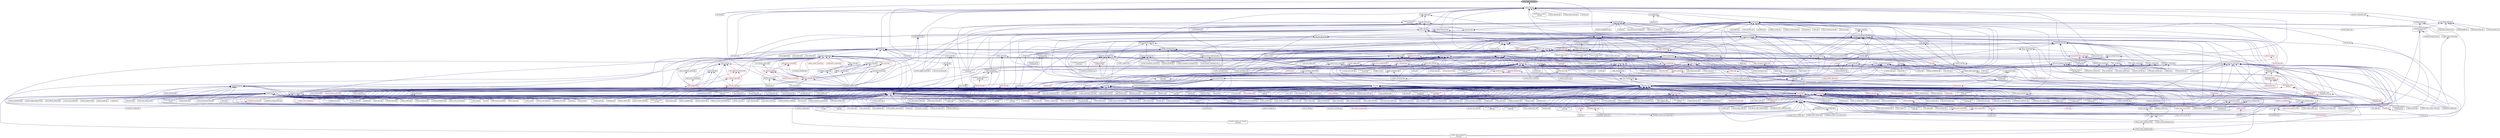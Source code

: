 digraph "get_locality_name.hpp"
{
  edge [fontname="Helvetica",fontsize="10",labelfontname="Helvetica",labelfontsize="10"];
  node [fontname="Helvetica",fontsize="10",shape=record];
  Node175 [label="get_locality_name.hpp",height=0.2,width=0.4,color="black", fillcolor="grey75", style="filled", fontcolor="black"];
  Node175 -> Node176 [dir="back",color="midnightblue",fontsize="10",style="solid",fontname="Helvetica"];
  Node176 [label="hpx_fwd.hpp",height=0.2,width=0.4,color="black", fillcolor="white", style="filled",URL="$d5/d46/hpx__fwd_8hpp.html"];
  Node175 -> Node177 [dir="back",color="midnightblue",fontsize="10",style="solid",fontname="Helvetica"];
  Node177 [label="runtime_fwd.hpp",height=0.2,width=0.4,color="black", fillcolor="white", style="filled",URL="$d2/dee/runtime__fwd_8hpp.html"];
  Node177 -> Node176 [dir="back",color="midnightblue",fontsize="10",style="solid",fontname="Helvetica"];
  Node177 -> Node178 [dir="back",color="midnightblue",fontsize="10",style="solid",fontname="Helvetica"];
  Node178 [label="basic_action.hpp",height=0.2,width=0.4,color="black", fillcolor="white", style="filled",URL="$d1/d7e/basic__action_8hpp.html"];
  Node178 -> Node179 [dir="back",color="midnightblue",fontsize="10",style="solid",fontname="Helvetica"];
  Node179 [label="component_storage.hpp",height=0.2,width=0.4,color="black", fillcolor="white", style="filled",URL="$d6/d36/components_2component__storage_2server_2component__storage_8hpp.html"];
  Node179 -> Node180 [dir="back",color="midnightblue",fontsize="10",style="solid",fontname="Helvetica"];
  Node180 [label="component_storage.hpp",height=0.2,width=0.4,color="red", fillcolor="white", style="filled",URL="$d0/dd6/components_2component__storage_2component__storage_8hpp.html"];
  Node180 -> Node184 [dir="back",color="midnightblue",fontsize="10",style="solid",fontname="Helvetica"];
  Node184 [label="component_storage.cpp",height=0.2,width=0.4,color="black", fillcolor="white", style="filled",URL="$d4/ddf/component__storage_8cpp.html"];
  Node179 -> Node185 [dir="back",color="midnightblue",fontsize="10",style="solid",fontname="Helvetica"];
  Node185 [label="migrate_from_storage.hpp",height=0.2,width=0.4,color="red", fillcolor="white", style="filled",URL="$d3/d9f/server_2migrate__from__storage_8hpp.html"];
  Node179 -> Node187 [dir="back",color="midnightblue",fontsize="10",style="solid",fontname="Helvetica"];
  Node187 [label="migrate_to_storage.hpp",height=0.2,width=0.4,color="red", fillcolor="white", style="filled",URL="$d4/d4c/server_2migrate__to__storage_8hpp.html"];
  Node187 -> Node188 [dir="back",color="midnightblue",fontsize="10",style="solid",fontname="Helvetica"];
  Node188 [label="component_module.cpp",height=0.2,width=0.4,color="black", fillcolor="white", style="filled",URL="$de/dc1/component__storage_2component__module_8cpp.html"];
  Node179 -> Node189 [dir="back",color="midnightblue",fontsize="10",style="solid",fontname="Helvetica"];
  Node189 [label="component_storage_server.cpp",height=0.2,width=0.4,color="black", fillcolor="white", style="filled",URL="$d4/dcb/component__storage__server_8cpp.html"];
  Node178 -> Node190 [dir="back",color="midnightblue",fontsize="10",style="solid",fontname="Helvetica"];
  Node190 [label="partition_unordered\l_map_component.hpp",height=0.2,width=0.4,color="black", fillcolor="white", style="filled",URL="$d8/df3/partition__unordered__map__component_8hpp.html"];
  Node190 -> Node191 [dir="back",color="midnightblue",fontsize="10",style="solid",fontname="Helvetica"];
  Node191 [label="unordered_map.hpp",height=0.2,width=0.4,color="red", fillcolor="white", style="filled",URL="$d9/ddf/hpx_2components_2containers_2unordered_2unordered__map_8hpp.html"];
  Node191 -> Node179 [dir="back",color="midnightblue",fontsize="10",style="solid",fontname="Helvetica"];
  Node191 -> Node194 [dir="back",color="midnightblue",fontsize="10",style="solid",fontname="Helvetica"];
  Node194 [label="partition_unordered\l_map_component.cpp",height=0.2,width=0.4,color="black", fillcolor="white", style="filled",URL="$d5/d34/partition__unordered__map__component_8cpp.html"];
  Node190 -> Node195 [dir="back",color="midnightblue",fontsize="10",style="solid",fontname="Helvetica"];
  Node195 [label="unordered_map_segmented\l_iterator.hpp",height=0.2,width=0.4,color="black", fillcolor="white", style="filled",URL="$dc/dfd/unordered__map__segmented__iterator_8hpp.html"];
  Node195 -> Node191 [dir="back",color="midnightblue",fontsize="10",style="solid",fontname="Helvetica"];
  Node190 -> Node194 [dir="back",color="midnightblue",fontsize="10",style="solid",fontname="Helvetica"];
  Node178 -> Node196 [dir="back",color="midnightblue",fontsize="10",style="solid",fontname="Helvetica"];
  Node196 [label="base_lco.hpp",height=0.2,width=0.4,color="black", fillcolor="white", style="filled",URL="$de/daa/base__lco_8hpp.html"];
  Node196 -> Node197 [dir="back",color="midnightblue",fontsize="10",style="solid",fontname="Helvetica"];
  Node197 [label="lcos.hpp",height=0.2,width=0.4,color="red", fillcolor="white", style="filled",URL="$d5/deb/lcos_8hpp.html"];
  Node197 -> Node199 [dir="back",color="midnightblue",fontsize="10",style="solid",fontname="Helvetica"];
  Node199 [label="apex_balance.cpp",height=0.2,width=0.4,color="black", fillcolor="white", style="filled",URL="$d4/d8e/apex__balance_8cpp.html"];
  Node197 -> Node200 [dir="back",color="midnightblue",fontsize="10",style="solid",fontname="Helvetica"];
  Node200 [label="apex_policy_engine\l_active_thread_count.cpp",height=0.2,width=0.4,color="black", fillcolor="white", style="filled",URL="$d5/d01/apex__policy__engine__active__thread__count_8cpp.html"];
  Node197 -> Node201 [dir="back",color="midnightblue",fontsize="10",style="solid",fontname="Helvetica"];
  Node201 [label="apex_policy_engine\l_events.cpp",height=0.2,width=0.4,color="black", fillcolor="white", style="filled",URL="$df/d0f/apex__policy__engine__events_8cpp.html"];
  Node197 -> Node202 [dir="back",color="midnightblue",fontsize="10",style="solid",fontname="Helvetica"];
  Node202 [label="apex_policy_engine\l_periodic.cpp",height=0.2,width=0.4,color="black", fillcolor="white", style="filled",URL="$d5/d7b/apex__policy__engine__periodic_8cpp.html"];
  Node197 -> Node203 [dir="back",color="midnightblue",fontsize="10",style="solid",fontname="Helvetica"];
  Node203 [label="heartbeat.cpp",height=0.2,width=0.4,color="black", fillcolor="white", style="filled",URL="$d8/d98/heartbeat_8cpp.html"];
  Node197 -> Node204 [dir="back",color="midnightblue",fontsize="10",style="solid",fontname="Helvetica"];
  Node204 [label="hello_world_component.hpp",height=0.2,width=0.4,color="red", fillcolor="white", style="filled",URL="$df/df0/hello__world__component_8hpp.html"];
  Node197 -> Node214 [dir="back",color="midnightblue",fontsize="10",style="solid",fontname="Helvetica"];
  Node214 [label="stencil_iterator.hpp",height=0.2,width=0.4,color="red", fillcolor="white", style="filled",URL="$dc/d5c/server_2stencil__iterator_8hpp.html"];
  Node214 -> Node210 [dir="back",color="midnightblue",fontsize="10",style="solid",fontname="Helvetica"];
  Node210 [label="solver.hpp",height=0.2,width=0.4,color="red", fillcolor="white", style="filled",URL="$db/d9a/server_2solver_8hpp.html"];
  Node214 -> Node215 [dir="back",color="midnightblue",fontsize="10",style="solid",fontname="Helvetica"];
  Node215 [label="stencil_iterator.cpp",height=0.2,width=0.4,color="black", fillcolor="white", style="filled",URL="$d6/de1/server_2stencil__iterator_8cpp.html"];
  Node197 -> Node220 [dir="back",color="midnightblue",fontsize="10",style="solid",fontname="Helvetica"];
  Node220 [label="enumerate_threads.cpp",height=0.2,width=0.4,color="black", fillcolor="white", style="filled",URL="$d3/dd4/enumerate__threads_8cpp.html"];
  Node197 -> Node221 [dir="back",color="midnightblue",fontsize="10",style="solid",fontname="Helvetica"];
  Node221 [label="fibonacci_await.cpp",height=0.2,width=0.4,color="black", fillcolor="white", style="filled",URL="$dc/d1c/fibonacci__await_8cpp.html"];
  Node197 -> Node222 [dir="back",color="midnightblue",fontsize="10",style="solid",fontname="Helvetica"];
  Node222 [label="fibonacci_dataflow.cpp",height=0.2,width=0.4,color="black", fillcolor="white", style="filled",URL="$df/d3d/fibonacci__dataflow_8cpp.html"];
  Node197 -> Node223 [dir="back",color="midnightblue",fontsize="10",style="solid",fontname="Helvetica"];
  Node223 [label="fibonacci_futures.cpp",height=0.2,width=0.4,color="black", fillcolor="white", style="filled",URL="$d6/de3/fibonacci__futures_8cpp.html"];
  Node197 -> Node224 [dir="back",color="midnightblue",fontsize="10",style="solid",fontname="Helvetica"];
  Node224 [label="fibonacci_futures_distributed.cpp",height=0.2,width=0.4,color="black", fillcolor="white", style="filled",URL="$d1/dc9/fibonacci__futures__distributed_8cpp.html"];
  Node197 -> Node225 [dir="back",color="midnightblue",fontsize="10",style="solid",fontname="Helvetica"];
  Node225 [label="fractals.cpp",height=0.2,width=0.4,color="black", fillcolor="white", style="filled",URL="$d8/d58/fractals_8cpp.html"];
  Node197 -> Node226 [dir="back",color="midnightblue",fontsize="10",style="solid",fontname="Helvetica"];
  Node226 [label="fractals_executor.cpp",height=0.2,width=0.4,color="black", fillcolor="white", style="filled",URL="$d9/da9/fractals__executor_8cpp.html"];
  Node197 -> Node227 [dir="back",color="midnightblue",fontsize="10",style="solid",fontname="Helvetica"];
  Node227 [label="fractals_struct.cpp",height=0.2,width=0.4,color="black", fillcolor="white", style="filled",URL="$d8/d2f/fractals__struct_8cpp.html"];
  Node197 -> Node228 [dir="back",color="midnightblue",fontsize="10",style="solid",fontname="Helvetica"];
  Node228 [label="hello_world.cpp",height=0.2,width=0.4,color="black", fillcolor="white", style="filled",URL="$d0/d67/hello__world_8cpp.html"];
  Node197 -> Node229 [dir="back",color="midnightblue",fontsize="10",style="solid",fontname="Helvetica"];
  Node229 [label="latch_local.cpp",height=0.2,width=0.4,color="black", fillcolor="white", style="filled",URL="$dd/dd3/latch__local_8cpp.html"];
  Node197 -> Node230 [dir="back",color="midnightblue",fontsize="10",style="solid",fontname="Helvetica"];
  Node230 [label="latch_remote.cpp",height=0.2,width=0.4,color="black", fillcolor="white", style="filled",URL="$df/d59/latch__remote_8cpp.html"];
  Node197 -> Node232 [dir="back",color="midnightblue",fontsize="10",style="solid",fontname="Helvetica"];
  Node232 [label="pingpong.cpp",height=0.2,width=0.4,color="black", fillcolor="white", style="filled",URL="$dd/d4d/pingpong_8cpp.html"];
  Node197 -> Node233 [dir="back",color="midnightblue",fontsize="10",style="solid",fontname="Helvetica"];
  Node233 [label="shared_mutex.cpp",height=0.2,width=0.4,color="black", fillcolor="white", style="filled",URL="$da/d0b/shared__mutex_8cpp.html"];
  Node197 -> Node235 [dir="back",color="midnightblue",fontsize="10",style="solid",fontname="Helvetica"];
  Node235 [label="sheneos_compare.cpp",height=0.2,width=0.4,color="black", fillcolor="white", style="filled",URL="$dc/d11/sheneos__compare_8cpp.html"];
  Node197 -> Node236 [dir="back",color="midnightblue",fontsize="10",style="solid",fontname="Helvetica"];
  Node236 [label="spell_check_file.cpp",height=0.2,width=0.4,color="black", fillcolor="white", style="filled",URL="$df/df7/spell__check__file_8cpp.html"];
  Node197 -> Node237 [dir="back",color="midnightblue",fontsize="10",style="solid",fontname="Helvetica"];
  Node237 [label="spell_check_simple.cpp",height=0.2,width=0.4,color="black", fillcolor="white", style="filled",URL="$dd/d54/spell__check__simple_8cpp.html"];
  Node197 -> Node238 [dir="back",color="midnightblue",fontsize="10",style="solid",fontname="Helvetica"];
  Node238 [label="simple_central_tuplespace\l_client.cpp",height=0.2,width=0.4,color="black", fillcolor="white", style="filled",URL="$d1/d7b/simple__central__tuplespace__client_8cpp.html"];
  Node197 -> Node239 [dir="back",color="midnightblue",fontsize="10",style="solid",fontname="Helvetica"];
  Node239 [label="hpx.hpp",height=0.2,width=0.4,color="red", fillcolor="white", style="filled",URL="$d0/daa/hpx_8hpp.html"];
  Node239 -> Node246 [dir="back",color="midnightblue",fontsize="10",style="solid",fontname="Helvetica"];
  Node246 [label="1d_stencil_4_throttle.cpp",height=0.2,width=0.4,color="black", fillcolor="white", style="filled",URL="$d6/de5/1d__stencil__4__throttle_8cpp.html"];
  Node239 -> Node251 [dir="back",color="midnightblue",fontsize="10",style="solid",fontname="Helvetica"];
  Node251 [label="accumulator.cpp",height=0.2,width=0.4,color="black", fillcolor="white", style="filled",URL="$d1/d81/accumulator_8cpp.html"];
  Node239 -> Node252 [dir="back",color="midnightblue",fontsize="10",style="solid",fontname="Helvetica"];
  Node252 [label="accumulator.hpp",height=0.2,width=0.4,color="black", fillcolor="white", style="filled",URL="$d4/d9d/server_2accumulator_8hpp.html"];
  Node252 -> Node251 [dir="back",color="midnightblue",fontsize="10",style="solid",fontname="Helvetica"];
  Node252 -> Node253 [dir="back",color="midnightblue",fontsize="10",style="solid",fontname="Helvetica"];
  Node253 [label="accumulator.hpp",height=0.2,width=0.4,color="red", fillcolor="white", style="filled",URL="$d8/d5e/accumulator_8hpp.html"];
  Node239 -> Node255 [dir="back",color="midnightblue",fontsize="10",style="solid",fontname="Helvetica"];
  Node255 [label="template_function_accumulator.hpp",height=0.2,width=0.4,color="black", fillcolor="white", style="filled",URL="$d7/da6/server_2template__function__accumulator_8hpp.html"];
  Node255 -> Node256 [dir="back",color="midnightblue",fontsize="10",style="solid",fontname="Helvetica"];
  Node256 [label="template_function_accumulator.cpp",height=0.2,width=0.4,color="black", fillcolor="white", style="filled",URL="$d5/d02/template__function__accumulator_8cpp.html"];
  Node255 -> Node257 [dir="back",color="midnightblue",fontsize="10",style="solid",fontname="Helvetica"];
  Node257 [label="template_function_accumulator.hpp",height=0.2,width=0.4,color="black", fillcolor="white", style="filled",URL="$d3/de9/template__function__accumulator_8hpp.html"];
  Node257 -> Node258 [dir="back",color="midnightblue",fontsize="10",style="solid",fontname="Helvetica"];
  Node258 [label="template_function_accumulator\l_client.cpp",height=0.2,width=0.4,color="black", fillcolor="white", style="filled",URL="$d0/dc6/template__function__accumulator__client_8cpp.html"];
  Node239 -> Node259 [dir="back",color="midnightblue",fontsize="10",style="solid",fontname="Helvetica"];
  Node259 [label="template_accumulator.cpp",height=0.2,width=0.4,color="black", fillcolor="white", style="filled",URL="$d0/d4a/template__accumulator_8cpp.html"];
  Node239 -> Node256 [dir="back",color="midnightblue",fontsize="10",style="solid",fontname="Helvetica"];
  Node239 -> Node257 [dir="back",color="midnightblue",fontsize="10",style="solid",fontname="Helvetica"];
  Node239 -> Node260 [dir="back",color="midnightblue",fontsize="10",style="solid",fontname="Helvetica"];
  Node260 [label="allgather_module.cpp",height=0.2,width=0.4,color="black", fillcolor="white", style="filled",URL="$df/de4/allgather__module_8cpp.html"];
  Node239 -> Node265 [dir="back",color="midnightblue",fontsize="10",style="solid",fontname="Helvetica"];
  Node265 [label="cancelable_action.cpp",height=0.2,width=0.4,color="black", fillcolor="white", style="filled",URL="$d5/d0c/cancelable__action_8cpp.html"];
  Node239 -> Node266 [dir="back",color="midnightblue",fontsize="10",style="solid",fontname="Helvetica"];
  Node266 [label="cancelable_action.hpp",height=0.2,width=0.4,color="red", fillcolor="white", style="filled",URL="$d5/d4d/server_2cancelable__action_8hpp.html"];
  Node266 -> Node265 [dir="back",color="midnightblue",fontsize="10",style="solid",fontname="Helvetica"];
  Node239 -> Node204 [dir="back",color="midnightblue",fontsize="10",style="solid",fontname="Helvetica"];
  Node239 -> Node215 [dir="back",color="midnightblue",fontsize="10",style="solid",fontname="Helvetica"];
  Node239 -> Node283 [dir="back",color="midnightblue",fontsize="10",style="solid",fontname="Helvetica"];
  Node283 [label="nqueen.cpp",height=0.2,width=0.4,color="black", fillcolor="white", style="filled",URL="$db/dca/nqueen_8cpp.html"];
  Node239 -> Node284 [dir="back",color="midnightblue",fontsize="10",style="solid",fontname="Helvetica"];
  Node284 [label="nqueen.hpp",height=0.2,width=0.4,color="red", fillcolor="white", style="filled",URL="$de/d58/server_2nqueen_8hpp.html"];
  Node284 -> Node283 [dir="back",color="midnightblue",fontsize="10",style="solid",fontname="Helvetica"];
  Node239 -> Node287 [dir="back",color="midnightblue",fontsize="10",style="solid",fontname="Helvetica"];
  Node287 [label="nqueen_client.cpp",height=0.2,width=0.4,color="black", fillcolor="white", style="filled",URL="$d3/d5e/nqueen__client_8cpp.html"];
  Node239 -> Node288 [dir="back",color="midnightblue",fontsize="10",style="solid",fontname="Helvetica"];
  Node288 [label="sine.cpp",height=0.2,width=0.4,color="black", fillcolor="white", style="filled",URL="$d3/d0d/server_2sine_8cpp.html"];
  Node239 -> Node289 [dir="back",color="midnightblue",fontsize="10",style="solid",fontname="Helvetica"];
  Node289 [label="sine.hpp",height=0.2,width=0.4,color="red", fillcolor="white", style="filled",URL="$d8/dac/sine_8hpp.html"];
  Node289 -> Node288 [dir="back",color="midnightblue",fontsize="10",style="solid",fontname="Helvetica"];
  Node239 -> Node298 [dir="back",color="midnightblue",fontsize="10",style="solid",fontname="Helvetica"];
  Node298 [label="factorial.cpp",height=0.2,width=0.4,color="black", fillcolor="white", style="filled",URL="$d9/d00/factorial_8cpp.html"];
  Node239 -> Node301 [dir="back",color="midnightblue",fontsize="10",style="solid",fontname="Helvetica"];
  Node301 [label="interest_calculator.cpp",height=0.2,width=0.4,color="black", fillcolor="white", style="filled",URL="$d2/d86/interest__calculator_8cpp.html"];
  Node239 -> Node302 [dir="back",color="midnightblue",fontsize="10",style="solid",fontname="Helvetica"];
  Node302 [label="non_atomic_rma.cpp",height=0.2,width=0.4,color="black", fillcolor="white", style="filled",URL="$d7/d8b/non__atomic__rma_8cpp.html"];
  Node239 -> Node305 [dir="back",color="midnightblue",fontsize="10",style="solid",fontname="Helvetica"];
  Node305 [label="quicksort.cpp",height=0.2,width=0.4,color="black", fillcolor="white", style="filled",URL="$d3/d1e/quicksort_8cpp.html"];
  Node239 -> Node313 [dir="back",color="midnightblue",fontsize="10",style="solid",fontname="Helvetica"];
  Node313 [label="random_mem_access.cpp",height=0.2,width=0.4,color="black", fillcolor="white", style="filled",URL="$d1/d51/random__mem__access_8cpp.html"];
  Node239 -> Node314 [dir="back",color="midnightblue",fontsize="10",style="solid",fontname="Helvetica"];
  Node314 [label="random_mem_access.hpp",height=0.2,width=0.4,color="red", fillcolor="white", style="filled",URL="$d0/d19/server_2random__mem__access_8hpp.html"];
  Node314 -> Node313 [dir="back",color="midnightblue",fontsize="10",style="solid",fontname="Helvetica"];
  Node239 -> Node317 [dir="back",color="midnightblue",fontsize="10",style="solid",fontname="Helvetica"];
  Node317 [label="random_mem_access_client.cpp",height=0.2,width=0.4,color="black", fillcolor="white", style="filled",URL="$df/d1b/random__mem__access__client_8cpp.html"];
  Node239 -> Node318 [dir="back",color="midnightblue",fontsize="10",style="solid",fontname="Helvetica"];
  Node318 [label="oversubscribing_resource\l_partitioner.cpp",height=0.2,width=0.4,color="black", fillcolor="white", style="filled",URL="$dd/dee/oversubscribing__resource__partitioner_8cpp.html"];
  Node239 -> Node319 [dir="back",color="midnightblue",fontsize="10",style="solid",fontname="Helvetica"];
  Node319 [label="simple_resource_partitioner.cpp",height=0.2,width=0.4,color="black", fillcolor="white", style="filled",URL="$d5/df9/simple__resource__partitioner_8cpp.html"];
  Node239 -> Node333 [dir="back",color="midnightblue",fontsize="10",style="solid",fontname="Helvetica"];
  Node333 [label="startup_shutdown.cpp",height=0.2,width=0.4,color="black", fillcolor="white", style="filled",URL="$d3/dfc/server_2startup__shutdown_8cpp.html"];
  Node239 -> Node336 [dir="back",color="midnightblue",fontsize="10",style="solid",fontname="Helvetica"];
  Node336 [label="throttle.cpp",height=0.2,width=0.4,color="black", fillcolor="white", style="filled",URL="$de/d56/server_2throttle_8cpp.html"];
  Node239 -> Node337 [dir="back",color="midnightblue",fontsize="10",style="solid",fontname="Helvetica"];
  Node337 [label="throttle.hpp",height=0.2,width=0.4,color="red", fillcolor="white", style="filled",URL="$db/dc9/server_2throttle_8hpp.html"];
  Node337 -> Node336 [dir="back",color="midnightblue",fontsize="10",style="solid",fontname="Helvetica"];
  Node239 -> Node350 [dir="back",color="midnightblue",fontsize="10",style="solid",fontname="Helvetica"];
  Node350 [label="simple_central_tuplespace.hpp",height=0.2,width=0.4,color="black", fillcolor="white", style="filled",URL="$db/d69/server_2simple__central__tuplespace_8hpp.html"];
  Node350 -> Node351 [dir="back",color="midnightblue",fontsize="10",style="solid",fontname="Helvetica"];
  Node351 [label="simple_central_tuplespace.cpp",height=0.2,width=0.4,color="black", fillcolor="white", style="filled",URL="$d3/dec/simple__central__tuplespace_8cpp.html"];
  Node350 -> Node352 [dir="back",color="midnightblue",fontsize="10",style="solid",fontname="Helvetica"];
  Node352 [label="simple_central_tuplespace.hpp",height=0.2,width=0.4,color="black", fillcolor="white", style="filled",URL="$d0/d4b/stubs_2simple__central__tuplespace_8hpp.html"];
  Node352 -> Node353 [dir="back",color="midnightblue",fontsize="10",style="solid",fontname="Helvetica"];
  Node353 [label="simple_central_tuplespace.hpp",height=0.2,width=0.4,color="black", fillcolor="white", style="filled",URL="$d5/ddd/simple__central__tuplespace_8hpp.html"];
  Node353 -> Node238 [dir="back",color="midnightblue",fontsize="10",style="solid",fontname="Helvetica"];
  Node239 -> Node354 [dir="back",color="midnightblue",fontsize="10",style="solid",fontname="Helvetica"];
  Node354 [label="tuples_warehouse.hpp",height=0.2,width=0.4,color="black", fillcolor="white", style="filled",URL="$da/de6/tuples__warehouse_8hpp.html"];
  Node354 -> Node350 [dir="back",color="midnightblue",fontsize="10",style="solid",fontname="Helvetica"];
  Node239 -> Node351 [dir="back",color="midnightblue",fontsize="10",style="solid",fontname="Helvetica"];
  Node239 -> Node369 [dir="back",color="midnightblue",fontsize="10",style="solid",fontname="Helvetica"];
  Node369 [label="stream.cpp",height=0.2,width=0.4,color="black", fillcolor="white", style="filled",URL="$da/d5f/stream_8cpp.html"];
  Node239 -> Node375 [dir="back",color="midnightblue",fontsize="10",style="solid",fontname="Helvetica"];
  Node375 [label="network_storage.cpp",height=0.2,width=0.4,color="black", fillcolor="white", style="filled",URL="$db/daa/network__storage_8cpp.html"];
  Node239 -> Node377 [dir="back",color="midnightblue",fontsize="10",style="solid",fontname="Helvetica"];
  Node377 [label="osu_bcast.cpp",height=0.2,width=0.4,color="black", fillcolor="white", style="filled",URL="$d3/dca/osu__bcast_8cpp.html"];
  Node239 -> Node390 [dir="back",color="midnightblue",fontsize="10",style="solid",fontname="Helvetica"];
  Node390 [label="action_move_semantics.cpp",height=0.2,width=0.4,color="black", fillcolor="white", style="filled",URL="$d4/db3/action__move__semantics_8cpp.html"];
  Node239 -> Node392 [dir="back",color="midnightblue",fontsize="10",style="solid",fontname="Helvetica"];
  Node392 [label="duplicate_id_registration\l_1596.cpp",height=0.2,width=0.4,color="black", fillcolor="white", style="filled",URL="$db/d8d/duplicate__id__registration__1596_8cpp.html"];
  Node239 -> Node395 [dir="back",color="midnightblue",fontsize="10",style="solid",fontname="Helvetica"];
  Node395 [label="send_gid_keep_component\l_1624.cpp",height=0.2,width=0.4,color="black", fillcolor="white", style="filled",URL="$d9/d49/send__gid__keep__component__1624_8cpp.html"];
  Node239 -> Node396 [dir="back",color="midnightblue",fontsize="10",style="solid",fontname="Helvetica"];
  Node396 [label="algorithms.cc",height=0.2,width=0.4,color="black", fillcolor="white", style="filled",URL="$d5/d1b/algorithms_8cc.html"];
  Node239 -> Node397 [dir="back",color="midnightblue",fontsize="10",style="solid",fontname="Helvetica"];
  Node397 [label="matrix_hpx.hh",height=0.2,width=0.4,color="red", fillcolor="white", style="filled",URL="$d5/d89/matrix__hpx_8hh.html"];
  Node397 -> Node396 [dir="back",color="midnightblue",fontsize="10",style="solid",fontname="Helvetica"];
  Node239 -> Node402 [dir="back",color="midnightblue",fontsize="10",style="solid",fontname="Helvetica"];
  Node402 [label="block_matrix.cc",height=0.2,width=0.4,color="black", fillcolor="white", style="filled",URL="$de/d88/block__matrix_8cc.html"];
  Node239 -> Node410 [dir="back",color="midnightblue",fontsize="10",style="solid",fontname="Helvetica"];
  Node410 [label="id_type_ref_counting\l_1032.cpp",height=0.2,width=0.4,color="black", fillcolor="white", style="filled",URL="$d8/dfd/id__type__ref__counting__1032_8cpp.html"];
  Node239 -> Node413 [dir="back",color="midnightblue",fontsize="10",style="solid",fontname="Helvetica"];
  Node413 [label="after_588.cpp",height=0.2,width=0.4,color="black", fillcolor="white", style="filled",URL="$dc/dc0/after__588_8cpp.html"];
  Node239 -> Node415 [dir="back",color="midnightblue",fontsize="10",style="solid",fontname="Helvetica"];
  Node415 [label="async_unwrap_1037.cpp",height=0.2,width=0.4,color="black", fillcolor="white", style="filled",URL="$d4/d13/async__unwrap__1037_8cpp.html"];
  Node239 -> Node433 [dir="back",color="midnightblue",fontsize="10",style="solid",fontname="Helvetica"];
  Node433 [label="lifetime_588.cpp",height=0.2,width=0.4,color="black", fillcolor="white", style="filled",URL="$d7/dca/lifetime__588_8cpp.html"];
  Node239 -> Node440 [dir="back",color="midnightblue",fontsize="10",style="solid",fontname="Helvetica"];
  Node440 [label="set_hpx_limit_798.cpp",height=0.2,width=0.4,color="black", fillcolor="white", style="filled",URL="$d2/dfb/set__hpx__limit__798_8cpp.html"];
  Node239 -> Node442 [dir="back",color="midnightblue",fontsize="10",style="solid",fontname="Helvetica"];
  Node442 [label="shared_stated_leaked\l_1211.cpp",height=0.2,width=0.4,color="black", fillcolor="white", style="filled",URL="$dc/dce/shared__stated__leaked__1211_8cpp.html"];
  Node239 -> Node444 [dir="back",color="midnightblue",fontsize="10",style="solid",fontname="Helvetica"];
  Node444 [label="wait_all_hang_1946.cpp",height=0.2,width=0.4,color="black", fillcolor="white", style="filled",URL="$d5/d69/wait__all__hang__1946_8cpp.html"];
  Node239 -> Node476 [dir="back",color="midnightblue",fontsize="10",style="solid",fontname="Helvetica"];
  Node476 [label="managed_refcnt_checker.cpp",height=0.2,width=0.4,color="black", fillcolor="white", style="filled",URL="$d3/d8d/managed__refcnt__checker_8cpp.html"];
  Node239 -> Node491 [dir="back",color="midnightblue",fontsize="10",style="solid",fontname="Helvetica"];
  Node491 [label="managed_refcnt_checker.hpp",height=0.2,width=0.4,color="red", fillcolor="white", style="filled",URL="$df/da6/server_2managed__refcnt__checker_8hpp.html"];
  Node491 -> Node476 [dir="back",color="midnightblue",fontsize="10",style="solid",fontname="Helvetica"];
  Node239 -> Node494 [dir="back",color="midnightblue",fontsize="10",style="solid",fontname="Helvetica"];
  Node494 [label="simple_refcnt_checker.hpp",height=0.2,width=0.4,color="red", fillcolor="white", style="filled",URL="$d6/d3d/server_2simple__refcnt__checker_8hpp.html"];
  Node494 -> Node495 [dir="back",color="midnightblue",fontsize="10",style="solid",fontname="Helvetica"];
  Node495 [label="simple_refcnt_checker.cpp",height=0.2,width=0.4,color="black", fillcolor="white", style="filled",URL="$df/d16/simple__refcnt__checker_8cpp.html"];
  Node239 -> Node498 [dir="back",color="midnightblue",fontsize="10",style="solid",fontname="Helvetica"];
  Node498 [label="simple_mobile_object.cpp",height=0.2,width=0.4,color="black", fillcolor="white", style="filled",URL="$d2/da7/simple__mobile__object_8cpp.html"];
  Node239 -> Node495 [dir="back",color="midnightblue",fontsize="10",style="solid",fontname="Helvetica"];
  Node239 -> Node505 [dir="back",color="midnightblue",fontsize="10",style="solid",fontname="Helvetica"];
  Node505 [label="await.cpp",height=0.2,width=0.4,color="black", fillcolor="white", style="filled",URL="$d6/d41/await_8cpp.html"];
  Node239 -> Node507 [dir="back",color="midnightblue",fontsize="10",style="solid",fontname="Helvetica"];
  Node507 [label="condition_variable.cpp",height=0.2,width=0.4,color="black", fillcolor="white", style="filled",URL="$d1/ded/tests_2unit_2lcos_2condition__variable_8cpp.html"];
  Node239 -> Node513 [dir="back",color="midnightblue",fontsize="10",style="solid",fontname="Helvetica"];
  Node513 [label="local_barrier.cpp",height=0.2,width=0.4,color="black", fillcolor="white", style="filled",URL="$d2/db4/tests_2unit_2lcos_2local__barrier_8cpp.html"];
  Node239 -> Node514 [dir="back",color="midnightblue",fontsize="10",style="solid",fontname="Helvetica"];
  Node514 [label="local_dataflow.cpp",height=0.2,width=0.4,color="black", fillcolor="white", style="filled",URL="$d9/d92/local__dataflow_8cpp.html"];
  Node239 -> Node515 [dir="back",color="midnightblue",fontsize="10",style="solid",fontname="Helvetica"];
  Node515 [label="local_dataflow_executor.cpp",height=0.2,width=0.4,color="black", fillcolor="white", style="filled",URL="$d2/d73/local__dataflow__executor_8cpp.html"];
  Node239 -> Node516 [dir="back",color="midnightblue",fontsize="10",style="solid",fontname="Helvetica"];
  Node516 [label="local_dataflow_executor\l_v1.cpp",height=0.2,width=0.4,color="black", fillcolor="white", style="filled",URL="$df/d49/local__dataflow__executor__v1_8cpp.html"];
  Node239 -> Node517 [dir="back",color="midnightblue",fontsize="10",style="solid",fontname="Helvetica"];
  Node517 [label="local_dataflow_std\l_array.cpp",height=0.2,width=0.4,color="black", fillcolor="white", style="filled",URL="$db/dcb/local__dataflow__std__array_8cpp.html"];
  Node239 -> Node518 [dir="back",color="midnightblue",fontsize="10",style="solid",fontname="Helvetica"];
  Node518 [label="local_event.cpp",height=0.2,width=0.4,color="black", fillcolor="white", style="filled",URL="$df/d9a/local__event_8cpp.html"];
  Node239 -> Node732 [dir="back",color="midnightblue",fontsize="10",style="solid",fontname="Helvetica"];
  Node732 [label="put_parcels_with_coalescing.cpp",height=0.2,width=0.4,color="black", fillcolor="white", style="filled",URL="$d6/dca/put__parcels__with__coalescing_8cpp.html"];
  Node239 -> Node733 [dir="back",color="midnightblue",fontsize="10",style="solid",fontname="Helvetica"];
  Node733 [label="put_parcels_with_compression.cpp",height=0.2,width=0.4,color="black", fillcolor="white", style="filled",URL="$df/d62/put__parcels__with__compression_8cpp.html"];
  Node239 -> Node735 [dir="back",color="midnightblue",fontsize="10",style="solid",fontname="Helvetica"];
  Node735 [label="serialize_buffer.cpp",height=0.2,width=0.4,color="black", fillcolor="white", style="filled",URL="$d1/d00/serialize__buffer_8cpp.html"];
  Node197 -> Node745 [dir="back",color="midnightblue",fontsize="10",style="solid",fontname="Helvetica"];
  Node745 [label="return_future_2847.cpp",height=0.2,width=0.4,color="black", fillcolor="white", style="filled",URL="$d3/dfe/return__future__2847_8cpp.html"];
  Node197 -> Node746 [dir="back",color="midnightblue",fontsize="10",style="solid",fontname="Helvetica"];
  Node746 [label="return_non_default\l_constructible_2847.cpp",height=0.2,width=0.4,color="black", fillcolor="white", style="filled",URL="$dc/d11/return__non__default__constructible__2847_8cpp.html"];
  Node197 -> Node392 [dir="back",color="midnightblue",fontsize="10",style="solid",fontname="Helvetica"];
  Node197 -> Node395 [dir="back",color="midnightblue",fontsize="10",style="solid",fontname="Helvetica"];
  Node197 -> Node747 [dir="back",color="midnightblue",fontsize="10",style="solid",fontname="Helvetica"];
  Node747 [label="async_action_1813.cpp",height=0.2,width=0.4,color="black", fillcolor="white", style="filled",URL="$db/de6/async__action__1813_8cpp.html"];
  Node197 -> Node751 [dir="back",color="midnightblue",fontsize="10",style="solid",fontname="Helvetica"];
  Node751 [label="dataflow_791.cpp",height=0.2,width=0.4,color="black", fillcolor="white", style="filled",URL="$d6/da1/dataflow__791_8cpp.html"];
  Node197 -> Node753 [dir="back",color="midnightblue",fontsize="10",style="solid",fontname="Helvetica"];
  Node753 [label="future_timed_wait_1025.cpp",height=0.2,width=0.4,color="black", fillcolor="white", style="filled",URL="$de/d7d/future__timed__wait__1025_8cpp.html"];
  Node197 -> Node442 [dir="back",color="midnightblue",fontsize="10",style="solid",fontname="Helvetica"];
  Node197 -> Node756 [dir="back",color="midnightblue",fontsize="10",style="solid",fontname="Helvetica"];
  Node756 [label="sliding_semaphore_2338.cpp",height=0.2,width=0.4,color="black", fillcolor="white", style="filled",URL="$da/da6/sliding__semaphore__2338_8cpp.html"];
  Node197 -> Node757 [dir="back",color="midnightblue",fontsize="10",style="solid",fontname="Helvetica"];
  Node757 [label="wait_for_action_2796.cpp",height=0.2,width=0.4,color="black", fillcolor="white", style="filled",URL="$dc/db9/wait__for__action__2796_8cpp.html"];
  Node197 -> Node758 [dir="back",color="midnightblue",fontsize="10",style="solid",fontname="Helvetica"];
  Node758 [label="function_serialization\l_728.cpp",height=0.2,width=0.4,color="black", fillcolor="white", style="filled",URL="$d8/db1/function__serialization__728_8cpp.html"];
  Node197 -> Node759 [dir="back",color="midnightblue",fontsize="10",style="solid",fontname="Helvetica"];
  Node759 [label="protect_with_nullary\l_pfo.cpp",height=0.2,width=0.4,color="black", fillcolor="white", style="filled",URL="$df/db5/protect__with__nullary__pfo_8cpp.html"];
  Node197 -> Node760 [dir="back",color="midnightblue",fontsize="10",style="solid",fontname="Helvetica"];
  Node760 [label="tuple_serialization\l_803.cpp",height=0.2,width=0.4,color="black", fillcolor="white", style="filled",URL="$de/d61/tuple__serialization__803_8cpp.html"];
  Node197 -> Node761 [dir="back",color="midnightblue",fontsize="10",style="solid",fontname="Helvetica"];
  Node761 [label="zero_copy_parcels_1001.cpp",height=0.2,width=0.4,color="black", fillcolor="white", style="filled",URL="$da/dfd/zero__copy__parcels__1001_8cpp.html"];
  Node197 -> Node762 [dir="back",color="midnightblue",fontsize="10",style="solid",fontname="Helvetica"];
  Node762 [label="return_future.cpp",height=0.2,width=0.4,color="black", fillcolor="white", style="filled",URL="$d4/dbe/return__future_8cpp.html"];
  Node197 -> Node763 [dir="back",color="midnightblue",fontsize="10",style="solid",fontname="Helvetica"];
  Node763 [label="find_clients_from_prefix.cpp",height=0.2,width=0.4,color="black", fillcolor="white", style="filled",URL="$dc/d15/find__clients__from__prefix_8cpp.html"];
  Node197 -> Node764 [dir="back",color="midnightblue",fontsize="10",style="solid",fontname="Helvetica"];
  Node764 [label="find_ids_from_prefix.cpp",height=0.2,width=0.4,color="black", fillcolor="white", style="filled",URL="$dc/df3/find__ids__from__prefix_8cpp.html"];
  Node197 -> Node765 [dir="back",color="midnightblue",fontsize="10",style="solid",fontname="Helvetica"];
  Node765 [label="get_colocation_id.cpp",height=0.2,width=0.4,color="black", fillcolor="white", style="filled",URL="$dd/d0d/get__colocation__id_8cpp.html"];
  Node197 -> Node766 [dir="back",color="midnightblue",fontsize="10",style="solid",fontname="Helvetica"];
  Node766 [label="apex_action_count.cpp",height=0.2,width=0.4,color="black", fillcolor="white", style="filled",URL="$d8/de5/apex__action__count_8cpp.html"];
  Node197 -> Node767 [dir="back",color="midnightblue",fontsize="10",style="solid",fontname="Helvetica"];
  Node767 [label="action_invoke_no_more\l_than.cpp",height=0.2,width=0.4,color="black", fillcolor="white", style="filled",URL="$db/d8a/action__invoke__no__more__than_8cpp.html"];
  Node197 -> Node768 [dir="back",color="midnightblue",fontsize="10",style="solid",fontname="Helvetica"];
  Node768 [label="migrate_component.cpp",height=0.2,width=0.4,color="black", fillcolor="white", style="filled",URL="$dc/d78/migrate__component_8cpp.html"];
  Node197 -> Node769 [dir="back",color="midnightblue",fontsize="10",style="solid",fontname="Helvetica"];
  Node769 [label="apply_colocated.cpp",height=0.2,width=0.4,color="black", fillcolor="white", style="filled",URL="$d5/dd3/apply__colocated_8cpp.html"];
  Node197 -> Node773 [dir="back",color="midnightblue",fontsize="10",style="solid",fontname="Helvetica"];
  Node773 [label="apply_remote.cpp",height=0.2,width=0.4,color="black", fillcolor="white", style="filled",URL="$d9/d40/apply__remote_8cpp.html"];
  Node197 -> Node774 [dir="back",color="midnightblue",fontsize="10",style="solid",fontname="Helvetica"];
  Node774 [label="apply_remote_client.cpp",height=0.2,width=0.4,color="black", fillcolor="white", style="filled",URL="$d9/def/apply__remote__client_8cpp.html"];
  Node197 -> Node775 [dir="back",color="midnightblue",fontsize="10",style="solid",fontname="Helvetica"];
  Node775 [label="async_cb_colocated.cpp",height=0.2,width=0.4,color="black", fillcolor="white", style="filled",URL="$d7/d7f/async__cb__colocated_8cpp.html"];
  Node197 -> Node776 [dir="back",color="midnightblue",fontsize="10",style="solid",fontname="Helvetica"];
  Node776 [label="async_cb_remote.cpp",height=0.2,width=0.4,color="black", fillcolor="white", style="filled",URL="$da/d88/async__cb__remote_8cpp.html"];
  Node197 -> Node777 [dir="back",color="midnightblue",fontsize="10",style="solid",fontname="Helvetica"];
  Node777 [label="async_cb_remote_client.cpp",height=0.2,width=0.4,color="black", fillcolor="white", style="filled",URL="$d2/d31/async__cb__remote__client_8cpp.html"];
  Node197 -> Node780 [dir="back",color="midnightblue",fontsize="10",style="solid",fontname="Helvetica"];
  Node780 [label="async_continue_cb_colocated.cpp",height=0.2,width=0.4,color="black", fillcolor="white", style="filled",URL="$dd/dce/async__continue__cb__colocated_8cpp.html"];
  Node197 -> Node784 [dir="back",color="midnightblue",fontsize="10",style="solid",fontname="Helvetica"];
  Node784 [label="async_remote.cpp",height=0.2,width=0.4,color="black", fillcolor="white", style="filled",URL="$dd/dd8/async__remote_8cpp.html"];
  Node197 -> Node785 [dir="back",color="midnightblue",fontsize="10",style="solid",fontname="Helvetica"];
  Node785 [label="async_remote_client.cpp",height=0.2,width=0.4,color="black", fillcolor="white", style="filled",URL="$d6/d49/async__remote__client_8cpp.html"];
  Node197 -> Node788 [dir="back",color="midnightblue",fontsize="10",style="solid",fontname="Helvetica"];
  Node788 [label="channel.cpp",height=0.2,width=0.4,color="black", fillcolor="white", style="filled",URL="$dd/d5f/channel_8cpp.html"];
  Node197 -> Node790 [dir="back",color="midnightblue",fontsize="10",style="solid",fontname="Helvetica"];
  Node790 [label="client_then.cpp",height=0.2,width=0.4,color="black", fillcolor="white", style="filled",URL="$d1/d5a/client__then_8cpp.html"];
  Node197 -> Node791 [dir="back",color="midnightblue",fontsize="10",style="solid",fontname="Helvetica"];
  Node791 [label="counting_semaphore.cpp",height=0.2,width=0.4,color="black", fillcolor="white", style="filled",URL="$df/de9/counting__semaphore_8cpp.html"];
  Node197 -> Node793 [dir="back",color="midnightblue",fontsize="10",style="solid",fontname="Helvetica"];
  Node793 [label="future.cpp",height=0.2,width=0.4,color="black", fillcolor="white", style="filled",URL="$d6/d4d/future_8cpp.html"];
  Node197 -> Node794 [dir="back",color="midnightblue",fontsize="10",style="solid",fontname="Helvetica"];
  Node794 [label="future_then.cpp",height=0.2,width=0.4,color="black", fillcolor="white", style="filled",URL="$df/da5/future__then_8cpp.html"];
  Node197 -> Node795 [dir="back",color="midnightblue",fontsize="10",style="solid",fontname="Helvetica"];
  Node795 [label="future_then_executor.cpp",height=0.2,width=0.4,color="black", fillcolor="white", style="filled",URL="$df/dbe/future__then__executor_8cpp.html"];
  Node197 -> Node796 [dir="back",color="midnightblue",fontsize="10",style="solid",fontname="Helvetica"];
  Node796 [label="future_then_executor\l_v1.cpp",height=0.2,width=0.4,color="black", fillcolor="white", style="filled",URL="$de/dc5/future__then__executor__v1_8cpp.html"];
  Node197 -> Node518 [dir="back",color="midnightblue",fontsize="10",style="solid",fontname="Helvetica"];
  Node197 -> Node802 [dir="back",color="midnightblue",fontsize="10",style="solid",fontname="Helvetica"];
  Node802 [label="packaged_action.cpp",height=0.2,width=0.4,color="black", fillcolor="white", style="filled",URL="$d3/d63/packaged__action_8cpp.html"];
  Node197 -> Node803 [dir="back",color="midnightblue",fontsize="10",style="solid",fontname="Helvetica"];
  Node803 [label="promise.cpp",height=0.2,width=0.4,color="black", fillcolor="white", style="filled",URL="$d1/d4f/tests_2unit_2lcos_2promise_8cpp.html"];
  Node197 -> Node806 [dir="back",color="midnightblue",fontsize="10",style="solid",fontname="Helvetica"];
  Node806 [label="shared_future.cpp",height=0.2,width=0.4,color="black", fillcolor="white", style="filled",URL="$d3/d69/shared__future_8cpp.html"];
  Node197 -> Node807 [dir="back",color="midnightblue",fontsize="10",style="solid",fontname="Helvetica"];
  Node807 [label="shared_mutex1.cpp",height=0.2,width=0.4,color="black", fillcolor="white", style="filled",URL="$d8/d57/shared__mutex1_8cpp.html"];
  Node197 -> Node808 [dir="back",color="midnightblue",fontsize="10",style="solid",fontname="Helvetica"];
  Node808 [label="shared_mutex2.cpp",height=0.2,width=0.4,color="black", fillcolor="white", style="filled",URL="$d1/d40/shared__mutex2_8cpp.html"];
  Node197 -> Node809 [dir="back",color="midnightblue",fontsize="10",style="solid",fontname="Helvetica"];
  Node809 [label="sliding_semaphore.cpp",height=0.2,width=0.4,color="black", fillcolor="white", style="filled",URL="$d2/d38/sliding__semaphore_8cpp.html"];
  Node197 -> Node812 [dir="back",color="midnightblue",fontsize="10",style="solid",fontname="Helvetica"];
  Node812 [label="when_all.cpp",height=0.2,width=0.4,color="black", fillcolor="white", style="filled",URL="$da/d18/when__all_8cpp.html"];
  Node197 -> Node813 [dir="back",color="midnightblue",fontsize="10",style="solid",fontname="Helvetica"];
  Node813 [label="when_all_std_array.cpp",height=0.2,width=0.4,color="black", fillcolor="white", style="filled",URL="$d0/dfc/when__all__std__array_8cpp.html"];
  Node197 -> Node814 [dir="back",color="midnightblue",fontsize="10",style="solid",fontname="Helvetica"];
  Node814 [label="when_any.cpp",height=0.2,width=0.4,color="black", fillcolor="white", style="filled",URL="$d7/d30/when__any_8cpp.html"];
  Node197 -> Node815 [dir="back",color="midnightblue",fontsize="10",style="solid",fontname="Helvetica"];
  Node815 [label="when_any_std_array.cpp",height=0.2,width=0.4,color="black", fillcolor="white", style="filled",URL="$d3/d3d/when__any__std__array_8cpp.html"];
  Node197 -> Node816 [dir="back",color="midnightblue",fontsize="10",style="solid",fontname="Helvetica"];
  Node816 [label="when_each.cpp",height=0.2,width=0.4,color="black", fillcolor="white", style="filled",URL="$d0/d95/when__each_8cpp.html"];
  Node197 -> Node817 [dir="back",color="midnightblue",fontsize="10",style="solid",fontname="Helvetica"];
  Node817 [label="when_some.cpp",height=0.2,width=0.4,color="black", fillcolor="white", style="filled",URL="$dc/d48/when__some_8cpp.html"];
  Node197 -> Node818 [dir="back",color="midnightblue",fontsize="10",style="solid",fontname="Helvetica"];
  Node818 [label="when_some_std_array.cpp",height=0.2,width=0.4,color="black", fillcolor="white", style="filled",URL="$df/d4d/when__some__std__array_8cpp.html"];
  Node197 -> Node735 [dir="back",color="midnightblue",fontsize="10",style="solid",fontname="Helvetica"];
  Node197 -> Node819 [dir="back",color="midnightblue",fontsize="10",style="solid",fontname="Helvetica"];
  Node819 [label="thread.cpp",height=0.2,width=0.4,color="black", fillcolor="white", style="filled",URL="$d0/d4e/tests_2unit_2threads_2thread_8cpp.html"];
  Node197 -> Node820 [dir="back",color="midnightblue",fontsize="10",style="solid",fontname="Helvetica"];
  Node820 [label="thread_affinity.cpp",height=0.2,width=0.4,color="black", fillcolor="white", style="filled",URL="$da/dce/thread__affinity_8cpp.html"];
  Node197 -> Node821 [dir="back",color="midnightblue",fontsize="10",style="solid",fontname="Helvetica"];
  Node821 [label="thread_id.cpp",height=0.2,width=0.4,color="black", fillcolor="white", style="filled",URL="$df/d88/thread__id_8cpp.html"];
  Node197 -> Node822 [dir="back",color="midnightblue",fontsize="10",style="solid",fontname="Helvetica"];
  Node822 [label="thread_suspension_executor.cpp",height=0.2,width=0.4,color="black", fillcolor="white", style="filled",URL="$de/d9f/thread__suspension__executor_8cpp.html"];
  Node197 -> Node823 [dir="back",color="midnightblue",fontsize="10",style="solid",fontname="Helvetica"];
  Node823 [label="thread_yield.cpp",height=0.2,width=0.4,color="black", fillcolor="white", style="filled",URL="$dc/d23/thread__yield_8cpp.html"];
  Node197 -> Node824 [dir="back",color="midnightblue",fontsize="10",style="solid",fontname="Helvetica"];
  Node824 [label="tss.cpp",height=0.2,width=0.4,color="black", fillcolor="white", style="filled",URL="$dc/d69/tests_2unit_2threads_2tss_8cpp.html"];
  Node196 -> Node826 [dir="back",color="midnightblue",fontsize="10",style="solid",fontname="Helvetica"];
  Node826 [label="base_lco_with_value.hpp",height=0.2,width=0.4,color="black", fillcolor="white", style="filled",URL="$d2/df5/base__lco__with__value_8hpp.html"];
  Node826 -> Node197 [dir="back",color="midnightblue",fontsize="10",style="solid",fontname="Helvetica"];
  Node826 -> Node827 [dir="back",color="midnightblue",fontsize="10",style="solid",fontname="Helvetica"];
  Node827 [label="promise_lco.hpp",height=0.2,width=0.4,color="red", fillcolor="white", style="filled",URL="$db/d91/promise__lco_8hpp.html"];
  Node827 -> Node828 [dir="back",color="midnightblue",fontsize="10",style="solid",fontname="Helvetica"];
  Node828 [label="promise_base.hpp",height=0.2,width=0.4,color="red", fillcolor="white", style="filled",URL="$d0/d70/promise__base_8hpp.html"];
  Node826 -> Node1272 [dir="back",color="midnightblue",fontsize="10",style="solid",fontname="Helvetica"];
  Node1272 [label="channel.hpp",height=0.2,width=0.4,color="black", fillcolor="white", style="filled",URL="$d8/d9a/server_2channel_8hpp.html"];
  Node1272 -> Node1131 [dir="back",color="midnightblue",fontsize="10",style="solid",fontname="Helvetica"];
  Node1131 [label="channel.hpp",height=0.2,width=0.4,color="black", fillcolor="white", style="filled",URL="$db/d20/channel_8hpp.html"];
  Node1131 -> Node197 [dir="back",color="midnightblue",fontsize="10",style="solid",fontname="Helvetica"];
  Node826 -> Node1273 [dir="back",color="midnightblue",fontsize="10",style="solid",fontname="Helvetica"];
  Node1273 [label="latch.hpp",height=0.2,width=0.4,color="red", fillcolor="white", style="filled",URL="$df/d32/server_2latch_8hpp.html"];
  Node1273 -> Node1233 [dir="back",color="midnightblue",fontsize="10",style="solid",fontname="Helvetica"];
  Node1233 [label="latch.cpp",height=0.2,width=0.4,color="black", fillcolor="white", style="filled",URL="$d8/dd6/latch_8cpp.html"];
  Node826 -> Node1274 [dir="back",color="midnightblue",fontsize="10",style="solid",fontname="Helvetica"];
  Node1274 [label="base_performance_counter.hpp",height=0.2,width=0.4,color="red", fillcolor="white", style="filled",URL="$d7/d00/server_2base__performance__counter_8hpp.html"];
  Node1274 -> Node1275 [dir="back",color="midnightblue",fontsize="10",style="solid",fontname="Helvetica"];
  Node1275 [label="base_performance_counter.hpp",height=0.2,width=0.4,color="black", fillcolor="white", style="filled",URL="$d1/da2/base__performance__counter_8hpp.html"];
  Node1275 -> Node289 [dir="back",color="midnightblue",fontsize="10",style="solid",fontname="Helvetica"];
  Node1275 -> Node1243 [dir="back",color="midnightblue",fontsize="10",style="solid",fontname="Helvetica"];
  Node1243 [label="counters.cpp",height=0.2,width=0.4,color="black", fillcolor="white", style="filled",URL="$d5/d4d/counters_8cpp.html"];
  Node1274 -> Node1152 [dir="back",color="midnightblue",fontsize="10",style="solid",fontname="Helvetica"];
  Node1152 [label="arithmetics_counter.hpp",height=0.2,width=0.4,color="black", fillcolor="white", style="filled",URL="$d1/d64/arithmetics__counter_8hpp.html"];
  Node1152 -> Node1153 [dir="back",color="midnightblue",fontsize="10",style="solid",fontname="Helvetica"];
  Node1153 [label="registry.cpp",height=0.2,width=0.4,color="black", fillcolor="white", style="filled",URL="$d6/d72/registry_8cpp.html"];
  Node1152 -> Node1154 [dir="back",color="midnightblue",fontsize="10",style="solid",fontname="Helvetica"];
  Node1154 [label="arithmetics_counter.cpp",height=0.2,width=0.4,color="black", fillcolor="white", style="filled",URL="$d8/daf/arithmetics__counter_8cpp.html"];
  Node1274 -> Node1155 [dir="back",color="midnightblue",fontsize="10",style="solid",fontname="Helvetica"];
  Node1155 [label="arithmetics_counter\l_extended.hpp",height=0.2,width=0.4,color="black", fillcolor="white", style="filled",URL="$d1/d32/arithmetics__counter__extended_8hpp.html"];
  Node1155 -> Node1153 [dir="back",color="midnightblue",fontsize="10",style="solid",fontname="Helvetica"];
  Node1155 -> Node1156 [dir="back",color="midnightblue",fontsize="10",style="solid",fontname="Helvetica"];
  Node1156 [label="arithmetics_counter\l_extended.cpp",height=0.2,width=0.4,color="black", fillcolor="white", style="filled",URL="$d2/d43/arithmetics__counter__extended_8cpp.html"];
  Node1274 -> Node1276 [dir="back",color="midnightblue",fontsize="10",style="solid",fontname="Helvetica"];
  Node1276 [label="elapsed_time_counter.hpp",height=0.2,width=0.4,color="black", fillcolor="white", style="filled",URL="$dd/de8/elapsed__time__counter_8hpp.html"];
  Node1276 -> Node1153 [dir="back",color="midnightblue",fontsize="10",style="solid",fontname="Helvetica"];
  Node1276 -> Node1277 [dir="back",color="midnightblue",fontsize="10",style="solid",fontname="Helvetica"];
  Node1277 [label="elapsed_time_counter.cpp",height=0.2,width=0.4,color="black", fillcolor="white", style="filled",URL="$d4/d6a/elapsed__time__counter_8cpp.html"];
  Node1274 -> Node1278 [dir="back",color="midnightblue",fontsize="10",style="solid",fontname="Helvetica"];
  Node1278 [label="raw_counter.hpp",height=0.2,width=0.4,color="black", fillcolor="white", style="filled",URL="$d9/d2d/raw__counter_8hpp.html"];
  Node1278 -> Node1153 [dir="back",color="midnightblue",fontsize="10",style="solid",fontname="Helvetica"];
  Node1278 -> Node1279 [dir="back",color="midnightblue",fontsize="10",style="solid",fontname="Helvetica"];
  Node1279 [label="raw_counter.cpp",height=0.2,width=0.4,color="black", fillcolor="white", style="filled",URL="$d8/d9a/raw__counter_8cpp.html"];
  Node1274 -> Node1280 [dir="back",color="midnightblue",fontsize="10",style="solid",fontname="Helvetica"];
  Node1280 [label="raw_values_counter.hpp",height=0.2,width=0.4,color="black", fillcolor="white", style="filled",URL="$dc/dd5/raw__values__counter_8hpp.html"];
  Node1280 -> Node1153 [dir="back",color="midnightblue",fontsize="10",style="solid",fontname="Helvetica"];
  Node1280 -> Node1281 [dir="back",color="midnightblue",fontsize="10",style="solid",fontname="Helvetica"];
  Node1281 [label="raw_values_counter.cpp",height=0.2,width=0.4,color="black", fillcolor="white", style="filled",URL="$d1/d78/raw__values__counter_8cpp.html"];
  Node1274 -> Node1282 [dir="back",color="midnightblue",fontsize="10",style="solid",fontname="Helvetica"];
  Node1282 [label="statistics_counter.hpp",height=0.2,width=0.4,color="black", fillcolor="white", style="filled",URL="$d4/dbd/statistics__counter_8hpp.html"];
  Node1282 -> Node1153 [dir="back",color="midnightblue",fontsize="10",style="solid",fontname="Helvetica"];
  Node1282 -> Node1283 [dir="back",color="midnightblue",fontsize="10",style="solid",fontname="Helvetica"];
  Node1283 [label="statistics_counter.cpp",height=0.2,width=0.4,color="black", fillcolor="white", style="filled",URL="$d1/d91/statistics__counter_8cpp.html"];
  Node826 -> Node1288 [dir="back",color="midnightblue",fontsize="10",style="solid",fontname="Helvetica"];
  Node1288 [label="hosted_locality_namespace.hpp",height=0.2,width=0.4,color="black", fillcolor="white", style="filled",URL="$db/d52/hosted__locality__namespace_8hpp.html"];
  Node1288 -> Node1289 [dir="back",color="midnightblue",fontsize="10",style="solid",fontname="Helvetica"];
  Node1289 [label="big_boot_barrier.cpp",height=0.2,width=0.4,color="black", fillcolor="white", style="filled",URL="$d9/d5e/big__boot__barrier_8cpp.html"];
  Node1288 -> Node1252 [dir="back",color="midnightblue",fontsize="10",style="solid",fontname="Helvetica"];
  Node1252 [label="hosted_locality_namespace.cpp",height=0.2,width=0.4,color="black", fillcolor="white", style="filled",URL="$d4/d5f/hosted__locality__namespace_8cpp.html"];
  Node826 -> Node1290 [dir="back",color="midnightblue",fontsize="10",style="solid",fontname="Helvetica"];
  Node1290 [label="primary_namespace.hpp",height=0.2,width=0.4,color="black", fillcolor="white", style="filled",URL="$de/d49/server_2primary__namespace_8hpp.html"];
  Node1290 -> Node1291 [dir="back",color="midnightblue",fontsize="10",style="solid",fontname="Helvetica"];
  Node1291 [label="async_colocated.hpp",height=0.2,width=0.4,color="red", fillcolor="white", style="filled",URL="$d3/d0f/async__colocated_8hpp.html"];
  Node1291 -> Node1219 [dir="back",color="midnightblue",fontsize="10",style="solid",fontname="Helvetica"];
  Node1219 [label="async.hpp",height=0.2,width=0.4,color="red", fillcolor="white", style="filled",URL="$d4/d59/include_2async_8hpp.html"];
  Node1219 -> Node1220 [dir="back",color="midnightblue",fontsize="10",style="solid",fontname="Helvetica"];
  Node1220 [label="apex_fibonacci.cpp",height=0.2,width=0.4,color="black", fillcolor="white", style="filled",URL="$de/de1/apex__fibonacci_8cpp.html"];
  Node1219 -> Node200 [dir="back",color="midnightblue",fontsize="10",style="solid",fontname="Helvetica"];
  Node1219 -> Node201 [dir="back",color="midnightblue",fontsize="10",style="solid",fontname="Helvetica"];
  Node1219 -> Node202 [dir="back",color="midnightblue",fontsize="10",style="solid",fontname="Helvetica"];
  Node1219 -> Node845 [dir="back",color="midnightblue",fontsize="10",style="solid",fontname="Helvetica"];
  Node845 [label="1d_wave_equation.cpp",height=0.2,width=0.4,color="black", fillcolor="white", style="filled",URL="$da/dab/1d__wave__equation_8cpp.html"];
  Node1219 -> Node298 [dir="back",color="midnightblue",fontsize="10",style="solid",fontname="Helvetica"];
  Node1219 -> Node1221 [dir="back",color="midnightblue",fontsize="10",style="solid",fontname="Helvetica"];
  Node1221 [label="fibonacci.cpp",height=0.2,width=0.4,color="black", fillcolor="white", style="filled",URL="$d9/d89/fibonacci_8cpp.html"];
  Node1219 -> Node1222 [dir="back",color="midnightblue",fontsize="10",style="solid",fontname="Helvetica"];
  Node1222 [label="fibonacci_one.cpp",height=0.2,width=0.4,color="black", fillcolor="white", style="filled",URL="$d8/d78/fibonacci__one_8cpp.html"];
  Node1219 -> Node1223 [dir="back",color="midnightblue",fontsize="10",style="solid",fontname="Helvetica"];
  Node1223 [label="print_to_console.cpp",height=0.2,width=0.4,color="black", fillcolor="white", style="filled",URL="$d7/de6/print__to__console_8cpp.html"];
  Node1219 -> Node305 [dir="back",color="midnightblue",fontsize="10",style="solid",fontname="Helvetica"];
  Node1219 -> Node853 [dir="back",color="midnightblue",fontsize="10",style="solid",fontname="Helvetica"];
  Node853 [label="sierpinski.cpp",height=0.2,width=0.4,color="black", fillcolor="white", style="filled",URL="$d3/d7e/sierpinski_8cpp.html"];
  Node1219 -> Node352 [dir="back",color="midnightblue",fontsize="10",style="solid",fontname="Helvetica"];
  Node1219 -> Node197 [dir="back",color="midnightblue",fontsize="10",style="solid",fontname="Helvetica"];
  Node1219 -> Node858 [dir="back",color="midnightblue",fontsize="10",style="solid",fontname="Helvetica"];
  Node858 [label="future_overhead.cpp",height=0.2,width=0.4,color="black", fillcolor="white", style="filled",URL="$d3/d79/future__overhead_8cpp.html"];
  Node1219 -> Node860 [dir="back",color="midnightblue",fontsize="10",style="solid",fontname="Helvetica"];
  Node860 [label="spinlock_overhead1.cpp",height=0.2,width=0.4,color="black", fillcolor="white", style="filled",URL="$d0/d32/spinlock__overhead1_8cpp.html"];
  Node1219 -> Node861 [dir="back",color="midnightblue",fontsize="10",style="solid",fontname="Helvetica"];
  Node861 [label="spinlock_overhead2.cpp",height=0.2,width=0.4,color="black", fillcolor="white", style="filled",URL="$de/d55/spinlock__overhead2_8cpp.html"];
  Node1219 -> Node1224 [dir="back",color="midnightblue",fontsize="10",style="solid",fontname="Helvetica"];
  Node1224 [label="async_deferred_1523.cpp",height=0.2,width=0.4,color="black", fillcolor="white", style="filled",URL="$da/d8e/async__deferred__1523_8cpp.html"];
  Node1219 -> Node1225 [dir="back",color="midnightblue",fontsize="10",style="solid",fontname="Helvetica"];
  Node1225 [label="make_continuation_1615.cpp",height=0.2,width=0.4,color="black", fillcolor="white", style="filled",URL="$d4/d2c/make__continuation__1615_8cpp.html"];
  Node1219 -> Node1226 [dir="back",color="midnightblue",fontsize="10",style="solid",fontname="Helvetica"];
  Node1226 [label="plain_action_1550.cpp",height=0.2,width=0.4,color="black", fillcolor="white", style="filled",URL="$d0/dff/plain__action__1550_8cpp.html"];
  Node1219 -> Node1064 [dir="back",color="midnightblue",fontsize="10",style="solid",fontname="Helvetica"];
  Node1064 [label="plain_action_move_semantics.cpp",height=0.2,width=0.4,color="black", fillcolor="white", style="filled",URL="$db/d0f/plain__action__move__semantics_8cpp.html"];
  Node1219 -> Node1085 [dir="back",color="midnightblue",fontsize="10",style="solid",fontname="Helvetica"];
  Node1085 [label="create_n_components\l_2323.cpp",height=0.2,width=0.4,color="black", fillcolor="white", style="filled",URL="$d9/d8c/create__n__components__2323_8cpp.html"];
  Node1219 -> Node747 [dir="back",color="midnightblue",fontsize="10",style="solid",fontname="Helvetica"];
  Node1219 -> Node1065 [dir="back",color="midnightblue",fontsize="10",style="solid",fontname="Helvetica"];
  Node1065 [label="future_hang_on_get\l_629.cpp",height=0.2,width=0.4,color="black", fillcolor="white", style="filled",URL="$d6/dfd/future__hang__on__get__629_8cpp.html"];
  Node1219 -> Node1066 [dir="back",color="midnightblue",fontsize="10",style="solid",fontname="Helvetica"];
  Node1066 [label="future_hang_on_then\l_629.cpp",height=0.2,width=0.4,color="black", fillcolor="white", style="filled",URL="$d1/ddc/future__hang__on__then__629_8cpp.html"];
  Node1219 -> Node1067 [dir="back",color="midnightblue",fontsize="10",style="solid",fontname="Helvetica"];
  Node1067 [label="future_hang_on_wait\l_with_callback_629.cpp",height=0.2,width=0.4,color="black", fillcolor="white", style="filled",URL="$d0/d0e/future__hang__on__wait__with__callback__629_8cpp.html"];
  Node1219 -> Node758 [dir="back",color="midnightblue",fontsize="10",style="solid",fontname="Helvetica"];
  Node1219 -> Node760 [dir="back",color="midnightblue",fontsize="10",style="solid",fontname="Helvetica"];
  Node1219 -> Node761 [dir="back",color="midnightblue",fontsize="10",style="solid",fontname="Helvetica"];
  Node1219 -> Node763 [dir="back",color="midnightblue",fontsize="10",style="solid",fontname="Helvetica"];
  Node1219 -> Node764 [dir="back",color="midnightblue",fontsize="10",style="solid",fontname="Helvetica"];
  Node1219 -> Node765 [dir="back",color="midnightblue",fontsize="10",style="solid",fontname="Helvetica"];
  Node1219 -> Node766 [dir="back",color="midnightblue",fontsize="10",style="solid",fontname="Helvetica"];
  Node1219 -> Node1094 [dir="back",color="midnightblue",fontsize="10",style="solid",fontname="Helvetica"];
  Node1094 [label="distribution_policy\l_executor.cpp",height=0.2,width=0.4,color="black", fillcolor="white", style="filled",URL="$da/d92/distribution__policy__executor_8cpp.html"];
  Node1219 -> Node1095 [dir="back",color="midnightblue",fontsize="10",style="solid",fontname="Helvetica"];
  Node1095 [label="distribution_policy\l_executor_v1.cpp",height=0.2,width=0.4,color="black", fillcolor="white", style="filled",URL="$dd/d43/distribution__policy__executor__v1_8cpp.html"];
  Node1219 -> Node775 [dir="back",color="midnightblue",fontsize="10",style="solid",fontname="Helvetica"];
  Node1219 -> Node776 [dir="back",color="midnightblue",fontsize="10",style="solid",fontname="Helvetica"];
  Node1219 -> Node777 [dir="back",color="midnightblue",fontsize="10",style="solid",fontname="Helvetica"];
  Node1219 -> Node780 [dir="back",color="midnightblue",fontsize="10",style="solid",fontname="Helvetica"];
  Node1219 -> Node784 [dir="back",color="midnightblue",fontsize="10",style="solid",fontname="Helvetica"];
  Node1219 -> Node785 [dir="back",color="midnightblue",fontsize="10",style="solid",fontname="Helvetica"];
  Node1219 -> Node505 [dir="back",color="midnightblue",fontsize="10",style="solid",fontname="Helvetica"];
  Node1219 -> Node1202 [dir="back",color="midnightblue",fontsize="10",style="solid",fontname="Helvetica"];
  Node1202 [label="future_wait.cpp",height=0.2,width=0.4,color="black", fillcolor="white", style="filled",URL="$d6/d2f/future__wait_8cpp.html"];
  Node1219 -> Node822 [dir="back",color="midnightblue",fontsize="10",style="solid",fontname="Helvetica"];
  Node1219 -> Node1205 [dir="back",color="midnightblue",fontsize="10",style="solid",fontname="Helvetica"];
  Node1205 [label="unwrap.cpp",height=0.2,width=0.4,color="black", fillcolor="white", style="filled",URL="$df/d62/unwrap_8cpp.html"];
  Node1291 -> Node1292 [dir="back",color="midnightblue",fontsize="10",style="solid",fontname="Helvetica"];
  Node1292 [label="broadcast.hpp",height=0.2,width=0.4,color="red", fillcolor="white", style="filled",URL="$d8/d93/hpx_2lcos_2broadcast_8hpp.html"];
  Node1292 -> Node1210 [dir="back",color="midnightblue",fontsize="10",style="solid",fontname="Helvetica"];
  Node1210 [label="addressing_service.cpp",height=0.2,width=0.4,color="black", fillcolor="white", style="filled",URL="$d7/d38/addressing__service_8cpp.html"];
  Node1292 -> Node1212 [dir="back",color="midnightblue",fontsize="10",style="solid",fontname="Helvetica"];
  Node1212 [label="runtime_support_server.cpp",height=0.2,width=0.4,color="black", fillcolor="white", style="filled",URL="$de/d5c/runtime__support__server_8cpp.html"];
  Node1291 -> Node1257 [dir="back",color="midnightblue",fontsize="10",style="solid",fontname="Helvetica"];
  Node1257 [label="async_colocated_callback.hpp",height=0.2,width=0.4,color="black", fillcolor="white", style="filled",URL="$d7/df0/async__colocated__callback_8hpp.html"];
  Node1257 -> Node1219 [dir="back",color="midnightblue",fontsize="10",style="solid",fontname="Helvetica"];
  Node1257 -> Node1258 [dir="back",color="midnightblue",fontsize="10",style="solid",fontname="Helvetica"];
  Node1258 [label="colocating_distribution\l_policy.hpp",height=0.2,width=0.4,color="black", fillcolor="white", style="filled",URL="$d2/db5/colocating__distribution__policy_8hpp.html"];
  Node1258 -> Node1054 [dir="back",color="midnightblue",fontsize="10",style="solid",fontname="Helvetica"];
  Node1054 [label="components.hpp",height=0.2,width=0.4,color="black", fillcolor="white", style="filled",URL="$d2/d8d/components_8hpp.html"];
  Node1054 -> Node252 [dir="back",color="midnightblue",fontsize="10",style="solid",fontname="Helvetica"];
  Node1054 -> Node253 [dir="back",color="midnightblue",fontsize="10",style="solid",fontname="Helvetica"];
  Node1054 -> Node1055 [dir="back",color="midnightblue",fontsize="10",style="solid",fontname="Helvetica"];
  Node1055 [label="template_accumulator.hpp",height=0.2,width=0.4,color="black", fillcolor="white", style="filled",URL="$d0/d3f/server_2template__accumulator_8hpp.html"];
  Node1055 -> Node1056 [dir="back",color="midnightblue",fontsize="10",style="solid",fontname="Helvetica"];
  Node1056 [label="template_accumulator.hpp",height=0.2,width=0.4,color="red", fillcolor="white", style="filled",URL="$dd/da9/template__accumulator_8hpp.html"];
  Node1054 -> Node255 [dir="back",color="midnightblue",fontsize="10",style="solid",fontname="Helvetica"];
  Node1054 -> Node1056 [dir="back",color="midnightblue",fontsize="10",style="solid",fontname="Helvetica"];
  Node1054 -> Node256 [dir="back",color="midnightblue",fontsize="10",style="solid",fontname="Helvetica"];
  Node1054 -> Node257 [dir="back",color="midnightblue",fontsize="10",style="solid",fontname="Helvetica"];
  Node1054 -> Node260 [dir="back",color="midnightblue",fontsize="10",style="solid",fontname="Helvetica"];
  Node1054 -> Node1058 [dir="back",color="midnightblue",fontsize="10",style="solid",fontname="Helvetica"];
  Node1058 [label="allgather.hpp",height=0.2,width=0.4,color="red", fillcolor="white", style="filled",URL="$d4/d4a/allgather_8hpp.html"];
  Node1058 -> Node260 [dir="back",color="midnightblue",fontsize="10",style="solid",fontname="Helvetica"];
  Node1054 -> Node885 [dir="back",color="midnightblue",fontsize="10",style="solid",fontname="Helvetica"];
  Node885 [label="allgather_and_gate.hpp",height=0.2,width=0.4,color="red", fillcolor="white", style="filled",URL="$d9/dbb/allgather__and__gate_8hpp.html"];
  Node885 -> Node260 [dir="back",color="midnightblue",fontsize="10",style="solid",fontname="Helvetica"];
  Node1054 -> Node265 [dir="back",color="midnightblue",fontsize="10",style="solid",fontname="Helvetica"];
  Node1054 -> Node266 [dir="back",color="midnightblue",fontsize="10",style="solid",fontname="Helvetica"];
  Node1054 -> Node268 [dir="back",color="midnightblue",fontsize="10",style="solid",fontname="Helvetica"];
  Node268 [label="cancelable_action.hpp",height=0.2,width=0.4,color="red", fillcolor="white", style="filled",URL="$d6/d28/cancelable__action_8hpp.html"];
  Node1054 -> Node204 [dir="back",color="midnightblue",fontsize="10",style="solid",fontname="Helvetica"];
  Node1054 -> Node1059 [dir="back",color="midnightblue",fontsize="10",style="solid",fontname="Helvetica"];
  Node1059 [label="row.hpp",height=0.2,width=0.4,color="red", fillcolor="white", style="filled",URL="$de/d74/server_2row_8hpp.html"];
  Node1054 -> Node214 [dir="back",color="midnightblue",fontsize="10",style="solid",fontname="Helvetica"];
  Node1054 -> Node210 [dir="back",color="midnightblue",fontsize="10",style="solid",fontname="Helvetica"];
  Node1054 -> Node1060 [dir="back",color="midnightblue",fontsize="10",style="solid",fontname="Helvetica"];
  Node1060 [label="jacobi_component.cpp",height=0.2,width=0.4,color="black", fillcolor="white", style="filled",URL="$d1/d25/jacobi__component_8cpp.html"];
  Node1054 -> Node284 [dir="back",color="midnightblue",fontsize="10",style="solid",fontname="Helvetica"];
  Node1054 -> Node288 [dir="back",color="midnightblue",fontsize="10",style="solid",fontname="Helvetica"];
  Node1054 -> Node848 [dir="back",color="midnightblue",fontsize="10",style="solid",fontname="Helvetica"];
  Node848 [label="component_ctors.cpp",height=0.2,width=0.4,color="black", fillcolor="white", style="filled",URL="$d3/d2a/component__ctors_8cpp.html"];
  Node1054 -> Node849 [dir="back",color="midnightblue",fontsize="10",style="solid",fontname="Helvetica"];
  Node849 [label="component_in_executable.cpp",height=0.2,width=0.4,color="black", fillcolor="white", style="filled",URL="$d8/d4b/component__in__executable_8cpp.html"];
  Node1054 -> Node850 [dir="back",color="midnightblue",fontsize="10",style="solid",fontname="Helvetica"];
  Node850 [label="component_inheritance.cpp",height=0.2,width=0.4,color="black", fillcolor="white", style="filled",URL="$d8/d55/component__inheritance_8cpp.html"];
  Node1054 -> Node851 [dir="back",color="midnightblue",fontsize="10",style="solid",fontname="Helvetica"];
  Node851 [label="component_with_executor.cpp",height=0.2,width=0.4,color="black", fillcolor="white", style="filled",URL="$d4/d20/component__with__executor_8cpp.html"];
  Node1054 -> Node298 [dir="back",color="midnightblue",fontsize="10",style="solid",fontname="Helvetica"];
  Node1054 -> Node228 [dir="back",color="midnightblue",fontsize="10",style="solid",fontname="Helvetica"];
  Node1054 -> Node229 [dir="back",color="midnightblue",fontsize="10",style="solid",fontname="Helvetica"];
  Node1054 -> Node230 [dir="back",color="midnightblue",fontsize="10",style="solid",fontname="Helvetica"];
  Node1054 -> Node232 [dir="back",color="midnightblue",fontsize="10",style="solid",fontname="Helvetica"];
  Node1054 -> Node314 [dir="back",color="midnightblue",fontsize="10",style="solid",fontname="Helvetica"];
  Node1054 -> Node235 [dir="back",color="midnightblue",fontsize="10",style="solid",fontname="Helvetica"];
  Node1054 -> Node337 [dir="back",color="midnightblue",fontsize="10",style="solid",fontname="Helvetica"];
  Node1054 -> Node341 [dir="back",color="midnightblue",fontsize="10",style="solid",fontname="Helvetica"];
  Node341 [label="throttle_client.cpp",height=0.2,width=0.4,color="black", fillcolor="white", style="filled",URL="$d0/db7/throttle__client_8cpp.html"];
  Node1054 -> Node350 [dir="back",color="midnightblue",fontsize="10",style="solid",fontname="Helvetica"];
  Node1054 -> Node354 [dir="back",color="midnightblue",fontsize="10",style="solid",fontname="Helvetica"];
  Node1054 -> Node353 [dir="back",color="midnightblue",fontsize="10",style="solid",fontname="Helvetica"];
  Node1054 -> Node837 [dir="back",color="midnightblue",fontsize="10",style="solid",fontname="Helvetica"];
  Node837 [label="iostreams.hpp",height=0.2,width=0.4,color="red", fillcolor="white", style="filled",URL="$de/d22/iostreams_8hpp.html"];
  Node837 -> Node838 [dir="back",color="midnightblue",fontsize="10",style="solid",fontname="Helvetica"];
  Node838 [label="async_io_action.cpp",height=0.2,width=0.4,color="black", fillcolor="white", style="filled",URL="$d3/df5/async__io__action_8cpp.html"];
  Node837 -> Node839 [dir="back",color="midnightblue",fontsize="10",style="solid",fontname="Helvetica"];
  Node839 [label="async_io_external.cpp",height=0.2,width=0.4,color="black", fillcolor="white", style="filled",URL="$da/d9a/async__io__external_8cpp.html"];
  Node837 -> Node840 [dir="back",color="midnightblue",fontsize="10",style="solid",fontname="Helvetica"];
  Node840 [label="async_io_low_level.cpp",height=0.2,width=0.4,color="black", fillcolor="white", style="filled",URL="$dc/d10/async__io__low__level_8cpp.html"];
  Node837 -> Node841 [dir="back",color="midnightblue",fontsize="10",style="solid",fontname="Helvetica"];
  Node841 [label="async_io_simple.cpp",height=0.2,width=0.4,color="black", fillcolor="white", style="filled",URL="$da/db7/async__io__simple_8cpp.html"];
  Node837 -> Node842 [dir="back",color="midnightblue",fontsize="10",style="solid",fontname="Helvetica"];
  Node842 [label="rnd_future_reduce.cpp",height=0.2,width=0.4,color="black", fillcolor="white", style="filled",URL="$d1/db5/rnd__future__reduce_8cpp.html"];
  Node837 -> Node214 [dir="back",color="midnightblue",fontsize="10",style="solid",fontname="Helvetica"];
  Node837 -> Node845 [dir="back",color="midnightblue",fontsize="10",style="solid",fontname="Helvetica"];
  Node837 -> Node848 [dir="back",color="midnightblue",fontsize="10",style="solid",fontname="Helvetica"];
  Node837 -> Node849 [dir="back",color="midnightblue",fontsize="10",style="solid",fontname="Helvetica"];
  Node837 -> Node850 [dir="back",color="midnightblue",fontsize="10",style="solid",fontname="Helvetica"];
  Node837 -> Node851 [dir="back",color="midnightblue",fontsize="10",style="solid",fontname="Helvetica"];
  Node837 -> Node220 [dir="back",color="midnightblue",fontsize="10",style="solid",fontname="Helvetica"];
  Node837 -> Node225 [dir="back",color="midnightblue",fontsize="10",style="solid",fontname="Helvetica"];
  Node837 -> Node226 [dir="back",color="midnightblue",fontsize="10",style="solid",fontname="Helvetica"];
  Node837 -> Node228 [dir="back",color="midnightblue",fontsize="10",style="solid",fontname="Helvetica"];
  Node837 -> Node852 [dir="back",color="midnightblue",fontsize="10",style="solid",fontname="Helvetica"];
  Node852 [label="interval_timer.cpp",height=0.2,width=0.4,color="black", fillcolor="white", style="filled",URL="$de/df1/examples_2quickstart_2interval__timer_8cpp.html"];
  Node837 -> Node232 [dir="back",color="midnightblue",fontsize="10",style="solid",fontname="Helvetica"];
  Node837 -> Node233 [dir="back",color="midnightblue",fontsize="10",style="solid",fontname="Helvetica"];
  Node837 -> Node853 [dir="back",color="midnightblue",fontsize="10",style="solid",fontname="Helvetica"];
  Node837 -> Node854 [dir="back",color="midnightblue",fontsize="10",style="solid",fontname="Helvetica"];
  Node854 [label="simple_future_continuation.cpp",height=0.2,width=0.4,color="black", fillcolor="white", style="filled",URL="$d8/d3c/simple__future__continuation_8cpp.html"];
  Node837 -> Node318 [dir="back",color="midnightblue",fontsize="10",style="solid",fontname="Helvetica"];
  Node837 -> Node319 [dir="back",color="midnightblue",fontsize="10",style="solid",fontname="Helvetica"];
  Node837 -> Node238 [dir="back",color="midnightblue",fontsize="10",style="solid",fontname="Helvetica"];
  Node837 -> Node858 [dir="back",color="midnightblue",fontsize="10",style="solid",fontname="Helvetica"];
  Node837 -> Node860 [dir="back",color="midnightblue",fontsize="10",style="solid",fontname="Helvetica"];
  Node837 -> Node861 [dir="back",color="midnightblue",fontsize="10",style="solid",fontname="Helvetica"];
  Node837 -> Node369 [dir="back",color="midnightblue",fontsize="10",style="solid",fontname="Helvetica"];
  Node837 -> Node377 [dir="back",color="midnightblue",fontsize="10",style="solid",fontname="Helvetica"];
  Node837 -> Node862 [dir="back",color="midnightblue",fontsize="10",style="solid",fontname="Helvetica"];
  Node862 [label="plain_action_1330.cpp",height=0.2,width=0.4,color="black", fillcolor="white", style="filled",URL="$d4/def/plain__action__1330_8cpp.html"];
  Node837 -> Node444 [dir="back",color="midnightblue",fontsize="10",style="solid",fontname="Helvetica"];
  Node837 -> Node758 [dir="back",color="midnightblue",fontsize="10",style="solid",fontname="Helvetica"];
  Node837 -> Node864 [dir="back",color="midnightblue",fontsize="10",style="solid",fontname="Helvetica"];
  Node864 [label="inheritance_2_classes\l_abstract.cpp",height=0.2,width=0.4,color="black", fillcolor="white", style="filled",URL="$dd/d8e/inheritance__2__classes__abstract_8cpp.html"];
  Node837 -> Node865 [dir="back",color="midnightblue",fontsize="10",style="solid",fontname="Helvetica"];
  Node865 [label="inheritance_2_classes\l_concrete.cpp",height=0.2,width=0.4,color="black", fillcolor="white", style="filled",URL="$d8/dc5/inheritance__2__classes__concrete_8cpp.html"];
  Node837 -> Node866 [dir="back",color="midnightblue",fontsize="10",style="solid",fontname="Helvetica"];
  Node866 [label="inheritance_3_classes\l_1_abstract.cpp",height=0.2,width=0.4,color="black", fillcolor="white", style="filled",URL="$dc/dfb/inheritance__3__classes__1__abstract_8cpp.html"];
  Node837 -> Node867 [dir="back",color="midnightblue",fontsize="10",style="solid",fontname="Helvetica"];
  Node867 [label="inheritance_3_classes\l_2_abstract.cpp",height=0.2,width=0.4,color="black", fillcolor="white", style="filled",URL="$dd/d34/inheritance__3__classes__2__abstract_8cpp.html"];
  Node837 -> Node868 [dir="back",color="midnightblue",fontsize="10",style="solid",fontname="Helvetica"];
  Node868 [label="inheritance_3_classes\l_concrete.cpp",height=0.2,width=0.4,color="black", fillcolor="white", style="filled",URL="$de/d09/inheritance__3__classes__concrete_8cpp.html"];
  Node837 -> Node768 [dir="back",color="midnightblue",fontsize="10",style="solid",fontname="Helvetica"];
  Node837 -> Node732 [dir="back",color="midnightblue",fontsize="10",style="solid",fontname="Helvetica"];
  Node837 -> Node733 [dir="back",color="midnightblue",fontsize="10",style="solid",fontname="Helvetica"];
  Node1054 -> Node1061 [dir="back",color="midnightblue",fontsize="10",style="solid",fontname="Helvetica"];
  Node1061 [label="runtime.hpp",height=0.2,width=0.4,color="red", fillcolor="white", style="filled",URL="$d5/d15/include_2runtime_8hpp.html"];
  Node1061 -> Node838 [dir="back",color="midnightblue",fontsize="10",style="solid",fontname="Helvetica"];
  Node1061 -> Node839 [dir="back",color="midnightblue",fontsize="10",style="solid",fontname="Helvetica"];
  Node1061 -> Node840 [dir="back",color="midnightblue",fontsize="10",style="solid",fontname="Helvetica"];
  Node1061 -> Node841 [dir="back",color="midnightblue",fontsize="10",style="solid",fontname="Helvetica"];
  Node1061 -> Node842 [dir="back",color="midnightblue",fontsize="10",style="solid",fontname="Helvetica"];
  Node1061 -> Node318 [dir="back",color="midnightblue",fontsize="10",style="solid",fontname="Helvetica"];
  Node1061 -> Node1062 [dir="back",color="midnightblue",fontsize="10",style="solid",fontname="Helvetica"];
  Node1062 [label="system_characteristics.hpp",height=0.2,width=0.4,color="black", fillcolor="white", style="filled",URL="$d0/d07/system__characteristics_8hpp.html"];
  Node1062 -> Node318 [dir="back",color="midnightblue",fontsize="10",style="solid",fontname="Helvetica"];
  Node1062 -> Node319 [dir="back",color="midnightblue",fontsize="10",style="solid",fontname="Helvetica"];
  Node1061 -> Node319 [dir="back",color="midnightblue",fontsize="10",style="solid",fontname="Helvetica"];
  Node1061 -> Node239 [dir="back",color="midnightblue",fontsize="10",style="solid",fontname="Helvetica"];
  Node1061 -> Node1063 [dir="back",color="midnightblue",fontsize="10",style="solid",fontname="Helvetica"];
  Node1063 [label="partitioner.cpp",height=0.2,width=0.4,color="black", fillcolor="white", style="filled",URL="$d6/dab/partitioner_8cpp.html"];
  Node1061 -> Node1064 [dir="back",color="midnightblue",fontsize="10",style="solid",fontname="Helvetica"];
  Node1061 -> Node1065 [dir="back",color="midnightblue",fontsize="10",style="solid",fontname="Helvetica"];
  Node1061 -> Node1066 [dir="back",color="midnightblue",fontsize="10",style="solid",fontname="Helvetica"];
  Node1061 -> Node1067 [dir="back",color="midnightblue",fontsize="10",style="solid",fontname="Helvetica"];
  Node1061 -> Node820 [dir="back",color="midnightblue",fontsize="10",style="solid",fontname="Helvetica"];
  Node1061 -> Node1069 [dir="back",color="midnightblue",fontsize="10",style="solid",fontname="Helvetica"];
  Node1069 [label="thread_mf.cpp",height=0.2,width=0.4,color="black", fillcolor="white", style="filled",URL="$da/d21/thread__mf_8cpp.html"];
  Node1061 -> Node1070 [dir="back",color="midnightblue",fontsize="10",style="solid",fontname="Helvetica"];
  Node1070 [label="thread_stacksize.cpp",height=0.2,width=0.4,color="black", fillcolor="white", style="filled",URL="$df/d43/thread__stacksize_8cpp.html"];
  Node1061 -> Node1071 [dir="back",color="midnightblue",fontsize="10",style="solid",fontname="Helvetica"];
  Node1071 [label="thread_stacksize_overflow.cpp",height=0.2,width=0.4,color="black", fillcolor="white", style="filled",URL="$d3/dc0/thread__stacksize__overflow_8cpp.html"];
  Node1054 -> Node1072 [dir="back",color="midnightblue",fontsize="10",style="solid",fontname="Helvetica"];
  Node1072 [label="valarray.hpp",height=0.2,width=0.4,color="red", fillcolor="white", style="filled",URL="$dc/d69/valarray_8hpp.html"];
  Node1054 -> Node377 [dir="back",color="midnightblue",fontsize="10",style="solid",fontname="Helvetica"];
  Node1054 -> Node390 [dir="back",color="midnightblue",fontsize="10",style="solid",fontname="Helvetica"];
  Node1054 -> Node1079 [dir="back",color="midnightblue",fontsize="10",style="solid",fontname="Helvetica"];
  Node1079 [label="action_move_semantics.hpp",height=0.2,width=0.4,color="red", fillcolor="white", style="filled",URL="$dc/d37/action__move__semantics_8hpp.html"];
  Node1054 -> Node1081 [dir="back",color="midnightblue",fontsize="10",style="solid",fontname="Helvetica"];
  Node1081 [label="action_move_semantics.hpp",height=0.2,width=0.4,color="black", fillcolor="white", style="filled",URL="$dc/d9e/server_2action__move__semantics_8hpp.html"];
  Node1081 -> Node390 [dir="back",color="midnightblue",fontsize="10",style="solid",fontname="Helvetica"];
  Node1081 -> Node1082 [dir="back",color="midnightblue",fontsize="10",style="solid",fontname="Helvetica"];
  Node1082 [label="action_move_semantics.hpp",height=0.2,width=0.4,color="black", fillcolor="white", style="filled",URL="$d1/da8/stubs_2action__move__semantics_8hpp.html"];
  Node1082 -> Node1079 [dir="back",color="midnightblue",fontsize="10",style="solid",fontname="Helvetica"];
  Node1054 -> Node1082 [dir="back",color="midnightblue",fontsize="10",style="solid",fontname="Helvetica"];
  Node1054 -> Node745 [dir="back",color="midnightblue",fontsize="10",style="solid",fontname="Helvetica"];
  Node1054 -> Node746 [dir="back",color="midnightblue",fontsize="10",style="solid",fontname="Helvetica"];
  Node1054 -> Node392 [dir="back",color="midnightblue",fontsize="10",style="solid",fontname="Helvetica"];
  Node1054 -> Node395 [dir="back",color="midnightblue",fontsize="10",style="solid",fontname="Helvetica"];
  Node1054 -> Node397 [dir="back",color="midnightblue",fontsize="10",style="solid",fontname="Helvetica"];
  Node1054 -> Node396 [dir="back",color="midnightblue",fontsize="10",style="solid",fontname="Helvetica"];
  Node1054 -> Node402 [dir="back",color="midnightblue",fontsize="10",style="solid",fontname="Helvetica"];
  Node1054 -> Node1083 [dir="back",color="midnightblue",fontsize="10",style="solid",fontname="Helvetica"];
  Node1083 [label="server_1950.hpp",height=0.2,width=0.4,color="red", fillcolor="white", style="filled",URL="$df/d5f/server__1950_8hpp.html"];
  Node1054 -> Node1085 [dir="back",color="midnightblue",fontsize="10",style="solid",fontname="Helvetica"];
  Node1054 -> Node1086 [dir="back",color="midnightblue",fontsize="10",style="solid",fontname="Helvetica"];
  Node1086 [label="create_remote_component\l_2334.cpp",height=0.2,width=0.4,color="black", fillcolor="white", style="filled",URL="$de/d8c/create__remote__component__2334_8cpp.html"];
  Node1054 -> Node1087 [dir="back",color="midnightblue",fontsize="10",style="solid",fontname="Helvetica"];
  Node1087 [label="new_2848.cpp",height=0.2,width=0.4,color="black", fillcolor="white", style="filled",URL="$d1/d12/new__2848_8cpp.html"];
  Node1054 -> Node1088 [dir="back",color="midnightblue",fontsize="10",style="solid",fontname="Helvetica"];
  Node1088 [label="returned_client_2150.cpp",height=0.2,width=0.4,color="black", fillcolor="white", style="filled",URL="$d6/d08/returned__client__2150_8cpp.html"];
  Node1054 -> Node410 [dir="back",color="midnightblue",fontsize="10",style="solid",fontname="Helvetica"];
  Node1054 -> Node747 [dir="back",color="midnightblue",fontsize="10",style="solid",fontname="Helvetica"];
  Node1054 -> Node1089 [dir="back",color="midnightblue",fontsize="10",style="solid",fontname="Helvetica"];
  Node1089 [label="future_serialization\l_1898.cpp",height=0.2,width=0.4,color="black", fillcolor="white", style="filled",URL="$da/dde/future__serialization__1898_8cpp.html"];
  Node1054 -> Node442 [dir="back",color="midnightblue",fontsize="10",style="solid",fontname="Helvetica"];
  Node1054 -> Node762 [dir="back",color="midnightblue",fontsize="10",style="solid",fontname="Helvetica"];
  Node1054 -> Node476 [dir="back",color="midnightblue",fontsize="10",style="solid",fontname="Helvetica"];
  Node1054 -> Node498 [dir="back",color="midnightblue",fontsize="10",style="solid",fontname="Helvetica"];
  Node1054 -> Node495 [dir="back",color="midnightblue",fontsize="10",style="solid",fontname="Helvetica"];
  Node1054 -> Node763 [dir="back",color="midnightblue",fontsize="10",style="solid",fontname="Helvetica"];
  Node1054 -> Node764 [dir="back",color="midnightblue",fontsize="10",style="solid",fontname="Helvetica"];
  Node1054 -> Node765 [dir="back",color="midnightblue",fontsize="10",style="solid",fontname="Helvetica"];
  Node1054 -> Node1090 [dir="back",color="midnightblue",fontsize="10",style="solid",fontname="Helvetica"];
  Node1090 [label="test_component.hpp",height=0.2,width=0.4,color="red", fillcolor="white", style="filled",URL="$dc/daa/test__component_8hpp.html"];
  Node1054 -> Node767 [dir="back",color="midnightblue",fontsize="10",style="solid",fontname="Helvetica"];
  Node1054 -> Node1092 [dir="back",color="midnightblue",fontsize="10",style="solid",fontname="Helvetica"];
  Node1092 [label="launch_process_test\l_server.cpp",height=0.2,width=0.4,color="black", fillcolor="white", style="filled",URL="$d8/daf/launch__process__test__server_8cpp.html"];
  Node1054 -> Node1093 [dir="back",color="midnightblue",fontsize="10",style="solid",fontname="Helvetica"];
  Node1093 [label="launch_process_test\l_server.hpp",height=0.2,width=0.4,color="red", fillcolor="white", style="filled",URL="$d1/d83/launch__process__test__server_8hpp.html"];
  Node1093 -> Node1092 [dir="back",color="midnightblue",fontsize="10",style="solid",fontname="Helvetica"];
  Node1054 -> Node1076 [dir="back",color="midnightblue",fontsize="10",style="solid",fontname="Helvetica"];
  Node1076 [label="copy_component.cpp",height=0.2,width=0.4,color="black", fillcolor="white", style="filled",URL="$d5/d8d/copy__component_8cpp.html"];
  Node1054 -> Node1094 [dir="back",color="midnightblue",fontsize="10",style="solid",fontname="Helvetica"];
  Node1054 -> Node1095 [dir="back",color="midnightblue",fontsize="10",style="solid",fontname="Helvetica"];
  Node1054 -> Node1077 [dir="back",color="midnightblue",fontsize="10",style="solid",fontname="Helvetica"];
  Node1077 [label="get_gid.cpp",height=0.2,width=0.4,color="black", fillcolor="white", style="filled",URL="$dc/dc1/get__gid_8cpp.html"];
  Node1054 -> Node1096 [dir="back",color="midnightblue",fontsize="10",style="solid",fontname="Helvetica"];
  Node1096 [label="get_ptr.cpp",height=0.2,width=0.4,color="black", fillcolor="white", style="filled",URL="$d8/dfd/get__ptr_8cpp.html"];
  Node1054 -> Node864 [dir="back",color="midnightblue",fontsize="10",style="solid",fontname="Helvetica"];
  Node1054 -> Node865 [dir="back",color="midnightblue",fontsize="10",style="solid",fontname="Helvetica"];
  Node1054 -> Node866 [dir="back",color="midnightblue",fontsize="10",style="solid",fontname="Helvetica"];
  Node1054 -> Node867 [dir="back",color="midnightblue",fontsize="10",style="solid",fontname="Helvetica"];
  Node1054 -> Node868 [dir="back",color="midnightblue",fontsize="10",style="solid",fontname="Helvetica"];
  Node1054 -> Node1097 [dir="back",color="midnightblue",fontsize="10",style="solid",fontname="Helvetica"];
  Node1097 [label="local_new.cpp",height=0.2,width=0.4,color="black", fillcolor="white", style="filled",URL="$d4/dbd/local__new_8cpp.html"];
  Node1054 -> Node768 [dir="back",color="midnightblue",fontsize="10",style="solid",fontname="Helvetica"];
  Node1054 -> Node183 [dir="back",color="midnightblue",fontsize="10",style="solid",fontname="Helvetica"];
  Node183 [label="migrate_component_to\l_storage.cpp",height=0.2,width=0.4,color="black", fillcolor="white", style="filled",URL="$dd/d02/migrate__component__to__storage_8cpp.html"];
  Node1054 -> Node1098 [dir="back",color="midnightblue",fontsize="10",style="solid",fontname="Helvetica"];
  Node1098 [label="new_.cpp",height=0.2,width=0.4,color="black", fillcolor="white", style="filled",URL="$d9/d8b/new___8cpp.html"];
  Node1054 -> Node1099 [dir="back",color="midnightblue",fontsize="10",style="solid",fontname="Helvetica"];
  Node1099 [label="new_binpacking.cpp",height=0.2,width=0.4,color="black", fillcolor="white", style="filled",URL="$d6/d82/new__binpacking_8cpp.html"];
  Node1054 -> Node1100 [dir="back",color="midnightblue",fontsize="10",style="solid",fontname="Helvetica"];
  Node1100 [label="new_colocated.cpp",height=0.2,width=0.4,color="black", fillcolor="white", style="filled",URL="$d3/d18/new__colocated_8cpp.html"];
  Node1054 -> Node769 [dir="back",color="midnightblue",fontsize="10",style="solid",fontname="Helvetica"];
  Node1054 -> Node773 [dir="back",color="midnightblue",fontsize="10",style="solid",fontname="Helvetica"];
  Node1054 -> Node774 [dir="back",color="midnightblue",fontsize="10",style="solid",fontname="Helvetica"];
  Node1054 -> Node775 [dir="back",color="midnightblue",fontsize="10",style="solid",fontname="Helvetica"];
  Node1054 -> Node776 [dir="back",color="midnightblue",fontsize="10",style="solid",fontname="Helvetica"];
  Node1054 -> Node777 [dir="back",color="midnightblue",fontsize="10",style="solid",fontname="Helvetica"];
  Node1054 -> Node780 [dir="back",color="midnightblue",fontsize="10",style="solid",fontname="Helvetica"];
  Node1054 -> Node784 [dir="back",color="midnightblue",fontsize="10",style="solid",fontname="Helvetica"];
  Node1054 -> Node785 [dir="back",color="midnightblue",fontsize="10",style="solid",fontname="Helvetica"];
  Node1054 -> Node788 [dir="back",color="midnightblue",fontsize="10",style="solid",fontname="Helvetica"];
  Node1054 -> Node790 [dir="back",color="midnightblue",fontsize="10",style="solid",fontname="Helvetica"];
  Node1054 -> Node802 [dir="back",color="midnightblue",fontsize="10",style="solid",fontname="Helvetica"];
  Node1054 -> Node820 [dir="back",color="midnightblue",fontsize="10",style="solid",fontname="Helvetica"];
  Node1258 -> Node1175 [dir="back",color="midnightblue",fontsize="10",style="solid",fontname="Helvetica"];
  Node1175 [label="dispatch.hpp",height=0.2,width=0.4,color="red", fillcolor="white", style="filled",URL="$d6/dc5/segmented__algorithms_2detail_2dispatch_8hpp.html"];
  Node1291 -> Node1258 [dir="back",color="midnightblue",fontsize="10",style="solid",fontname="Helvetica"];
  Node1291 -> Node1240 [dir="back",color="midnightblue",fontsize="10",style="solid",fontname="Helvetica"];
  Node1240 [label="copy_component.hpp",height=0.2,width=0.4,color="black", fillcolor="white", style="filled",URL="$d4/ddd/copy__component_8hpp.html"];
  Node1240 -> Node1103 [dir="back",color="midnightblue",fontsize="10",style="solid",fontname="Helvetica"];
  Node1103 [label="partitioned_vector\l_decl.hpp",height=0.2,width=0.4,color="red", fillcolor="white", style="filled",URL="$d2/d77/partitioned__vector__decl_8hpp.html"];
  Node1103 -> Node1120 [dir="back",color="midnightblue",fontsize="10",style="solid",fontname="Helvetica"];
  Node1120 [label="partitioned_vector\l_component_impl.hpp",height=0.2,width=0.4,color="black", fillcolor="white", style="filled",URL="$d1/d79/partitioned__vector__component__impl_8hpp.html"];
  Node1120 -> Node1121 [dir="back",color="midnightblue",fontsize="10",style="solid",fontname="Helvetica"];
  Node1121 [label="partitioned_vector\l_component.hpp",height=0.2,width=0.4,color="red", fillcolor="white", style="filled",URL="$d6/d38/partitioned__vector__component_8hpp.html"];
  Node1121 -> Node1116 [dir="back",color="midnightblue",fontsize="10",style="solid",fontname="Helvetica"];
  Node1116 [label="partitioned_vector\l_component.cpp",height=0.2,width=0.4,color="black", fillcolor="white", style="filled",URL="$dc/db9/partitioned__vector__component_8cpp.html"];
  Node1120 -> Node1122 [dir="back",color="midnightblue",fontsize="10",style="solid",fontname="Helvetica"];
  Node1122 [label="partitioned_vector\l_impl.hpp",height=0.2,width=0.4,color="red", fillcolor="white", style="filled",URL="$d0/db1/partitioned__vector__impl_8hpp.html"];
  Node1103 -> Node1122 [dir="back",color="midnightblue",fontsize="10",style="solid",fontname="Helvetica"];
  Node1103 -> Node1123 [dir="back",color="midnightblue",fontsize="10",style="solid",fontname="Helvetica"];
  Node1123 [label="partitioned_vector\l_predef.hpp",height=0.2,width=0.4,color="red", fillcolor="white", style="filled",URL="$d4/dc4/components_2containers_2partitioned__vector_2partitioned__vector__predef_8hpp.html"];
  Node1240 -> Node1122 [dir="back",color="midnightblue",fontsize="10",style="solid",fontname="Helvetica"];
  Node1240 -> Node191 [dir="back",color="midnightblue",fontsize="10",style="solid",fontname="Helvetica"];
  Node1240 -> Node1054 [dir="back",color="midnightblue",fontsize="10",style="solid",fontname="Helvetica"];
  Node1291 -> Node1138 [dir="back",color="midnightblue",fontsize="10",style="solid",fontname="Helvetica"];
  Node1138 [label="migrate_component.hpp",height=0.2,width=0.4,color="black", fillcolor="white", style="filled",URL="$d2/dd9/migrate__component_8hpp.html"];
  Node1138 -> Node1054 [dir="back",color="midnightblue",fontsize="10",style="solid",fontname="Helvetica"];
  Node1290 -> Node1257 [dir="back",color="midnightblue",fontsize="10",style="solid",fontname="Helvetica"];
  Node1290 -> Node1295 [dir="back",color="midnightblue",fontsize="10",style="solid",fontname="Helvetica"];
  Node1295 [label="apply_colocated.hpp",height=0.2,width=0.4,color="red", fillcolor="white", style="filled",URL="$d1/d23/apply__colocated_8hpp.html"];
  Node1295 -> Node1296 [dir="back",color="midnightblue",fontsize="10",style="solid",fontname="Helvetica"];
  Node1296 [label="applier.hpp",height=0.2,width=0.4,color="black", fillcolor="white", style="filled",URL="$d2/d6f/include_2applier_8hpp.html"];
  Node1296 -> Node1061 [dir="back",color="midnightblue",fontsize="10",style="solid",fontname="Helvetica"];
  Node1295 -> Node1292 [dir="back",color="midnightblue",fontsize="10",style="solid",fontname="Helvetica"];
  Node1295 -> Node1215 [dir="back",color="midnightblue",fontsize="10",style="solid",fontname="Helvetica"];
  Node1215 [label="runtime_support_stubs.cpp",height=0.2,width=0.4,color="black", fillcolor="white", style="filled",URL="$d8/d9f/runtime__support__stubs_8cpp.html"];
  Node1290 -> Node1261 [dir="back",color="midnightblue",fontsize="10",style="solid",fontname="Helvetica"];
  Node1261 [label="counter_creators.cpp",height=0.2,width=0.4,color="black", fillcolor="white", style="filled",URL="$d5/d1b/counter__creators_8cpp.html"];
  Node1290 -> Node1210 [dir="back",color="midnightblue",fontsize="10",style="solid",fontname="Helvetica"];
  Node1290 -> Node1289 [dir="back",color="midnightblue",fontsize="10",style="solid",fontname="Helvetica"];
  Node1290 -> Node1211 [dir="back",color="midnightblue",fontsize="10",style="solid",fontname="Helvetica"];
  Node1211 [label="primary_namespace.cpp",height=0.2,width=0.4,color="black", fillcolor="white", style="filled",URL="$d3/dfe/primary__namespace_8cpp.html"];
  Node1290 -> Node1245 [dir="back",color="midnightblue",fontsize="10",style="solid",fontname="Helvetica"];
  Node1245 [label="locality_namespace\l_server.cpp",height=0.2,width=0.4,color="black", fillcolor="white", style="filled",URL="$d5/d0d/locality__namespace__server_8cpp.html"];
  Node1290 -> Node1253 [dir="back",color="midnightblue",fontsize="10",style="solid",fontname="Helvetica"];
  Node1253 [label="primary_namespace_server.cpp",height=0.2,width=0.4,color="black", fillcolor="white", style="filled",URL="$dd/de5/primary__namespace__server_8cpp.html"];
  Node1290 -> Node1246 [dir="back",color="midnightblue",fontsize="10",style="solid",fontname="Helvetica"];
  Node1246 [label="route.cpp",height=0.2,width=0.4,color="black", fillcolor="white", style="filled",URL="$df/d54/route_8cpp.html"];
  Node826 -> Node1297 [dir="back",color="midnightblue",fontsize="10",style="solid",fontname="Helvetica"];
  Node1297 [label="distributed_metadata\l_base.hpp",height=0.2,width=0.4,color="black", fillcolor="white", style="filled",URL="$de/dea/distributed__metadata__base_8hpp.html"];
  Node1297 -> Node1103 [dir="back",color="midnightblue",fontsize="10",style="solid",fontname="Helvetica"];
  Node1297 -> Node1122 [dir="back",color="midnightblue",fontsize="10",style="solid",fontname="Helvetica"];
  Node1297 -> Node191 [dir="back",color="midnightblue",fontsize="10",style="solid",fontname="Helvetica"];
  Node1297 -> Node1054 [dir="back",color="midnightblue",fontsize="10",style="solid",fontname="Helvetica"];
  Node826 -> Node1298 [dir="back",color="midnightblue",fontsize="10",style="solid",fontname="Helvetica"];
  Node1298 [label="memory.hpp",height=0.2,width=0.4,color="red", fillcolor="white", style="filled",URL="$d7/d02/runtime_2components_2server_2memory_8hpp.html"];
  Node1298 -> Node1054 [dir="back",color="midnightblue",fontsize="10",style="solid",fontname="Helvetica"];
  Node1298 -> Node1227 [dir="back",color="midnightblue",fontsize="10",style="solid",fontname="Helvetica"];
  Node1227 [label="memory_block.hpp",height=0.2,width=0.4,color="red", fillcolor="white", style="filled",URL="$d2/d7e/stubs_2memory__block_8hpp.html"];
  Node1227 -> Node1213 [dir="back",color="midnightblue",fontsize="10",style="solid",fontname="Helvetica"];
  Node1213 [label="memory_block_stubs.cpp",height=0.2,width=0.4,color="black", fillcolor="white", style="filled",URL="$d2/df8/memory__block__stubs_8cpp.html"];
  Node1298 -> Node1300 [dir="back",color="midnightblue",fontsize="10",style="solid",fontname="Helvetica"];
  Node1300 [label="memory.cpp",height=0.2,width=0.4,color="black", fillcolor="white", style="filled",URL="$de/d68/runtime_2components_2memory_8cpp.html"];
  Node1298 -> Node1212 [dir="back",color="midnightblue",fontsize="10",style="solid",fontname="Helvetica"];
  Node1298 -> Node1213 [dir="back",color="midnightblue",fontsize="10",style="solid",fontname="Helvetica"];
  Node1298 -> Node1159 [dir="back",color="midnightblue",fontsize="10",style="solid",fontname="Helvetica"];
  Node1159 [label="runtime.cpp",height=0.2,width=0.4,color="black", fillcolor="white", style="filled",URL="$d3/dc3/runtime_8cpp.html"];
  Node826 -> Node1301 [dir="back",color="midnightblue",fontsize="10",style="solid",fontname="Helvetica"];
  Node1301 [label="memory_block.hpp",height=0.2,width=0.4,color="black", fillcolor="white", style="filled",URL="$de/d11/server_2memory__block_8hpp.html"];
  Node1301 -> Node1227 [dir="back",color="midnightblue",fontsize="10",style="solid",fontname="Helvetica"];
  Node1301 -> Node1302 [dir="back",color="midnightblue",fontsize="10",style="solid",fontname="Helvetica"];
  Node1302 [label="memory_block.cpp",height=0.2,width=0.4,color="black", fillcolor="white", style="filled",URL="$d4/d68/memory__block_8cpp.html"];
  Node1301 -> Node1212 [dir="back",color="midnightblue",fontsize="10",style="solid",fontname="Helvetica"];
  Node1301 -> Node1159 [dir="back",color="midnightblue",fontsize="10",style="solid",fontname="Helvetica"];
  Node826 -> Node870 [dir="back",color="midnightblue",fontsize="10",style="solid",fontname="Helvetica"];
  Node870 [label="standard_streams.cpp",height=0.2,width=0.4,color="black", fillcolor="white", style="filled",URL="$da/d60/standard__streams_8cpp.html"];
  Node826 -> Node1303 [dir="back",color="midnightblue",fontsize="10",style="solid",fontname="Helvetica"];
  Node1303 [label="base_lco.cpp",height=0.2,width=0.4,color="black", fillcolor="white", style="filled",URL="$de/dcd/base__lco_8cpp.html"];
  Node826 -> Node1304 [dir="back",color="midnightblue",fontsize="10",style="solid",fontname="Helvetica"];
  Node1304 [label="base_lco_with_value.cpp",height=0.2,width=0.4,color="black", fillcolor="white", style="filled",URL="$d9/da3/base__lco__with__value_8cpp.html"];
  Node826 -> Node1305 [dir="back",color="midnightblue",fontsize="10",style="solid",fontname="Helvetica"];
  Node1305 [label="base_lco_with_value\l_1.cpp",height=0.2,width=0.4,color="black", fillcolor="white", style="filled",URL="$d3/d36/base__lco__with__value__1_8cpp.html"];
  Node826 -> Node1306 [dir="back",color="midnightblue",fontsize="10",style="solid",fontname="Helvetica"];
  Node1306 [label="base_lco_with_value\l_2.cpp",height=0.2,width=0.4,color="black", fillcolor="white", style="filled",URL="$d1/d8f/base__lco__with__value__2_8cpp.html"];
  Node826 -> Node1307 [dir="back",color="midnightblue",fontsize="10",style="solid",fontname="Helvetica"];
  Node1307 [label="base_lco_with_value\l_3.cpp",height=0.2,width=0.4,color="black", fillcolor="white", style="filled",URL="$d2/d8b/base__lco__with__value__3_8cpp.html"];
  Node826 -> Node1308 [dir="back",color="midnightblue",fontsize="10",style="solid",fontname="Helvetica"];
  Node1308 [label="component_namespace.cpp",height=0.2,width=0.4,color="black", fillcolor="white", style="filled",URL="$db/dca/component__namespace_8cpp.html"];
  Node826 -> Node1309 [dir="back",color="midnightblue",fontsize="10",style="solid",fontname="Helvetica"];
  Node1309 [label="locality_namespace.cpp",height=0.2,width=0.4,color="black", fillcolor="white", style="filled",URL="$d1/dc9/locality__namespace_8cpp.html"];
  Node826 -> Node1211 [dir="back",color="midnightblue",fontsize="10",style="solid",fontname="Helvetica"];
  Node826 -> Node1310 [dir="back",color="midnightblue",fontsize="10",style="solid",fontname="Helvetica"];
  Node1310 [label="symbol_namespace_server.cpp",height=0.2,width=0.4,color="black", fillcolor="white", style="filled",URL="$d4/de1/symbol__namespace__server_8cpp.html"];
  Node826 -> Node1254 [dir="back",color="midnightblue",fontsize="10",style="solid",fontname="Helvetica"];
  Node1254 [label="symbol_namespace.cpp",height=0.2,width=0.4,color="black", fillcolor="white", style="filled",URL="$dc/d91/symbol__namespace_8cpp.html"];
  Node826 -> Node1300 [dir="back",color="midnightblue",fontsize="10",style="solid",fontname="Helvetica"];
  Node826 -> Node1311 [dir="back",color="midnightblue",fontsize="10",style="solid",fontname="Helvetica"];
  Node1311 [label="console_error_sink\l_server.cpp",height=0.2,width=0.4,color="black", fillcolor="white", style="filled",URL="$dc/d83/console__error__sink__server_8cpp.html"];
  Node826 -> Node1312 [dir="back",color="midnightblue",fontsize="10",style="solid",fontname="Helvetica"];
  Node1312 [label="console_logging_server.cpp",height=0.2,width=0.4,color="black", fillcolor="white", style="filled",URL="$d5/d9a/console__logging__server_8cpp.html"];
  Node826 -> Node874 [dir="back",color="midnightblue",fontsize="10",style="solid",fontname="Helvetica"];
  Node874 [label="zero_copy_serialization.cpp",height=0.2,width=0.4,color="black", fillcolor="white", style="filled",URL="$d4/dea/zero__copy__serialization_8cpp.html"];
  Node196 -> Node1313 [dir="back",color="midnightblue",fontsize="10",style="solid",fontname="Helvetica"];
  Node1313 [label="barrier_node.hpp",height=0.2,width=0.4,color="black", fillcolor="white", style="filled",URL="$d9/dbf/barrier__node_8hpp.html"];
  Node1313 -> Node1314 [dir="back",color="midnightblue",fontsize="10",style="solid",fontname="Helvetica"];
  Node1314 [label="barrier.cpp",height=0.2,width=0.4,color="black", fillcolor="white", style="filled",URL="$d3/dd6/src_2lcos_2barrier_8cpp.html"];
  Node1313 -> Node1250 [dir="back",color="midnightblue",fontsize="10",style="solid",fontname="Helvetica"];
  Node1250 [label="barrier_node.cpp",height=0.2,width=0.4,color="black", fillcolor="white", style="filled",URL="$d7/da8/barrier__node_8cpp.html"];
  Node1313 -> Node1236 [dir="back",color="midnightblue",fontsize="10",style="solid",fontname="Helvetica"];
  Node1236 [label="pre_main.cpp",height=0.2,width=0.4,color="black", fillcolor="white", style="filled",URL="$d8/d4e/pre__main_8cpp.html"];
  Node1313 -> Node1212 [dir="back",color="midnightblue",fontsize="10",style="solid",fontname="Helvetica"];
  Node196 -> Node1315 [dir="back",color="midnightblue",fontsize="10",style="solid",fontname="Helvetica"];
  Node1315 [label="object_semaphore.hpp",height=0.2,width=0.4,color="red", fillcolor="white", style="filled",URL="$d5/d27/server_2object__semaphore_8hpp.html"];
  Node196 -> Node1303 [dir="back",color="midnightblue",fontsize="10",style="solid",fontname="Helvetica"];
  Node196 -> Node1317 [dir="back",color="midnightblue",fontsize="10",style="solid",fontname="Helvetica"];
  Node1317 [label="continuation.cpp",height=0.2,width=0.4,color="black", fillcolor="white", style="filled",URL="$d8/d48/continuation_8cpp.html"];
  Node196 -> Node1217 [dir="back",color="midnightblue",fontsize="10",style="solid",fontname="Helvetica"];
  Node1217 [label="trigger_lco.cpp",height=0.2,width=0.4,color="black", fillcolor="white", style="filled",URL="$d4/dec/trigger__lco_8cpp.html"];
  Node178 -> Node826 [dir="back",color="midnightblue",fontsize="10",style="solid",fontname="Helvetica"];
  Node178 -> Node1318 [dir="back",color="midnightblue",fontsize="10",style="solid",fontname="Helvetica"];
  Node1318 [label="component_action.hpp",height=0.2,width=0.4,color="black", fillcolor="white", style="filled",URL="$d9/da6/component__action_8hpp.html"];
  Node1318 -> Node252 [dir="back",color="midnightblue",fontsize="10",style="solid",fontname="Helvetica"];
  Node1318 -> Node1058 [dir="back",color="midnightblue",fontsize="10",style="solid",fontname="Helvetica"];
  Node1318 -> Node284 [dir="back",color="midnightblue",fontsize="10",style="solid",fontname="Helvetica"];
  Node1318 -> Node314 [dir="back",color="midnightblue",fontsize="10",style="solid",fontname="Helvetica"];
  Node1318 -> Node337 [dir="back",color="midnightblue",fontsize="10",style="solid",fontname="Helvetica"];
  Node1318 -> Node350 [dir="back",color="midnightblue",fontsize="10",style="solid",fontname="Helvetica"];
  Node1318 -> Node354 [dir="back",color="midnightblue",fontsize="10",style="solid",fontname="Helvetica"];
  Node1318 -> Node179 [dir="back",color="midnightblue",fontsize="10",style="solid",fontname="Helvetica"];
  Node1318 -> Node1319 [dir="back",color="midnightblue",fontsize="10",style="solid",fontname="Helvetica"];
  Node1319 [label="partitioned_vector\l_component_decl.hpp",height=0.2,width=0.4,color="black", fillcolor="white", style="filled",URL="$dd/d10/partitioned__vector__component__decl_8hpp.html"];
  Node1319 -> Node1171 [dir="back",color="midnightblue",fontsize="10",style="solid",fontname="Helvetica"];
  Node1171 [label="view_element.hpp",height=0.2,width=0.4,color="red", fillcolor="white", style="filled",URL="$de/d49/view__element_8hpp.html"];
  Node1319 -> Node1121 [dir="back",color="midnightblue",fontsize="10",style="solid",fontname="Helvetica"];
  Node1319 -> Node1103 [dir="back",color="midnightblue",fontsize="10",style="solid",fontname="Helvetica"];
  Node1319 -> Node1123 [dir="back",color="midnightblue",fontsize="10",style="solid",fontname="Helvetica"];
  Node1319 -> Node1320 [dir="back",color="midnightblue",fontsize="10",style="solid",fontname="Helvetica"];
  Node1320 [label="partitioned_vector\l_segmented_iterator.hpp",height=0.2,width=0.4,color="red", fillcolor="white", style="filled",URL="$dc/dea/partitioned__vector__segmented__iterator_8hpp.html"];
  Node1320 -> Node1171 [dir="back",color="midnightblue",fontsize="10",style="solid",fontname="Helvetica"];
  Node1320 -> Node1103 [dir="back",color="midnightblue",fontsize="10",style="solid",fontname="Helvetica"];
  Node1320 -> Node1122 [dir="back",color="midnightblue",fontsize="10",style="solid",fontname="Helvetica"];
  Node1318 -> Node190 [dir="back",color="midnightblue",fontsize="10",style="solid",fontname="Helvetica"];
  Node1318 -> Node1321 [dir="back",color="midnightblue",fontsize="10",style="solid",fontname="Helvetica"];
  Node1321 [label="output_stream.hpp",height=0.2,width=0.4,color="black", fillcolor="white", style="filled",URL="$d6/db5/output__stream_8hpp.html"];
  Node1321 -> Node835 [dir="back",color="midnightblue",fontsize="10",style="solid",fontname="Helvetica"];
  Node835 [label="ostream.hpp",height=0.2,width=0.4,color="red", fillcolor="white", style="filled",URL="$d1/d38/ostream_8hpp.html"];
  Node835 -> Node869 [dir="back",color="midnightblue",fontsize="10",style="solid",fontname="Helvetica"];
  Node869 [label="component_module.cpp",height=0.2,width=0.4,color="black", fillcolor="white", style="filled",URL="$da/d41/iostreams_2component__module_8cpp.html"];
  Node835 -> Node870 [dir="back",color="midnightblue",fontsize="10",style="solid",fontname="Helvetica"];
  Node1321 -> Node869 [dir="back",color="midnightblue",fontsize="10",style="solid",fontname="Helvetica"];
  Node1321 -> Node1322 [dir="back",color="midnightblue",fontsize="10",style="solid",fontname="Helvetica"];
  Node1322 [label="output_stream.cpp",height=0.2,width=0.4,color="black", fillcolor="white", style="filled",URL="$d9/d9b/output__stream_8cpp.html"];
  Node1318 -> Node1323 [dir="back",color="midnightblue",fontsize="10",style="solid",fontname="Helvetica"];
  Node1323 [label="child.hpp",height=0.2,width=0.4,color="black", fillcolor="white", style="filled",URL="$d7/d44/server_2child_8hpp.html"];
  Node1323 -> Node1218 [dir="back",color="midnightblue",fontsize="10",style="solid",fontname="Helvetica"];
  Node1218 [label="child.hpp",height=0.2,width=0.4,color="red", fillcolor="white", style="filled",URL="$d5/dcf/child_8hpp.html"];
  Node1218 -> Node1206 [dir="back",color="midnightblue",fontsize="10",style="solid",fontname="Helvetica"];
  Node1206 [label="child_component.cpp",height=0.2,width=0.4,color="black", fillcolor="white", style="filled",URL="$df/dd7/child__component_8cpp.html"];
  Node1323 -> Node1130 [dir="back",color="midnightblue",fontsize="10",style="solid",fontname="Helvetica"];
  Node1130 [label="process.cpp",height=0.2,width=0.4,color="black", fillcolor="white", style="filled",URL="$d0/d4c/process_8cpp.html"];
  Node1323 -> Node1206 [dir="back",color="midnightblue",fontsize="10",style="solid",fontname="Helvetica"];
  Node1318 -> Node1324 [dir="back",color="midnightblue",fontsize="10",style="solid",fontname="Helvetica"];
  Node1324 [label="actions.hpp",height=0.2,width=0.4,color="black", fillcolor="white", style="filled",URL="$d4/dad/actions_8hpp.html"];
  Node1324 -> Node246 [dir="back",color="midnightblue",fontsize="10",style="solid",fontname="Helvetica"];
  Node1324 -> Node1055 [dir="back",color="midnightblue",fontsize="10",style="solid",fontname="Helvetica"];
  Node1324 -> Node258 [dir="back",color="midnightblue",fontsize="10",style="solid",fontname="Helvetica"];
  Node1324 -> Node885 [dir="back",color="midnightblue",fontsize="10",style="solid",fontname="Helvetica"];
  Node1324 -> Node199 [dir="back",color="midnightblue",fontsize="10",style="solid",fontname="Helvetica"];
  Node1324 -> Node1220 [dir="back",color="midnightblue",fontsize="10",style="solid",fontname="Helvetica"];
  Node1324 -> Node200 [dir="back",color="midnightblue",fontsize="10",style="solid",fontname="Helvetica"];
  Node1324 -> Node201 [dir="back",color="midnightblue",fontsize="10",style="solid",fontname="Helvetica"];
  Node1324 -> Node202 [dir="back",color="midnightblue",fontsize="10",style="solid",fontname="Helvetica"];
  Node1324 -> Node838 [dir="back",color="midnightblue",fontsize="10",style="solid",fontname="Helvetica"];
  Node1324 -> Node266 [dir="back",color="midnightblue",fontsize="10",style="solid",fontname="Helvetica"];
  Node1324 -> Node204 [dir="back",color="midnightblue",fontsize="10",style="solid",fontname="Helvetica"];
  Node1324 -> Node276 [dir="back",color="midnightblue",fontsize="10",style="solid",fontname="Helvetica"];
  Node276 [label="interpolate1d_client.cpp",height=0.2,width=0.4,color="black", fillcolor="white", style="filled",URL="$d4/da6/interpolate1d__client_8cpp.html"];
  Node1324 -> Node848 [dir="back",color="midnightblue",fontsize="10",style="solid",fontname="Helvetica"];
  Node1324 -> Node849 [dir="back",color="midnightblue",fontsize="10",style="solid",fontname="Helvetica"];
  Node1324 -> Node850 [dir="back",color="midnightblue",fontsize="10",style="solid",fontname="Helvetica"];
  Node1324 -> Node851 [dir="back",color="midnightblue",fontsize="10",style="solid",fontname="Helvetica"];
  Node1324 -> Node298 [dir="back",color="midnightblue",fontsize="10",style="solid",fontname="Helvetica"];
  Node1324 -> Node1221 [dir="back",color="midnightblue",fontsize="10",style="solid",fontname="Helvetica"];
  Node1324 -> Node221 [dir="back",color="midnightblue",fontsize="10",style="solid",fontname="Helvetica"];
  Node1324 -> Node222 [dir="back",color="midnightblue",fontsize="10",style="solid",fontname="Helvetica"];
  Node1324 -> Node223 [dir="back",color="midnightblue",fontsize="10",style="solid",fontname="Helvetica"];
  Node1324 -> Node224 [dir="back",color="midnightblue",fontsize="10",style="solid",fontname="Helvetica"];
  Node1324 -> Node1222 [dir="back",color="midnightblue",fontsize="10",style="solid",fontname="Helvetica"];
  Node1324 -> Node225 [dir="back",color="midnightblue",fontsize="10",style="solid",fontname="Helvetica"];
  Node1324 -> Node226 [dir="back",color="midnightblue",fontsize="10",style="solid",fontname="Helvetica"];
  Node1324 -> Node227 [dir="back",color="midnightblue",fontsize="10",style="solid",fontname="Helvetica"];
  Node1324 -> Node228 [dir="back",color="midnightblue",fontsize="10",style="solid",fontname="Helvetica"];
  Node1324 -> Node232 [dir="back",color="midnightblue",fontsize="10",style="solid",fontname="Helvetica"];
  Node1324 -> Node1223 [dir="back",color="midnightblue",fontsize="10",style="solid",fontname="Helvetica"];
  Node1324 -> Node853 [dir="back",color="midnightblue",fontsize="10",style="solid",fontname="Helvetica"];
  Node1324 -> Node235 [dir="back",color="midnightblue",fontsize="10",style="solid",fontname="Helvetica"];
  Node1324 -> Node236 [dir="back",color="midnightblue",fontsize="10",style="solid",fontname="Helvetica"];
  Node1324 -> Node237 [dir="back",color="midnightblue",fontsize="10",style="solid",fontname="Helvetica"];
  Node1324 -> Node238 [dir="back",color="midnightblue",fontsize="10",style="solid",fontname="Helvetica"];
  Node1324 -> Node197 [dir="back",color="midnightblue",fontsize="10",style="solid",fontname="Helvetica"];
  Node1324 -> Node1061 [dir="back",color="midnightblue",fontsize="10",style="solid",fontname="Helvetica"];
  Node1324 -> Node375 [dir="back",color="midnightblue",fontsize="10",style="solid",fontname="Helvetica"];
  Node1324 -> Node1224 [dir="back",color="midnightblue",fontsize="10",style="solid",fontname="Helvetica"];
  Node1324 -> Node1081 [dir="back",color="midnightblue",fontsize="10",style="solid",fontname="Helvetica"];
  Node1324 -> Node1225 [dir="back",color="midnightblue",fontsize="10",style="solid",fontname="Helvetica"];
  Node1324 -> Node862 [dir="back",color="midnightblue",fontsize="10",style="solid",fontname="Helvetica"];
  Node1324 -> Node1226 [dir="back",color="midnightblue",fontsize="10",style="solid",fontname="Helvetica"];
  Node1324 -> Node745 [dir="back",color="midnightblue",fontsize="10",style="solid",fontname="Helvetica"];
  Node1324 -> Node746 [dir="back",color="midnightblue",fontsize="10",style="solid",fontname="Helvetica"];
  Node1324 -> Node1325 [dir="back",color="midnightblue",fontsize="10",style="solid",fontname="Helvetica"];
  Node1325 [label="shared_future_serialization\l_1402.cpp",height=0.2,width=0.4,color="black", fillcolor="white", style="filled",URL="$d3/d85/shared__future__serialization__1402_8cpp.html"];
  Node1324 -> Node392 [dir="back",color="midnightblue",fontsize="10",style="solid",fontname="Helvetica"];
  Node1324 -> Node395 [dir="back",color="midnightblue",fontsize="10",style="solid",fontname="Helvetica"];
  Node1324 -> Node1083 [dir="back",color="midnightblue",fontsize="10",style="solid",fontname="Helvetica"];
  Node1324 -> Node1085 [dir="back",color="midnightblue",fontsize="10",style="solid",fontname="Helvetica"];
  Node1324 -> Node1087 [dir="back",color="midnightblue",fontsize="10",style="solid",fontname="Helvetica"];
  Node1324 -> Node1088 [dir="back",color="midnightblue",fontsize="10",style="solid",fontname="Helvetica"];
  Node1324 -> Node751 [dir="back",color="midnightblue",fontsize="10",style="solid",fontname="Helvetica"];
  Node1324 -> Node1089 [dir="back",color="midnightblue",fontsize="10",style="solid",fontname="Helvetica"];
  Node1324 -> Node433 [dir="back",color="midnightblue",fontsize="10",style="solid",fontname="Helvetica"];
  Node1324 -> Node440 [dir="back",color="midnightblue",fontsize="10",style="solid",fontname="Helvetica"];
  Node1324 -> Node756 [dir="back",color="midnightblue",fontsize="10",style="solid",fontname="Helvetica"];
  Node1324 -> Node444 [dir="back",color="midnightblue",fontsize="10",style="solid",fontname="Helvetica"];
  Node1324 -> Node757 [dir="back",color="midnightblue",fontsize="10",style="solid",fontname="Helvetica"];
  Node1324 -> Node758 [dir="back",color="midnightblue",fontsize="10",style="solid",fontname="Helvetica"];
  Node1324 -> Node759 [dir="back",color="midnightblue",fontsize="10",style="solid",fontname="Helvetica"];
  Node1324 -> Node760 [dir="back",color="midnightblue",fontsize="10",style="solid",fontname="Helvetica"];
  Node1324 -> Node761 [dir="back",color="midnightblue",fontsize="10",style="solid",fontname="Helvetica"];
  Node1324 -> Node872 [dir="back",color="midnightblue",fontsize="10",style="solid",fontname="Helvetica"];
  Node872 [label="fail_compile_const\l_array_argument.cpp",height=0.2,width=0.4,color="black", fillcolor="white", style="filled",URL="$dc/dba/fail__compile__const__array__argument_8cpp.html"];
  Node1324 -> Node1326 [dir="back",color="midnightblue",fontsize="10",style="solid",fontname="Helvetica"];
  Node1326 [label="fail_compile_const\l_pointer_argument.cpp",height=0.2,width=0.4,color="black", fillcolor="white", style="filled",URL="$d6/de2/fail__compile__const__pointer__argument_8cpp.html"];
  Node1324 -> Node1327 [dir="back",color="midnightblue",fontsize="10",style="solid",fontname="Helvetica"];
  Node1327 [label="fail_compile_non_const\l_array_argument.cpp",height=0.2,width=0.4,color="black", fillcolor="white", style="filled",URL="$d9/d51/fail__compile__non__const__array__argument_8cpp.html"];
  Node1324 -> Node1328 [dir="back",color="midnightblue",fontsize="10",style="solid",fontname="Helvetica"];
  Node1328 [label="fail_compile_non_const\l_pointer_argument.cpp",height=0.2,width=0.4,color="black", fillcolor="white", style="filled",URL="$df/d13/fail__compile__non__const__pointer__argument_8cpp.html"];
  Node1324 -> Node1329 [dir="back",color="midnightblue",fontsize="10",style="solid",fontname="Helvetica"];
  Node1329 [label="fail_compile_non_const\l_ref_argument.cpp",height=0.2,width=0.4,color="black", fillcolor="white", style="filled",URL="$d5/dde/fail__compile__non__const__ref__argument_8cpp.html"];
  Node1324 -> Node762 [dir="back",color="midnightblue",fontsize="10",style="solid",fontname="Helvetica"];
  Node1324 -> Node873 [dir="back",color="midnightblue",fontsize="10",style="solid",fontname="Helvetica"];
  Node873 [label="succeed_compile_const\l_ref_argument.cpp",height=0.2,width=0.4,color="black", fillcolor="white", style="filled",URL="$d9/dc9/succeed__compile__const__ref__argument_8cpp.html"];
  Node1324 -> Node766 [dir="back",color="midnightblue",fontsize="10",style="solid",fontname="Helvetica"];
  Node1324 -> Node1090 [dir="back",color="midnightblue",fontsize="10",style="solid",fontname="Helvetica"];
  Node1324 -> Node767 [dir="back",color="midnightblue",fontsize="10",style="solid",fontname="Helvetica"];
  Node1324 -> Node1092 [dir="back",color="midnightblue",fontsize="10",style="solid",fontname="Helvetica"];
  Node1324 -> Node1093 [dir="back",color="midnightblue",fontsize="10",style="solid",fontname="Helvetica"];
  Node1324 -> Node1076 [dir="back",color="midnightblue",fontsize="10",style="solid",fontname="Helvetica"];
  Node1324 -> Node1094 [dir="back",color="midnightblue",fontsize="10",style="solid",fontname="Helvetica"];
  Node1324 -> Node1095 [dir="back",color="midnightblue",fontsize="10",style="solid",fontname="Helvetica"];
  Node1324 -> Node1077 [dir="back",color="midnightblue",fontsize="10",style="solid",fontname="Helvetica"];
  Node1324 -> Node1096 [dir="back",color="midnightblue",fontsize="10",style="solid",fontname="Helvetica"];
  Node1324 -> Node864 [dir="back",color="midnightblue",fontsize="10",style="solid",fontname="Helvetica"];
  Node1324 -> Node865 [dir="back",color="midnightblue",fontsize="10",style="solid",fontname="Helvetica"];
  Node1324 -> Node866 [dir="back",color="midnightblue",fontsize="10",style="solid",fontname="Helvetica"];
  Node1324 -> Node867 [dir="back",color="midnightblue",fontsize="10",style="solid",fontname="Helvetica"];
  Node1324 -> Node868 [dir="back",color="midnightblue",fontsize="10",style="solid",fontname="Helvetica"];
  Node1324 -> Node1097 [dir="back",color="midnightblue",fontsize="10",style="solid",fontname="Helvetica"];
  Node1324 -> Node768 [dir="back",color="midnightblue",fontsize="10",style="solid",fontname="Helvetica"];
  Node1324 -> Node183 [dir="back",color="midnightblue",fontsize="10",style="solid",fontname="Helvetica"];
  Node1324 -> Node1098 [dir="back",color="midnightblue",fontsize="10",style="solid",fontname="Helvetica"];
  Node1324 -> Node1099 [dir="back",color="midnightblue",fontsize="10",style="solid",fontname="Helvetica"];
  Node1324 -> Node1100 [dir="back",color="midnightblue",fontsize="10",style="solid",fontname="Helvetica"];
  Node1324 -> Node788 [dir="back",color="midnightblue",fontsize="10",style="solid",fontname="Helvetica"];
  Node1324 -> Node790 [dir="back",color="midnightblue",fontsize="10",style="solid",fontname="Helvetica"];
  Node1324 -> Node1202 [dir="back",color="midnightblue",fontsize="10",style="solid",fontname="Helvetica"];
  Node1324 -> Node802 [dir="back",color="midnightblue",fontsize="10",style="solid",fontname="Helvetica"];
  Node1324 -> Node732 [dir="back",color="midnightblue",fontsize="10",style="solid",fontname="Helvetica"];
  Node1324 -> Node733 [dir="back",color="midnightblue",fontsize="10",style="solid",fontname="Helvetica"];
  Node1324 -> Node735 [dir="back",color="midnightblue",fontsize="10",style="solid",fontname="Helvetica"];
  Node1324 -> Node874 [dir="back",color="midnightblue",fontsize="10",style="solid",fontname="Helvetica"];
  Node1324 -> Node820 [dir="back",color="midnightblue",fontsize="10",style="solid",fontname="Helvetica"];
  Node1324 -> Node1070 [dir="back",color="midnightblue",fontsize="10",style="solid",fontname="Helvetica"];
  Node1324 -> Node1071 [dir="back",color="midnightblue",fontsize="10",style="solid",fontname="Helvetica"];
  Node1318 -> Node196 [dir="back",color="midnightblue",fontsize="10",style="solid",fontname="Helvetica"];
  Node1318 -> Node826 [dir="back",color="midnightblue",fontsize="10",style="solid",fontname="Helvetica"];
  Node1318 -> Node1272 [dir="back",color="midnightblue",fontsize="10",style="solid",fontname="Helvetica"];
  Node1318 -> Node1275 [dir="back",color="midnightblue",fontsize="10",style="solid",fontname="Helvetica"];
  Node1318 -> Node1274 [dir="back",color="midnightblue",fontsize="10",style="solid",fontname="Helvetica"];
  Node1318 -> Node1330 [dir="back",color="midnightblue",fontsize="10",style="solid",fontname="Helvetica"];
  Node1330 [label="component_namespace.hpp",height=0.2,width=0.4,color="black", fillcolor="white", style="filled",URL="$dd/d31/server_2component__namespace_8hpp.html"];
  Node1330 -> Node1331 [dir="back",color="midnightblue",fontsize="10",style="solid",fontname="Helvetica"];
  Node1331 [label="bootstrap_component\l_namespace.hpp",height=0.2,width=0.4,color="red", fillcolor="white", style="filled",URL="$dd/d07/bootstrap__component__namespace_8hpp.html"];
  Node1331 -> Node1210 [dir="back",color="midnightblue",fontsize="10",style="solid",fontname="Helvetica"];
  Node1330 -> Node1261 [dir="back",color="midnightblue",fontsize="10",style="solid",fontname="Helvetica"];
  Node1330 -> Node1210 [dir="back",color="midnightblue",fontsize="10",style="solid",fontname="Helvetica"];
  Node1330 -> Node1289 [dir="back",color="midnightblue",fontsize="10",style="solid",fontname="Helvetica"];
  Node1330 -> Node1308 [dir="back",color="midnightblue",fontsize="10",style="solid",fontname="Helvetica"];
  Node1330 -> Node1251 [dir="back",color="midnightblue",fontsize="10",style="solid",fontname="Helvetica"];
  Node1251 [label="hosted_component_namespace.cpp",height=0.2,width=0.4,color="black", fillcolor="white", style="filled",URL="$da/d68/hosted__component__namespace_8cpp.html"];
  Node1330 -> Node1333 [dir="back",color="midnightblue",fontsize="10",style="solid",fontname="Helvetica"];
  Node1333 [label="component_namespace\l_server.cpp",height=0.2,width=0.4,color="black", fillcolor="white", style="filled",URL="$d1/d34/component__namespace__server_8cpp.html"];
  Node1318 -> Node1334 [dir="back",color="midnightblue",fontsize="10",style="solid",fontname="Helvetica"];
  Node1334 [label="locality_namespace.hpp",height=0.2,width=0.4,color="black", fillcolor="white", style="filled",URL="$d9/ddf/server_2locality__namespace_8hpp.html"];
  Node1334 -> Node1335 [dir="back",color="midnightblue",fontsize="10",style="solid",fontname="Helvetica"];
  Node1335 [label="bootstrap_locality\l_namespace.hpp",height=0.2,width=0.4,color="black", fillcolor="white", style="filled",URL="$dc/d7f/bootstrap__locality__namespace_8hpp.html"];
  Node1335 -> Node1210 [dir="back",color="midnightblue",fontsize="10",style="solid",fontname="Helvetica"];
  Node1335 -> Node1336 [dir="back",color="midnightblue",fontsize="10",style="solid",fontname="Helvetica"];
  Node1336 [label="bootstrap_locality\l_namespace.cpp",height=0.2,width=0.4,color="black", fillcolor="white", style="filled",URL="$d6/d99/bootstrap__locality__namespace_8cpp.html"];
  Node1334 -> Node1288 [dir="back",color="midnightblue",fontsize="10",style="solid",fontname="Helvetica"];
  Node1334 -> Node1261 [dir="back",color="midnightblue",fontsize="10",style="solid",fontname="Helvetica"];
  Node1334 -> Node1210 [dir="back",color="midnightblue",fontsize="10",style="solid",fontname="Helvetica"];
  Node1334 -> Node1289 [dir="back",color="midnightblue",fontsize="10",style="solid",fontname="Helvetica"];
  Node1334 -> Node1336 [dir="back",color="midnightblue",fontsize="10",style="solid",fontname="Helvetica"];
  Node1334 -> Node1252 [dir="back",color="midnightblue",fontsize="10",style="solid",fontname="Helvetica"];
  Node1334 -> Node1309 [dir="back",color="midnightblue",fontsize="10",style="solid",fontname="Helvetica"];
  Node1334 -> Node1245 [dir="back",color="midnightblue",fontsize="10",style="solid",fontname="Helvetica"];
  Node1318 -> Node1290 [dir="back",color="midnightblue",fontsize="10",style="solid",fontname="Helvetica"];
  Node1318 -> Node1337 [dir="back",color="midnightblue",fontsize="10",style="solid",fontname="Helvetica"];
  Node1337 [label="symbol_namespace.hpp",height=0.2,width=0.4,color="black", fillcolor="white", style="filled",URL="$d1/d7c/server_2symbol__namespace_8hpp.html"];
  Node1337 -> Node1261 [dir="back",color="midnightblue",fontsize="10",style="solid",fontname="Helvetica"];
  Node1337 -> Node1210 [dir="back",color="midnightblue",fontsize="10",style="solid",fontname="Helvetica"];
  Node1337 -> Node1289 [dir="back",color="midnightblue",fontsize="10",style="solid",fontname="Helvetica"];
  Node1337 -> Node1310 [dir="back",color="midnightblue",fontsize="10",style="solid",fontname="Helvetica"];
  Node1337 -> Node1254 [dir="back",color="midnightblue",fontsize="10",style="solid",fontname="Helvetica"];
  Node1318 -> Node1297 [dir="back",color="midnightblue",fontsize="10",style="solid",fontname="Helvetica"];
  Node1318 -> Node1298 [dir="back",color="midnightblue",fontsize="10",style="solid",fontname="Helvetica"];
  Node1318 -> Node1301 [dir="back",color="midnightblue",fontsize="10",style="solid",fontname="Helvetica"];
  Node1318 -> Node1338 [dir="back",color="midnightblue",fontsize="10",style="solid",fontname="Helvetica"];
  Node1338 [label="runtime_support.hpp",height=0.2,width=0.4,color="black", fillcolor="white", style="filled",URL="$d0/d55/server_2runtime__support_8hpp.html"];
  Node1338 -> Node1273 [dir="back",color="midnightblue",fontsize="10",style="solid",fontname="Helvetica"];
  Node1338 -> Node1227 [dir="back",color="midnightblue",fontsize="10",style="solid",fontname="Helvetica"];
  Node1338 -> Node1229 [dir="back",color="midnightblue",fontsize="10",style="solid",fontname="Helvetica"];
  Node1229 [label="runtime_support.hpp",height=0.2,width=0.4,color="red", fillcolor="white", style="filled",URL="$da/d56/stubs_2runtime__support_8hpp.html"];
  Node1229 -> Node1054 [dir="back",color="midnightblue",fontsize="10",style="solid",fontname="Helvetica"];
  Node1229 -> Node1239 [dir="back",color="midnightblue",fontsize="10",style="solid",fontname="Helvetica"];
  Node1239 [label="copy_component.hpp",height=0.2,width=0.4,color="black", fillcolor="white", style="filled",URL="$d7/d13/server_2copy__component_8hpp.html"];
  Node1239 -> Node1240 [dir="back",color="midnightblue",fontsize="10",style="solid",fontname="Helvetica"];
  Node1229 -> Node1241 [dir="back",color="midnightblue",fontsize="10",style="solid",fontname="Helvetica"];
  Node1241 [label="migrate_component.hpp",height=0.2,width=0.4,color="black", fillcolor="white", style="filled",URL="$db/dae/server_2migrate__component_8hpp.html"];
  Node1241 -> Node185 [dir="back",color="midnightblue",fontsize="10",style="solid",fontname="Helvetica"];
  Node1241 -> Node1138 [dir="back",color="midnightblue",fontsize="10",style="solid",fontname="Helvetica"];
  Node1229 -> Node1243 [dir="back",color="midnightblue",fontsize="10",style="solid",fontname="Helvetica"];
  Node1229 -> Node1245 [dir="back",color="midnightblue",fontsize="10",style="solid",fontname="Helvetica"];
  Node1229 -> Node1246 [dir="back",color="midnightblue",fontsize="10",style="solid",fontname="Helvetica"];
  Node1229 -> Node1247 [dir="back",color="midnightblue",fontsize="10",style="solid",fontname="Helvetica"];
  Node1247 [label="destroy_component.cpp",height=0.2,width=0.4,color="black", fillcolor="white", style="filled",URL="$da/dc0/destroy__component_8cpp.html"];
  Node1229 -> Node1212 [dir="back",color="midnightblue",fontsize="10",style="solid",fontname="Helvetica"];
  Node1229 -> Node1215 [dir="back",color="midnightblue",fontsize="10",style="solid",fontname="Helvetica"];
  Node1229 -> Node1248 [dir="back",color="midnightblue",fontsize="10",style="solid",fontname="Helvetica"];
  Node1248 [label="name.cpp",height=0.2,width=0.4,color="black", fillcolor="white", style="filled",URL="$d3/d43/name_8cpp.html"];
  Node1338 -> Node1245 [dir="back",color="midnightblue",fontsize="10",style="solid",fontname="Helvetica"];
  Node1338 -> Node1253 [dir="back",color="midnightblue",fontsize="10",style="solid",fontname="Helvetica"];
  Node1338 -> Node1339 [dir="back",color="midnightblue",fontsize="10",style="solid",fontname="Helvetica"];
  Node1339 [label="applier.cpp",height=0.2,width=0.4,color="black", fillcolor="white", style="filled",URL="$d9/d76/applier_8cpp.html"];
  Node1338 -> Node1255 [dir="back",color="midnightblue",fontsize="10",style="solid",fontname="Helvetica"];
  Node1255 [label="console_error_sink.cpp",height=0.2,width=0.4,color="black", fillcolor="white", style="filled",URL="$dc/de2/console__error__sink_8cpp.html"];
  Node1338 -> Node1212 [dir="back",color="midnightblue",fontsize="10",style="solid",fontname="Helvetica"];
  Node1338 -> Node1159 [dir="back",color="midnightblue",fontsize="10",style="solid",fontname="Helvetica"];
  Node1318 -> Node1309 [dir="back",color="midnightblue",fontsize="10",style="solid",fontname="Helvetica"];
  Node1318 -> Node1254 [dir="back",color="midnightblue",fontsize="10",style="solid",fontname="Helvetica"];
  Node1318 -> Node491 [dir="back",color="midnightblue",fontsize="10",style="solid",fontname="Helvetica"];
  Node1318 -> Node1340 [dir="back",color="midnightblue",fontsize="10",style="solid",fontname="Helvetica"];
  Node1340 [label="simple_mobile_object.hpp",height=0.2,width=0.4,color="black", fillcolor="white", style="filled",URL="$de/d10/server_2simple__mobile__object_8hpp.html"];
  Node1340 -> Node498 [dir="back",color="midnightblue",fontsize="10",style="solid",fontname="Helvetica"];
  Node1340 -> Node1231 [dir="back",color="midnightblue",fontsize="10",style="solid",fontname="Helvetica"];
  Node1231 [label="simple_mobile_object.hpp",height=0.2,width=0.4,color="red", fillcolor="white", style="filled",URL="$dc/d2c/simple__mobile__object_8hpp.html"];
  Node1318 -> Node494 [dir="back",color="midnightblue",fontsize="10",style="solid",fontname="Helvetica"];
  Node178 -> Node1341 [dir="back",color="midnightblue",fontsize="10",style="solid",fontname="Helvetica"];
  Node1341 [label="plain_action.hpp",height=0.2,width=0.4,color="black", fillcolor="white", style="filled",URL="$d7/d19/plain__action_8hpp.html"];
  Node1341 -> Node203 [dir="back",color="midnightblue",fontsize="10",style="solid",fontname="Helvetica"];
  Node1341 -> Node845 [dir="back",color="midnightblue",fontsize="10",style="solid",fontname="Helvetica"];
  Node1341 -> Node301 [dir="back",color="midnightblue",fontsize="10",style="solid",fontname="Helvetica"];
  Node1341 -> Node302 [dir="back",color="midnightblue",fontsize="10",style="solid",fontname="Helvetica"];
  Node1341 -> Node305 [dir="back",color="midnightblue",fontsize="10",style="solid",fontname="Helvetica"];
  Node1341 -> Node190 [dir="back",color="midnightblue",fontsize="10",style="solid",fontname="Helvetica"];
  Node1341 -> Node1324 [dir="back",color="midnightblue",fontsize="10",style="solid",fontname="Helvetica"];
  Node1341 -> Node1342 [dir="back",color="midnightblue",fontsize="10",style="solid",fontname="Helvetica"];
  Node1342 [label="plain_actions.hpp",height=0.2,width=0.4,color="red", fillcolor="white", style="filled",URL="$d2/d7c/plain__actions_8hpp.html"];
  Node1342 -> Node1064 [dir="back",color="midnightblue",fontsize="10",style="solid",fontname="Helvetica"];
  Node1342 -> Node1065 [dir="back",color="midnightblue",fontsize="10",style="solid",fontname="Helvetica"];
  Node1342 -> Node1066 [dir="back",color="midnightblue",fontsize="10",style="solid",fontname="Helvetica"];
  Node1342 -> Node1067 [dir="back",color="midnightblue",fontsize="10",style="solid",fontname="Helvetica"];
  Node1342 -> Node803 [dir="back",color="midnightblue",fontsize="10",style="solid",fontname="Helvetica"];
  Node1341 -> Node1292 [dir="back",color="midnightblue",fontsize="10",style="solid",fontname="Helvetica"];
  Node1341 -> Node1175 [dir="back",color="midnightblue",fontsize="10",style="solid",fontname="Helvetica"];
  Node1341 -> Node1240 [dir="back",color="midnightblue",fontsize="10",style="solid",fontname="Helvetica"];
  Node1341 -> Node1138 [dir="back",color="midnightblue",fontsize="10",style="solid",fontname="Helvetica"];
  Node1341 -> Node1344 [dir="back",color="midnightblue",fontsize="10",style="solid",fontname="Helvetica"];
  Node1344 [label="console_error_sink.hpp",height=0.2,width=0.4,color="black", fillcolor="white", style="filled",URL="$dc/df2/server_2console__error__sink_8hpp.html"];
  Node1344 -> Node1255 [dir="back",color="midnightblue",fontsize="10",style="solid",fontname="Helvetica"];
  Node1344 -> Node1311 [dir="back",color="midnightblue",fontsize="10",style="solid",fontname="Helvetica"];
  Node1344 -> Node1136 [dir="back",color="midnightblue",fontsize="10",style="solid",fontname="Helvetica"];
  Node1136 [label="runtime_impl.cpp",height=0.2,width=0.4,color="black", fillcolor="white", style="filled",URL="$d2/d28/runtime__impl_8cpp.html"];
  Node1341 -> Node1345 [dir="back",color="midnightblue",fontsize="10",style="solid",fontname="Helvetica"];
  Node1345 [label="console_logging.hpp",height=0.2,width=0.4,color="red", fillcolor="white", style="filled",URL="$d1/d41/server_2console__logging_8hpp.html"];
  Node1345 -> Node1347 [dir="back",color="midnightblue",fontsize="10",style="solid",fontname="Helvetica"];
  Node1347 [label="console_logging.cpp",height=0.2,width=0.4,color="black", fillcolor="white", style="filled",URL="$d3/d78/console__logging_8cpp.html"];
  Node1345 -> Node1312 [dir="back",color="midnightblue",fontsize="10",style="solid",fontname="Helvetica"];
  Node1341 -> Node1239 [dir="back",color="midnightblue",fontsize="10",style="solid",fontname="Helvetica"];
  Node1341 -> Node1298 [dir="back",color="midnightblue",fontsize="10",style="solid",fontname="Helvetica"];
  Node1341 -> Node1241 [dir="back",color="midnightblue",fontsize="10",style="solid",fontname="Helvetica"];
  Node1341 -> Node870 [dir="back",color="midnightblue",fontsize="10",style="solid",fontname="Helvetica"];
  Node1341 -> Node1249 [dir="back",color="midnightblue",fontsize="10",style="solid",fontname="Helvetica"];
  Node1249 [label="get_host_targets.cpp",height=0.2,width=0.4,color="black", fillcolor="white", style="filled",URL="$d0/df4/get__host__targets_8cpp.html"];
  Node1341 -> Node1158 [dir="back",color="midnightblue",fontsize="10",style="solid",fontname="Helvetica"];
  Node1158 [label="hpx_init.cpp",height=0.2,width=0.4,color="black", fillcolor="white", style="filled",URL="$d6/dfa/hpx__init_8cpp.html"];
  Node1341 -> Node1289 [dir="back",color="midnightblue",fontsize="10",style="solid",fontname="Helvetica"];
  Node1341 -> Node1212 [dir="back",color="midnightblue",fontsize="10",style="solid",fontname="Helvetica"];
  Node1341 -> Node1216 [dir="back",color="midnightblue",fontsize="10",style="solid",fontname="Helvetica"];
  Node1216 [label="get_locality_name.cpp",height=0.2,width=0.4,color="black", fillcolor="white", style="filled",URL="$da/d6f/get__locality__name_8cpp.html"];
  Node1341 -> Node858 [dir="back",color="midnightblue",fontsize="10",style="solid",fontname="Helvetica"];
  Node1341 -> Node860 [dir="back",color="midnightblue",fontsize="10",style="solid",fontname="Helvetica"];
  Node1341 -> Node861 [dir="back",color="midnightblue",fontsize="10",style="solid",fontname="Helvetica"];
  Node178 -> Node1348 [dir="back",color="midnightblue",fontsize="10",style="solid",fontname="Helvetica"];
  Node1348 [label="invoke_function.hpp",height=0.2,width=0.4,color="black", fillcolor="white", style="filled",URL="$d4/dad/invoke__function_8hpp.html"];
  Node1348 -> Node1054 [dir="back",color="midnightblue",fontsize="10",style="solid",fontname="Helvetica"];
  Node1348 -> Node1349 [dir="back",color="midnightblue",fontsize="10",style="solid",fontname="Helvetica"];
  Node1349 [label="distribution_policy\l_executor.hpp",height=0.2,width=0.4,color="black", fillcolor="white", style="filled",URL="$dd/d52/distribution__policy__executor_8hpp.html"];
  Node1349 -> Node1184 [dir="back",color="midnightblue",fontsize="10",style="solid",fontname="Helvetica"];
  Node1184 [label="executors.hpp",height=0.2,width=0.4,color="red", fillcolor="white", style="filled",URL="$d6/d4e/parallel_2executors_8hpp.html"];
  Node1184 -> Node318 [dir="back",color="midnightblue",fontsize="10",style="solid",fontname="Helvetica"];
  Node1184 -> Node319 [dir="back",color="midnightblue",fontsize="10",style="solid",fontname="Helvetica"];
  Node178 -> Node1350 [dir="back",color="midnightblue",fontsize="10",style="solid",fontname="Helvetica"];
  Node1350 [label="encode_parcels.hpp",height=0.2,width=0.4,color="black", fillcolor="white", style="filled",URL="$df/d06/encode__parcels_8hpp.html"];
  Node1350 -> Node1351 [dir="back",color="midnightblue",fontsize="10",style="solid",fontname="Helvetica"];
  Node1351 [label="parcelport_impl.hpp",height=0.2,width=0.4,color="black", fillcolor="white", style="filled",URL="$d3/d76/parcelport__impl_8hpp.html"];
  Node1351 -> Node1352 [dir="back",color="midnightblue",fontsize="10",style="solid",fontname="Helvetica"];
  Node1352 [label="connection_handler.hpp",height=0.2,width=0.4,color="black", fillcolor="white", style="filled",URL="$d6/d71/plugins_2parcelport_2libfabric_2connection__handler_8hpp.html"];
  Node1352 -> Node1263 [dir="back",color="midnightblue",fontsize="10",style="solid",fontname="Helvetica"];
  Node1263 [label="parcelport_libfabric.cpp",height=0.2,width=0.4,color="black", fillcolor="white", style="filled",URL="$de/d4f/parcelport__libfabric_8cpp.html"];
  Node1352 -> Node1264 [dir="back",color="midnightblue",fontsize="10",style="solid",fontname="Helvetica"];
  Node1264 [label="parcelport_libfabric.hpp",height=0.2,width=0.4,color="red", fillcolor="white", style="filled",URL="$d2/da5/parcelport__libfabric_8hpp.html"];
  Node1264 -> Node1263 [dir="back",color="midnightblue",fontsize="10",style="solid",fontname="Helvetica"];
  Node1264 -> Node1265 [dir="back",color="midnightblue",fontsize="10",style="solid",fontname="Helvetica"];
  Node1265 [label="receiver.cpp",height=0.2,width=0.4,color="black", fillcolor="white", style="filled",URL="$d9/d77/receiver_8cpp.html"];
  Node1264 -> Node1266 [dir="back",color="midnightblue",fontsize="10",style="solid",fontname="Helvetica"];
  Node1266 [label="rma_receiver.cpp",height=0.2,width=0.4,color="black", fillcolor="white", style="filled",URL="$d8/d71/rma__receiver_8cpp.html"];
  Node1351 -> Node1262 [dir="back",color="midnightblue",fontsize="10",style="solid",fontname="Helvetica"];
  Node1262 [label="libfabric_controller.hpp",height=0.2,width=0.4,color="black", fillcolor="white", style="filled",URL="$d7/d78/libfabric__controller_8hpp.html"];
  Node1262 -> Node1263 [dir="back",color="midnightblue",fontsize="10",style="solid",fontname="Helvetica"];
  Node1262 -> Node1264 [dir="back",color="midnightblue",fontsize="10",style="solid",fontname="Helvetica"];
  Node1351 -> Node1263 [dir="back",color="midnightblue",fontsize="10",style="solid",fontname="Helvetica"];
  Node1351 -> Node1264 [dir="back",color="midnightblue",fontsize="10",style="solid",fontname="Helvetica"];
  Node1351 -> Node1353 [dir="back",color="midnightblue",fontsize="10",style="solid",fontname="Helvetica"];
  Node1353 [label="connection_handler.hpp",height=0.2,width=0.4,color="black", fillcolor="white", style="filled",URL="$db/d66/plugins_2parcelport_2verbs_2connection__handler_8hpp.html"];
  Node1350 -> Node1263 [dir="back",color="midnightblue",fontsize="10",style="solid",fontname="Helvetica"];
  Node178 -> Node188 [dir="back",color="midnightblue",fontsize="10",style="solid",fontname="Helvetica"];
  Node178 -> Node869 [dir="back",color="midnightblue",fontsize="10",style="solid",fontname="Helvetica"];
  Node178 -> Node1303 [dir="back",color="midnightblue",fontsize="10",style="solid",fontname="Helvetica"];
  Node178 -> Node1308 [dir="back",color="midnightblue",fontsize="10",style="solid",fontname="Helvetica"];
  Node178 -> Node1311 [dir="back",color="midnightblue",fontsize="10",style="solid",fontname="Helvetica"];
  Node177 -> Node1354 [dir="back",color="midnightblue",fontsize="10",style="solid",fontname="Helvetica"];
  Node1354 [label="make_continuation.hpp",height=0.2,width=0.4,color="black", fillcolor="white", style="filled",URL="$d3/dec/make__continuation_8hpp.html"];
  Node1354 -> Node1324 [dir="back",color="midnightblue",fontsize="10",style="solid",fontname="Helvetica"];
  Node1354 -> Node1355 [dir="back",color="midnightblue",fontsize="10",style="solid",fontname="Helvetica"];
  Node1355 [label="apply_continue.hpp",height=0.2,width=0.4,color="black", fillcolor="white", style="filled",URL="$da/dda/apply__continue_8hpp.html"];
  Node1355 -> Node833 [dir="back",color="midnightblue",fontsize="10",style="solid",fontname="Helvetica"];
  Node833 [label="apply.hpp",height=0.2,width=0.4,color="red", fillcolor="white", style="filled",URL="$d7/d4c/apply_8hpp.html"];
  Node833 -> Node835 [dir="back",color="midnightblue",fontsize="10",style="solid",fontname="Helvetica"];
  Node833 -> Node1162 [dir="back",color="midnightblue",fontsize="10",style="solid",fontname="Helvetica"];
  Node1162 [label="parallel_executor.hpp",height=0.2,width=0.4,color="red", fillcolor="white", style="filled",URL="$d8/d39/parallel__executor_8hpp.html"];
  Node1162 -> Node1177 [dir="back",color="midnightblue",fontsize="10",style="solid",fontname="Helvetica"];
  Node1177 [label="timed_executors.hpp",height=0.2,width=0.4,color="black", fillcolor="white", style="filled",URL="$da/d91/timed__executors_8hpp.html"];
  Node1177 -> Node1178 [dir="back",color="midnightblue",fontsize="10",style="solid",fontname="Helvetica"];
  Node1178 [label="timed_execution.hpp",height=0.2,width=0.4,color="red", fillcolor="white", style="filled",URL="$da/dc1/timed__execution_8hpp.html"];
  Node1178 -> Node1177 [dir="back",color="midnightblue",fontsize="10",style="solid",fontname="Helvetica"];
  Node1177 -> Node1191 [dir="back",color="midnightblue",fontsize="10",style="solid",fontname="Helvetica"];
  Node1191 [label="timed_execution_fwd.hpp",height=0.2,width=0.4,color="black", fillcolor="white", style="filled",URL="$df/d4e/timed__execution__fwd_8hpp.html"];
  Node1191 -> Node1178 [dir="back",color="midnightblue",fontsize="10",style="solid",fontname="Helvetica"];
  Node1177 -> Node1184 [dir="back",color="midnightblue",fontsize="10",style="solid",fontname="Helvetica"];
  Node1162 -> Node1184 [dir="back",color="midnightblue",fontsize="10",style="solid",fontname="Helvetica"];
  Node833 -> Node1194 [dir="back",color="midnightblue",fontsize="10",style="solid",fontname="Helvetica"];
  Node1194 [label="sequenced_executor.hpp",height=0.2,width=0.4,color="red", fillcolor="white", style="filled",URL="$d2/dea/sequenced__executor_8hpp.html"];
  Node1194 -> Node1177 [dir="back",color="midnightblue",fontsize="10",style="solid",fontname="Helvetica"];
  Node1194 -> Node1184 [dir="back",color="midnightblue",fontsize="10",style="solid",fontname="Helvetica"];
  Node833 -> Node1195 [dir="back",color="midnightblue",fontsize="10",style="solid",fontname="Helvetica"];
  Node1195 [label="thread_execution.hpp",height=0.2,width=0.4,color="red", fillcolor="white", style="filled",URL="$da/d8f/thread__execution_8hpp.html"];
  Node833 -> Node1158 [dir="back",color="midnightblue",fontsize="10",style="solid",fontname="Helvetica"];
  Node833 -> Node1209 [dir="back",color="midnightblue",fontsize="10",style="solid",fontname="Helvetica"];
  Node1209 [label="performance_counter\l_stub.cpp",height=0.2,width=0.4,color="black", fillcolor="white", style="filled",URL="$df/db0/performance__counter__stub_8cpp.html"];
  Node833 -> Node1210 [dir="back",color="midnightblue",fontsize="10",style="solid",fontname="Helvetica"];
  Node833 -> Node1211 [dir="back",color="midnightblue",fontsize="10",style="solid",fontname="Helvetica"];
  Node833 -> Node1212 [dir="back",color="midnightblue",fontsize="10",style="solid",fontname="Helvetica"];
  Node833 -> Node1213 [dir="back",color="midnightblue",fontsize="10",style="solid",fontname="Helvetica"];
  Node833 -> Node1214 [dir="back",color="midnightblue",fontsize="10",style="solid",fontname="Helvetica"];
  Node1214 [label="memory_stub.cpp",height=0.2,width=0.4,color="black", fillcolor="white", style="filled",URL="$de/ddf/memory__stub_8cpp.html"];
  Node833 -> Node1215 [dir="back",color="midnightblue",fontsize="10",style="solid",fontname="Helvetica"];
  Node833 -> Node1216 [dir="back",color="midnightblue",fontsize="10",style="solid",fontname="Helvetica"];
  Node833 -> Node1217 [dir="back",color="midnightblue",fontsize="10",style="solid",fontname="Helvetica"];
  Node833 -> Node791 [dir="back",color="midnightblue",fontsize="10",style="solid",fontname="Helvetica"];
  Node833 -> Node807 [dir="back",color="midnightblue",fontsize="10",style="solid",fontname="Helvetica"];
  Node833 -> Node808 [dir="back",color="midnightblue",fontsize="10",style="solid",fontname="Helvetica"];
  Node833 -> Node809 [dir="back",color="midnightblue",fontsize="10",style="solid",fontname="Helvetica"];
  Node1355 -> Node1295 [dir="back",color="midnightblue",fontsize="10",style="solid",fontname="Helvetica"];
  Node1354 -> Node1356 [dir="back",color="midnightblue",fontsize="10",style="solid",fontname="Helvetica"];
  Node1356 [label="apply_continue_callback.hpp",height=0.2,width=0.4,color="black", fillcolor="white", style="filled",URL="$df/d09/apply__continue__callback_8hpp.html"];
  Node1356 -> Node1357 [dir="back",color="midnightblue",fontsize="10",style="solid",fontname="Helvetica"];
  Node1357 [label="apply_colocated_callback.hpp",height=0.2,width=0.4,color="red", fillcolor="white", style="filled",URL="$d4/d64/apply__colocated__callback_8hpp.html"];
  Node1357 -> Node1296 [dir="back",color="midnightblue",fontsize="10",style="solid",fontname="Helvetica"];
  Node177 -> Node1358 [dir="back",color="midnightblue",fontsize="10",style="solid",fontname="Helvetica"];
  Node1358 [label="apply_helper.hpp",height=0.2,width=0.4,color="black", fillcolor="white", style="filled",URL="$d9/d32/apply__helper_8hpp.html"];
  Node1358 -> Node1359 [dir="back",color="midnightblue",fontsize="10",style="solid",fontname="Helvetica"];
  Node1359 [label="transfer_action.hpp",height=0.2,width=0.4,color="black", fillcolor="white", style="filled",URL="$d3/d27/transfer__action_8hpp.html"];
  Node1359 -> Node178 [dir="back",color="midnightblue",fontsize="10",style="solid",fontname="Helvetica"];
  Node1359 -> Node1360 [dir="back",color="midnightblue",fontsize="10",style="solid",fontname="Helvetica"];
  Node1360 [label="put_parcel.hpp",height=0.2,width=0.4,color="black", fillcolor="white", style="filled",URL="$df/d9a/put__parcel_8hpp.html"];
  Node1360 -> Node1361 [dir="back",color="midnightblue",fontsize="10",style="solid",fontname="Helvetica"];
  Node1361 [label="big_boot_barrier.hpp",height=0.2,width=0.4,color="black", fillcolor="white", style="filled",URL="$d4/d0b/big__boot__barrier_8hpp.html"];
  Node1361 -> Node1210 [dir="back",color="midnightblue",fontsize="10",style="solid",fontname="Helvetica"];
  Node1361 -> Node1289 [dir="back",color="midnightblue",fontsize="10",style="solid",fontname="Helvetica"];
  Node1361 -> Node1136 [dir="back",color="midnightblue",fontsize="10",style="solid",fontname="Helvetica"];
  Node1360 -> Node1362 [dir="back",color="midnightblue",fontsize="10",style="solid",fontname="Helvetica"];
  Node1362 [label="apply.hpp",height=0.2,width=0.4,color="black", fillcolor="white", style="filled",URL="$de/d93/runtime_2applier_2apply_8hpp.html"];
  Node1362 -> Node352 [dir="back",color="midnightblue",fontsize="10",style="solid",fontname="Helvetica"];
  Node1362 -> Node833 [dir="back",color="midnightblue",fontsize="10",style="solid",fontname="Helvetica"];
  Node1362 -> Node1296 [dir="back",color="midnightblue",fontsize="10",style="solid",fontname="Helvetica"];
  Node1362 -> Node830 [dir="back",color="midnightblue",fontsize="10",style="solid",fontname="Helvetica"];
  Node830 [label="packaged_action.hpp",height=0.2,width=0.4,color="red", fillcolor="white", style="filled",URL="$dd/d59/packaged__action_8hpp.html"];
  Node830 -> Node197 [dir="back",color="midnightblue",fontsize="10",style="solid",fontname="Helvetica"];
  Node830 -> Node1101 [dir="back",color="midnightblue",fontsize="10",style="solid",fontname="Helvetica"];
  Node1101 [label="default_distribution\l_policy.hpp",height=0.2,width=0.4,color="red", fillcolor="white", style="filled",URL="$dd/d99/default__distribution__policy_8hpp.html"];
  Node1101 -> Node1054 [dir="back",color="midnightblue",fontsize="10",style="solid",fontname="Helvetica"];
  Node1362 -> Node1363 [dir="back",color="midnightblue",fontsize="10",style="solid",fontname="Helvetica"];
  Node1363 [label="continuation_impl.hpp",height=0.2,width=0.4,color="black", fillcolor="white", style="filled",URL="$d9/dbc/continuation__impl_8hpp.html"];
  Node1363 -> Node1354 [dir="back",color="midnightblue",fontsize="10",style="solid",fontname="Helvetica"];
  Node1362 -> Node1364 [dir="back",color="midnightblue",fontsize="10",style="solid",fontname="Helvetica"];
  Node1364 [label="apply_callback.hpp",height=0.2,width=0.4,color="red", fillcolor="white", style="filled",URL="$d5/db8/apply__callback_8hpp.html"];
  Node1364 -> Node830 [dir="back",color="midnightblue",fontsize="10",style="solid",fontname="Helvetica"];
  Node1364 -> Node1356 [dir="back",color="midnightblue",fontsize="10",style="solid",fontname="Helvetica"];
  Node1364 -> Node1211 [dir="back",color="midnightblue",fontsize="10",style="solid",fontname="Helvetica"];
  Node1362 -> Node1355 [dir="back",color="midnightblue",fontsize="10",style="solid",fontname="Helvetica"];
  Node1362 -> Node1356 [dir="back",color="midnightblue",fontsize="10",style="solid",fontname="Helvetica"];
  Node1362 -> Node1101 [dir="back",color="midnightblue",fontsize="10",style="solid",fontname="Helvetica"];
  Node1362 -> Node1365 [dir="back",color="midnightblue",fontsize="10",style="solid",fontname="Helvetica"];
  Node1365 [label="bind_action.hpp",height=0.2,width=0.4,color="red", fillcolor="white", style="filled",URL="$d3/d3a/bind__action_8hpp.html"];
  Node1365 -> Node833 [dir="back",color="midnightblue",fontsize="10",style="solid",fontname="Helvetica"];
  Node1365 -> Node832 [dir="back",color="midnightblue",fontsize="10",style="solid",fontname="Helvetica"];
  Node832 [label="async.hpp",height=0.2,width=0.4,color="black", fillcolor="white", style="filled",URL="$d5/d2c/async_8hpp.html"];
  Node832 -> Node215 [dir="back",color="midnightblue",fontsize="10",style="solid",fontname="Helvetica"];
  Node832 -> Node833 [dir="back",color="midnightblue",fontsize="10",style="solid",fontname="Helvetica"];
  Node832 -> Node1122 [dir="back",color="midnightblue",fontsize="10",style="solid",fontname="Helvetica"];
  Node832 -> Node835 [dir="back",color="midnightblue",fontsize="10",style="solid",fontname="Helvetica"];
  Node832 -> Node1218 [dir="back",color="midnightblue",fontsize="10",style="solid",fontname="Helvetica"];
  Node832 -> Node1219 [dir="back",color="midnightblue",fontsize="10",style="solid",fontname="Helvetica"];
  Node832 -> Node1014 [dir="back",color="midnightblue",fontsize="10",style="solid",fontname="Helvetica"];
  Node1014 [label="is_heap.hpp",height=0.2,width=0.4,color="red", fillcolor="white", style="filled",URL="$df/d5d/algorithms_2is__heap_8hpp.html"];
  Node832 -> Node1047 [dir="back",color="midnightblue",fontsize="10",style="solid",fontname="Helvetica"];
  Node1047 [label="partition.hpp",height=0.2,width=0.4,color="red", fillcolor="white", style="filled",URL="$db/d01/hpx_2parallel_2algorithms_2partition_8hpp.html"];
  Node832 -> Node1162 [dir="back",color="midnightblue",fontsize="10",style="solid",fontname="Helvetica"];
  Node832 -> Node1194 [dir="back",color="midnightblue",fontsize="10",style="solid",fontname="Helvetica"];
  Node832 -> Node1195 [dir="back",color="midnightblue",fontsize="10",style="solid",fontname="Helvetica"];
  Node832 -> Node908 [dir="back",color="midnightblue",fontsize="10",style="solid",fontname="Helvetica"];
  Node908 [label="task_block.hpp",height=0.2,width=0.4,color="red", fillcolor="white", style="filled",URL="$de/db7/task__block_8hpp.html"];
  Node832 -> Node1192 [dir="back",color="midnightblue",fontsize="10",style="solid",fontname="Helvetica"];
  Node1192 [label="handle_local_exceptions.hpp",height=0.2,width=0.4,color="red", fillcolor="white", style="filled",URL="$dc/df9/handle__local__exceptions_8hpp.html"];
  Node1192 -> Node1047 [dir="back",color="midnightblue",fontsize="10",style="solid",fontname="Helvetica"];
  Node832 -> Node1227 [dir="back",color="midnightblue",fontsize="10",style="solid",fontname="Helvetica"];
  Node832 -> Node1229 [dir="back",color="midnightblue",fontsize="10",style="solid",fontname="Helvetica"];
  Node832 -> Node184 [dir="back",color="midnightblue",fontsize="10",style="solid",fontname="Helvetica"];
  Node832 -> Node1249 [dir="back",color="midnightblue",fontsize="10",style="solid",fontname="Helvetica"];
  Node832 -> Node1158 [dir="back",color="midnightblue",fontsize="10",style="solid",fontname="Helvetica"];
  Node832 -> Node1250 [dir="back",color="midnightblue",fontsize="10",style="solid",fontname="Helvetica"];
  Node832 -> Node1209 [dir="back",color="midnightblue",fontsize="10",style="solid",fontname="Helvetica"];
  Node832 -> Node1251 [dir="back",color="midnightblue",fontsize="10",style="solid",fontname="Helvetica"];
  Node832 -> Node1252 [dir="back",color="midnightblue",fontsize="10",style="solid",fontname="Helvetica"];
  Node832 -> Node1253 [dir="back",color="midnightblue",fontsize="10",style="solid",fontname="Helvetica"];
  Node832 -> Node1254 [dir="back",color="midnightblue",fontsize="10",style="solid",fontname="Helvetica"];
  Node832 -> Node1255 [dir="back",color="midnightblue",fontsize="10",style="solid",fontname="Helvetica"];
  Node832 -> Node1213 [dir="back",color="midnightblue",fontsize="10",style="solid",fontname="Helvetica"];
  Node832 -> Node1214 [dir="back",color="midnightblue",fontsize="10",style="solid",fontname="Helvetica"];
  Node832 -> Node1215 [dir="back",color="midnightblue",fontsize="10",style="solid",fontname="Helvetica"];
  Node832 -> Node1216 [dir="back",color="midnightblue",fontsize="10",style="solid",fontname="Helvetica"];
  Node832 -> Node415 [dir="back",color="midnightblue",fontsize="10",style="solid",fontname="Helvetica"];
  Node832 -> Node1231 [dir="back",color="midnightblue",fontsize="10",style="solid",fontname="Helvetica"];
  Node1365 -> Node1291 [dir="back",color="midnightblue",fontsize="10",style="solid",fontname="Helvetica"];
  Node1365 -> Node1295 [dir="back",color="midnightblue",fontsize="10",style="solid",fontname="Helvetica"];
  Node1365 -> Node1357 [dir="back",color="midnightblue",fontsize="10",style="solid",fontname="Helvetica"];
  Node1365 -> Node1158 [dir="back",color="midnightblue",fontsize="10",style="solid",fontname="Helvetica"];
  Node1362 -> Node1304 [dir="back",color="midnightblue",fontsize="10",style="solid",fontname="Helvetica"];
  Node1362 -> Node1305 [dir="back",color="midnightblue",fontsize="10",style="solid",fontname="Helvetica"];
  Node1362 -> Node1306 [dir="back",color="midnightblue",fontsize="10",style="solid",fontname="Helvetica"];
  Node1362 -> Node1307 [dir="back",color="midnightblue",fontsize="10",style="solid",fontname="Helvetica"];
  Node1362 -> Node1253 [dir="back",color="midnightblue",fontsize="10",style="solid",fontname="Helvetica"];
  Node1362 -> Node1255 [dir="back",color="midnightblue",fontsize="10",style="solid",fontname="Helvetica"];
  Node1362 -> Node1347 [dir="back",color="midnightblue",fontsize="10",style="solid",fontname="Helvetica"];
  Node1362 -> Node1300 [dir="back",color="midnightblue",fontsize="10",style="solid",fontname="Helvetica"];
  Node1359 -> Node1311 [dir="back",color="midnightblue",fontsize="10",style="solid",fontname="Helvetica"];
  Node1359 -> Node1312 [dir="back",color="midnightblue",fontsize="10",style="solid",fontname="Helvetica"];
  Node1359 -> Node874 [dir="back",color="midnightblue",fontsize="10",style="solid",fontname="Helvetica"];
  Node1358 -> Node1368 [dir="back",color="midnightblue",fontsize="10",style="solid",fontname="Helvetica"];
  Node1368 [label="transfer_continuation\l_action.hpp",height=0.2,width=0.4,color="black", fillcolor="white", style="filled",URL="$d9/dd6/transfer__continuation__action_8hpp.html"];
  Node1368 -> Node178 [dir="back",color="midnightblue",fontsize="10",style="solid",fontname="Helvetica"];
  Node1368 -> Node1360 [dir="back",color="midnightblue",fontsize="10",style="solid",fontname="Helvetica"];
  Node1368 -> Node1311 [dir="back",color="midnightblue",fontsize="10",style="solid",fontname="Helvetica"];
  Node1368 -> Node1312 [dir="back",color="midnightblue",fontsize="10",style="solid",fontname="Helvetica"];
  Node1358 -> Node1362 [dir="back",color="midnightblue",fontsize="10",style="solid",fontname="Helvetica"];
  Node177 -> Node1369 [dir="back",color="midnightblue",fontsize="10",style="solid",fontname="Helvetica"];
  Node1369 [label="apply_implementations.hpp",height=0.2,width=0.4,color="black", fillcolor="white", style="filled",URL="$d3/d8f/apply__implementations_8hpp.html"];
  Node1369 -> Node1362 [dir="back",color="midnightblue",fontsize="10",style="solid",fontname="Helvetica"];
  Node1369 -> Node1258 [dir="back",color="midnightblue",fontsize="10",style="solid",fontname="Helvetica"];
  Node177 -> Node1370 [dir="back",color="midnightblue",fontsize="10",style="solid",fontname="Helvetica"];
  Node1370 [label="component_base.hpp",height=0.2,width=0.4,color="black", fillcolor="white", style="filled",URL="$d2/d61/component__base_8hpp.html"];
  Node1370 -> Node1319 [dir="back",color="midnightblue",fontsize="10",style="solid",fontname="Helvetica"];
  Node1370 -> Node1120 [dir="back",color="midnightblue",fontsize="10",style="solid",fontname="Helvetica"];
  Node1370 -> Node1321 [dir="back",color="midnightblue",fontsize="10",style="solid",fontname="Helvetica"];
  Node1370 -> Node1323 [dir="back",color="midnightblue",fontsize="10",style="solid",fontname="Helvetica"];
  Node1370 -> Node1054 [dir="back",color="midnightblue",fontsize="10",style="solid",fontname="Helvetica"];
  Node1370 -> Node826 [dir="back",color="midnightblue",fontsize="10",style="solid",fontname="Helvetica"];
  Node1370 -> Node1272 [dir="back",color="midnightblue",fontsize="10",style="solid",fontname="Helvetica"];
  Node1370 -> Node1275 [dir="back",color="midnightblue",fontsize="10",style="solid",fontname="Helvetica"];
  Node1370 -> Node1152 [dir="back",color="midnightblue",fontsize="10",style="solid",fontname="Helvetica"];
  Node1370 -> Node1155 [dir="back",color="midnightblue",fontsize="10",style="solid",fontname="Helvetica"];
  Node1370 -> Node1276 [dir="back",color="midnightblue",fontsize="10",style="solid",fontname="Helvetica"];
  Node1370 -> Node1278 [dir="back",color="midnightblue",fontsize="10",style="solid",fontname="Helvetica"];
  Node1370 -> Node1280 [dir="back",color="midnightblue",fontsize="10",style="solid",fontname="Helvetica"];
  Node1370 -> Node1282 [dir="back",color="midnightblue",fontsize="10",style="solid",fontname="Helvetica"];
  Node1370 -> Node1371 [dir="back",color="midnightblue",fontsize="10",style="solid",fontname="Helvetica"];
  Node1371 [label="simple_component_base.hpp",height=0.2,width=0.4,color="black", fillcolor="white", style="filled",URL="$d7/d24/simple__component__base_8hpp.html"];
  Node1371 -> Node190 [dir="back",color="midnightblue",fontsize="10",style="solid",fontname="Helvetica"];
  Node1371 -> Node1054 [dir="back",color="midnightblue",fontsize="10",style="solid",fontname="Helvetica"];
  Node1371 -> Node886 [dir="back",color="midnightblue",fontsize="10",style="solid",fontname="Helvetica"];
  Node886 [label="gather.hpp",height=0.2,width=0.4,color="red", fillcolor="white", style="filled",URL="$d8/d2b/gather_8hpp.html"];
  Node886 -> Node197 [dir="back",color="midnightblue",fontsize="10",style="solid",fontname="Helvetica"];
  Node1371 -> Node1297 [dir="back",color="midnightblue",fontsize="10",style="solid",fontname="Helvetica"];
  Node1371 -> Node188 [dir="back",color="midnightblue",fontsize="10",style="solid",fontname="Helvetica"];
  Node1371 -> Node1159 [dir="back",color="midnightblue",fontsize="10",style="solid",fontname="Helvetica"];
  Node1371 -> Node1340 [dir="back",color="midnightblue",fontsize="10",style="solid",fontname="Helvetica"];
  Node1371 -> Node494 [dir="back",color="midnightblue",fontsize="10",style="solid",fontname="Helvetica"];
  Node177 -> Node1372 [dir="back",color="midnightblue",fontsize="10",style="solid",fontname="Helvetica"];
  Node1372 [label="destroy_component.hpp",height=0.2,width=0.4,color="black", fillcolor="white", style="filled",URL="$d9/d8c/destroy__component_8hpp.html"];
  Node1372 -> Node1054 [dir="back",color="midnightblue",fontsize="10",style="solid",fontname="Helvetica"];
  Node1372 -> Node1373 [dir="back",color="midnightblue",fontsize="10",style="solid",fontname="Helvetica"];
  Node1373 [label="component_factory.hpp",height=0.2,width=0.4,color="black", fillcolor="white", style="filled",URL="$d4/d2b/component__factory_8hpp.html"];
  Node1373 -> Node251 [dir="back",color="midnightblue",fontsize="10",style="solid",fontname="Helvetica"];
  Node1373 -> Node259 [dir="back",color="midnightblue",fontsize="10",style="solid",fontname="Helvetica"];
  Node1373 -> Node260 [dir="back",color="midnightblue",fontsize="10",style="solid",fontname="Helvetica"];
  Node1373 -> Node283 [dir="back",color="midnightblue",fontsize="10",style="solid",fontname="Helvetica"];
  Node1373 -> Node313 [dir="back",color="midnightblue",fontsize="10",style="solid",fontname="Helvetica"];
  Node1373 -> Node333 [dir="back",color="midnightblue",fontsize="10",style="solid",fontname="Helvetica"];
  Node1373 -> Node336 [dir="back",color="midnightblue",fontsize="10",style="solid",fontname="Helvetica"];
  Node1373 -> Node351 [dir="back",color="midnightblue",fontsize="10",style="solid",fontname="Helvetica"];
  Node1373 -> Node1120 [dir="back",color="midnightblue",fontsize="10",style="solid",fontname="Helvetica"];
  Node1373 -> Node190 [dir="back",color="midnightblue",fontsize="10",style="solid",fontname="Helvetica"];
  Node1373 -> Node1054 [dir="back",color="midnightblue",fontsize="10",style="solid",fontname="Helvetica"];
  Node1373 -> Node188 [dir="back",color="midnightblue",fontsize="10",style="solid",fontname="Helvetica"];
  Node1373 -> Node1116 [dir="back",color="midnightblue",fontsize="10",style="solid",fontname="Helvetica"];
  Node1373 -> Node194 [dir="back",color="midnightblue",fontsize="10",style="solid",fontname="Helvetica"];
  Node1373 -> Node869 [dir="back",color="midnightblue",fontsize="10",style="solid",fontname="Helvetica"];
  Node1373 -> Node1130 [dir="back",color="midnightblue",fontsize="10",style="solid",fontname="Helvetica"];
  Node1373 -> Node1308 [dir="back",color="midnightblue",fontsize="10",style="solid",fontname="Helvetica"];
  Node1373 -> Node1309 [dir="back",color="midnightblue",fontsize="10",style="solid",fontname="Helvetica"];
  Node1373 -> Node1211 [dir="back",color="midnightblue",fontsize="10",style="solid",fontname="Helvetica"];
  Node1373 -> Node1254 [dir="back",color="midnightblue",fontsize="10",style="solid",fontname="Helvetica"];
  Node1373 -> Node1302 [dir="back",color="midnightblue",fontsize="10",style="solid",fontname="Helvetica"];
  Node1373 -> Node413 [dir="back",color="midnightblue",fontsize="10",style="solid",fontname="Helvetica"];
  Node1372 -> Node1374 [dir="back",color="midnightblue",fontsize="10",style="solid",fontname="Helvetica"];
  Node1374 [label="derived_component_factory.hpp",height=0.2,width=0.4,color="black", fillcolor="white", style="filled",URL="$d5/d26/derived__component__factory_8hpp.html"];
  Node1374 -> Node1054 [dir="back",color="midnightblue",fontsize="10",style="solid",fontname="Helvetica"];
  Node1374 -> Node1233 [dir="back",color="midnightblue",fontsize="10",style="solid",fontname="Helvetica"];
  Node1374 -> Node1154 [dir="back",color="midnightblue",fontsize="10",style="solid",fontname="Helvetica"];
  Node1374 -> Node1156 [dir="back",color="midnightblue",fontsize="10",style="solid",fontname="Helvetica"];
  Node1374 -> Node1277 [dir="back",color="midnightblue",fontsize="10",style="solid",fontname="Helvetica"];
  Node1374 -> Node1279 [dir="back",color="midnightblue",fontsize="10",style="solid",fontname="Helvetica"];
  Node1374 -> Node1281 [dir="back",color="midnightblue",fontsize="10",style="solid",fontname="Helvetica"];
  Node1374 -> Node1283 [dir="back",color="midnightblue",fontsize="10",style="solid",fontname="Helvetica"];
  Node1372 -> Node1247 [dir="back",color="midnightblue",fontsize="10",style="solid",fontname="Helvetica"];
  Node177 -> Node1375 [dir="back",color="midnightblue",fontsize="10",style="solid",fontname="Helvetica"];
  Node1375 [label="fixed_component_base.hpp",height=0.2,width=0.4,color="black", fillcolor="white", style="filled",URL="$d2/d87/fixed__component__base_8hpp.html"];
  Node1375 -> Node1330 [dir="back",color="midnightblue",fontsize="10",style="solid",fontname="Helvetica"];
  Node1375 -> Node1334 [dir="back",color="midnightblue",fontsize="10",style="solid",fontname="Helvetica"];
  Node1375 -> Node1290 [dir="back",color="midnightblue",fontsize="10",style="solid",fontname="Helvetica"];
  Node1375 -> Node1337 [dir="back",color="midnightblue",fontsize="10",style="solid",fontname="Helvetica"];
  Node177 -> Node1376 [dir="back",color="midnightblue",fontsize="10",style="solid",fontname="Helvetica"];
  Node1376 [label="wrapper_heap.hpp",height=0.2,width=0.4,color="black", fillcolor="white", style="filled",URL="$d6/dbc/wrapper__heap_8hpp.html"];
  Node1376 -> Node1377 [dir="back",color="midnightblue",fontsize="10",style="solid",fontname="Helvetica"];
  Node1377 [label="managed_component_base.hpp",height=0.2,width=0.4,color="black", fillcolor="white", style="filled",URL="$d9/d8b/managed__component__base_8hpp.html"];
  Node1377 -> Node1054 [dir="back",color="midnightblue",fontsize="10",style="solid",fontname="Helvetica"];
  Node1377 -> Node1378 [dir="back",color="midnightblue",fontsize="10",style="solid",fontname="Helvetica"];
  Node1378 [label="barrier.hpp",height=0.2,width=0.4,color="red", fillcolor="white", style="filled",URL="$dc/de2/lcos_2barrier_8hpp.html"];
  Node1378 -> Node197 [dir="back",color="midnightblue",fontsize="10",style="solid",fontname="Helvetica"];
  Node1378 -> Node1314 [dir="back",color="midnightblue",fontsize="10",style="solid",fontname="Helvetica"];
  Node1378 -> Node1236 [dir="back",color="midnightblue",fontsize="10",style="solid",fontname="Helvetica"];
  Node1378 -> Node1212 [dir="back",color="midnightblue",fontsize="10",style="solid",fontname="Helvetica"];
  Node1378 -> Node1136 [dir="back",color="midnightblue",fontsize="10",style="solid",fontname="Helvetica"];
  Node1377 -> Node196 [dir="back",color="midnightblue",fontsize="10",style="solid",fontname="Helvetica"];
  Node1377 -> Node826 [dir="back",color="midnightblue",fontsize="10",style="solid",fontname="Helvetica"];
  Node1377 -> Node1313 [dir="back",color="midnightblue",fontsize="10",style="solid",fontname="Helvetica"];
  Node1377 -> Node828 [dir="back",color="midnightblue",fontsize="10",style="solid",fontname="Helvetica"];
  Node1377 -> Node827 [dir="back",color="midnightblue",fontsize="10",style="solid",fontname="Helvetica"];
  Node1377 -> Node1273 [dir="back",color="midnightblue",fontsize="10",style="solid",fontname="Helvetica"];
  Node1377 -> Node1315 [dir="back",color="midnightblue",fontsize="10",style="solid",fontname="Helvetica"];
  Node1377 -> Node1301 [dir="back",color="midnightblue",fontsize="10",style="solid",fontname="Helvetica"];
  Node1377 -> Node1289 [dir="back",color="midnightblue",fontsize="10",style="solid",fontname="Helvetica"];
  Node1377 -> Node491 [dir="back",color="midnightblue",fontsize="10",style="solid",fontname="Helvetica"];
  Node1376 -> Node1301 [dir="back",color="midnightblue",fontsize="10",style="solid",fontname="Helvetica"];
  Node177 -> Node1379 [dir="back",color="midnightblue",fontsize="10",style="solid",fontname="Helvetica"];
  Node1379 [label="decode_parcels.hpp",height=0.2,width=0.4,color="black", fillcolor="white", style="filled",URL="$df/d9d/decode__parcels_8hpp.html"];
  Node1379 -> Node1263 [dir="back",color="midnightblue",fontsize="10",style="solid",fontname="Helvetica"];
  Node1379 -> Node1265 [dir="back",color="midnightblue",fontsize="10",style="solid",fontname="Helvetica"];
  Node1379 -> Node1266 [dir="back",color="midnightblue",fontsize="10",style="solid",fontname="Helvetica"];
  Node177 -> Node1350 [dir="back",color="midnightblue",fontsize="10",style="solid",fontname="Helvetica"];
  Node177 -> Node1380 [dir="back",color="midnightblue",fontsize="10",style="solid",fontname="Helvetica"];
  Node1380 [label="parcelhandler.hpp",height=0.2,width=0.4,color="black", fillcolor="white", style="filled",URL="$da/d9b/parcelhandler_8hpp.html"];
  Node1380 -> Node1381 [dir="back",color="midnightblue",fontsize="10",style="solid",fontname="Helvetica"];
  Node1381 [label="parcelset.hpp",height=0.2,width=0.4,color="black", fillcolor="white", style="filled",URL="$d3/df9/parcelset_8hpp.html"];
  Node1381 -> Node1061 [dir="back",color="midnightblue",fontsize="10",style="solid",fontname="Helvetica"];
  Node1380 -> Node1382 [dir="back",color="midnightblue",fontsize="10",style="solid",fontname="Helvetica"];
  Node1382 [label="parcelport_factory.hpp",height=0.2,width=0.4,color="black", fillcolor="white", style="filled",URL="$d6/d96/parcelport__factory_8hpp.html"];
  Node1382 -> Node1263 [dir="back",color="midnightblue",fontsize="10",style="solid",fontname="Helvetica"];
  Node1382 -> Node1264 [dir="back",color="midnightblue",fontsize="10",style="solid",fontname="Helvetica"];
  Node1380 -> Node1361 [dir="back",color="midnightblue",fontsize="10",style="solid",fontname="Helvetica"];
  Node1380 -> Node1360 [dir="back",color="midnightblue",fontsize="10",style="solid",fontname="Helvetica"];
  Node1380 -> Node1383 [dir="back",color="midnightblue",fontsize="10",style="solid",fontname="Helvetica"];
  Node1383 [label="runtime_impl.hpp",height=0.2,width=0.4,color="black", fillcolor="white", style="filled",URL="$d3/d66/runtime__impl_8hpp.html"];
  Node1383 -> Node1062 [dir="back",color="midnightblue",fontsize="10",style="solid",fontname="Helvetica"];
  Node1383 -> Node1158 [dir="back",color="midnightblue",fontsize="10",style="solid",fontname="Helvetica"];
  Node1383 -> Node1136 [dir="back",color="midnightblue",fontsize="10",style="solid",fontname="Helvetica"];
  Node1380 -> Node1339 [dir="back",color="midnightblue",fontsize="10",style="solid",fontname="Helvetica"];
  Node1380 -> Node1384 [dir="back",color="midnightblue",fontsize="10",style="solid",fontname="Helvetica"];
  Node1384 [label="parcel_route_handler.cpp",height=0.2,width=0.4,color="black", fillcolor="white", style="filled",URL="$db/d86/parcel__route__handler_8cpp.html"];
  Node1380 -> Node1385 [dir="back",color="midnightblue",fontsize="10",style="solid",fontname="Helvetica"];
  Node1385 [label="locality.cpp",height=0.2,width=0.4,color="black", fillcolor="white", style="filled",URL="$d0/d07/locality_8cpp.html"];
  Node1380 -> Node1238 [dir="back",color="midnightblue",fontsize="10",style="solid",fontname="Helvetica"];
  Node1238 [label="parcel.cpp",height=0.2,width=0.4,color="black", fillcolor="white", style="filled",URL="$d1/d05/parcel_8cpp.html"];
  Node1380 -> Node1386 [dir="back",color="midnightblue",fontsize="10",style="solid",fontname="Helvetica"];
  Node1386 [label="parcelhandler.cpp",height=0.2,width=0.4,color="black", fillcolor="white", style="filled",URL="$da/d2d/parcelhandler_8cpp.html"];
  Node1380 -> Node1387 [dir="back",color="midnightblue",fontsize="10",style="solid",fontname="Helvetica"];
  Node1387 [label="set_parcel_write_handler.cpp",height=0.2,width=0.4,color="black", fillcolor="white", style="filled",URL="$d3/dba/src_2runtime_2set__parcel__write__handler_8cpp.html"];
  Node1380 -> Node1388 [dir="back",color="midnightblue",fontsize="10",style="solid",fontname="Helvetica"];
  Node1388 [label="command_line_handling.cpp",height=0.2,width=0.4,color="black", fillcolor="white", style="filled",URL="$db/d06/src_2util_2command__line__handling_8cpp.html"];
  Node1380 -> Node1389 [dir="back",color="midnightblue",fontsize="10",style="solid",fontname="Helvetica"];
  Node1389 [label="runtime_configuration.cpp",height=0.2,width=0.4,color="black", fillcolor="white", style="filled",URL="$d5/def/runtime__configuration_8cpp.html"];
  Node177 -> Node1390 [dir="back",color="midnightblue",fontsize="10",style="solid",fontname="Helvetica"];
  Node1390 [label="periodic_maintenance.hpp",height=0.2,width=0.4,color="black", fillcolor="white", style="filled",URL="$d4/deb/periodic__maintenance_8hpp.html"];
  Node1390 -> Node1391 [dir="back",color="midnightblue",fontsize="10",style="solid",fontname="Helvetica"];
  Node1391 [label="scheduling_loop.hpp",height=0.2,width=0.4,color="black", fillcolor="white", style="filled",URL="$d7/d64/scheduling__loop_8hpp.html"];
  Node1391 -> Node1392 [dir="back",color="midnightblue",fontsize="10",style="solid",fontname="Helvetica"];
  Node1392 [label="scheduled_thread_pool\l_impl.hpp",height=0.2,width=0.4,color="black", fillcolor="white", style="filled",URL="$d7/da2/scheduled__thread__pool__impl_8hpp.html"];
  Node1392 -> Node318 [dir="back",color="midnightblue",fontsize="10",style="solid",fontname="Helvetica"];
  Node1392 -> Node319 [dir="back",color="midnightblue",fontsize="10",style="solid",fontname="Helvetica"];
  Node1392 -> Node1393 [dir="back",color="midnightblue",fontsize="10",style="solid",fontname="Helvetica"];
  Node1393 [label="scheduled_thread_pool.cpp",height=0.2,width=0.4,color="black", fillcolor="white", style="filled",URL="$d5/d73/scheduled__thread__pool_8cpp.html"];
  Node1391 -> Node1394 [dir="back",color="midnightblue",fontsize="10",style="solid",fontname="Helvetica"];
  Node1394 [label="thread_pool_executors.cpp",height=0.2,width=0.4,color="black", fillcolor="white", style="filled",URL="$d8/ddd/src_2runtime_2threads_2executors_2thread__pool__executors_8cpp.html"];
  Node177 -> Node1395 [dir="back",color="midnightblue",fontsize="10",style="solid",fontname="Helvetica"];
  Node1395 [label="set_thread_state.hpp",height=0.2,width=0.4,color="black", fillcolor="white", style="filled",URL="$d6/d98/set__thread__state_8hpp.html"];
  Node1395 -> Node1392 [dir="back",color="midnightblue",fontsize="10",style="solid",fontname="Helvetica"];
  Node1395 -> Node1396 [dir="back",color="midnightblue",fontsize="10",style="solid",fontname="Helvetica"];
  Node1396 [label="thread_pool_base.cpp",height=0.2,width=0.4,color="black", fillcolor="white", style="filled",URL="$da/de2/thread__pool__base_8cpp.html"];
  Node1395 -> Node1397 [dir="back",color="midnightblue",fontsize="10",style="solid",fontname="Helvetica"];
  Node1397 [label="current_executor.cpp",height=0.2,width=0.4,color="black", fillcolor="white", style="filled",URL="$d4/d27/current__executor_8cpp.html"];
  Node1395 -> Node1394 [dir="back",color="midnightblue",fontsize="10",style="solid",fontname="Helvetica"];
  Node1395 -> Node1398 [dir="back",color="midnightblue",fontsize="10",style="solid",fontname="Helvetica"];
  Node1398 [label="thread_helpers.cpp",height=0.2,width=0.4,color="black", fillcolor="white", style="filled",URL="$d7/d5f/thread__helpers_8cpp.html"];
  Node1395 -> Node1399 [dir="back",color="midnightblue",fontsize="10",style="solid",fontname="Helvetica"];
  Node1399 [label="threadmanager.cpp",height=0.2,width=0.4,color="black", fillcolor="white", style="filled",URL="$d5/d57/threadmanager_8cpp.html"];
  Node177 -> Node1400 [dir="back",color="midnightblue",fontsize="10",style="solid",fontname="Helvetica"];
  Node1400 [label="thread.hpp",height=0.2,width=0.4,color="black", fillcolor="white", style="filled",URL="$da/d8f/runtime_2threads_2thread_8hpp.html"];
  Node1400 -> Node832 [dir="back",color="midnightblue",fontsize="10",style="solid",fontname="Helvetica"];
  Node1400 -> Node1401 [dir="back",color="midnightblue",fontsize="10",style="solid",fontname="Helvetica"];
  Node1401 [label="threadmanager.hpp",height=0.2,width=0.4,color="black", fillcolor="white", style="filled",URL="$d7/d1b/include_2threadmanager_8hpp.html"];
  Node1401 -> Node1061 [dir="back",color="midnightblue",fontsize="10",style="solid",fontname="Helvetica"];
  Node1401 -> Node753 [dir="back",color="midnightblue",fontsize="10",style="solid",fontname="Helvetica"];
  Node1401 -> Node793 [dir="back",color="midnightblue",fontsize="10",style="solid",fontname="Helvetica"];
  Node1401 -> Node794 [dir="back",color="midnightblue",fontsize="10",style="solid",fontname="Helvetica"];
  Node1401 -> Node795 [dir="back",color="midnightblue",fontsize="10",style="solid",fontname="Helvetica"];
  Node1401 -> Node796 [dir="back",color="midnightblue",fontsize="10",style="solid",fontname="Helvetica"];
  Node1401 -> Node806 [dir="back",color="midnightblue",fontsize="10",style="solid",fontname="Helvetica"];
  Node1401 -> Node819 [dir="back",color="midnightblue",fontsize="10",style="solid",fontname="Helvetica"];
  Node1401 -> Node821 [dir="back",color="midnightblue",fontsize="10",style="solid",fontname="Helvetica"];
  Node1401 -> Node1402 [dir="back",color="midnightblue",fontsize="10",style="solid",fontname="Helvetica"];
  Node1402 [label="thread_launching.cpp",height=0.2,width=0.4,color="black", fillcolor="white", style="filled",URL="$dd/ddf/thread__launching_8cpp.html"];
  Node1401 -> Node1069 [dir="back",color="midnightblue",fontsize="10",style="solid",fontname="Helvetica"];
  Node1401 -> Node822 [dir="back",color="midnightblue",fontsize="10",style="solid",fontname="Helvetica"];
  Node1401 -> Node823 [dir="back",color="midnightblue",fontsize="10",style="solid",fontname="Helvetica"];
  Node1400 -> Node1199 [dir="back",color="midnightblue",fontsize="10",style="solid",fontname="Helvetica"];
  Node1199 [label="threads.hpp",height=0.2,width=0.4,color="black", fillcolor="white", style="filled",URL="$d8/df1/threads_8hpp.html"];
  Node1199 -> Node266 [dir="back",color="midnightblue",fontsize="10",style="solid",fontname="Helvetica"];
  Node1199 -> Node1200 [dir="back",color="midnightblue",fontsize="10",style="solid",fontname="Helvetica"];
  Node1200 [label="widget.hpp",height=0.2,width=0.4,color="red", fillcolor="white", style="filled",URL="$d8/d24/widget_8hpp.html"];
  Node1199 -> Node220 [dir="back",color="midnightblue",fontsize="10",style="solid",fontname="Helvetica"];
  Node1199 -> Node852 [dir="back",color="midnightblue",fontsize="10",style="solid",fontname="Helvetica"];
  Node1199 -> Node233 [dir="back",color="midnightblue",fontsize="10",style="solid",fontname="Helvetica"];
  Node1199 -> Node854 [dir="back",color="midnightblue",fontsize="10",style="solid",fontname="Helvetica"];
  Node1199 -> Node369 [dir="back",color="midnightblue",fontsize="10",style="solid",fontname="Helvetica"];
  Node1199 -> Node751 [dir="back",color="midnightblue",fontsize="10",style="solid",fontname="Helvetica"];
  Node1199 -> Node753 [dir="back",color="midnightblue",fontsize="10",style="solid",fontname="Helvetica"];
  Node1199 -> Node1201 [dir="back",color="midnightblue",fontsize="10",style="solid",fontname="Helvetica"];
  Node1201 [label="use_all_cores_2262.cpp",height=0.2,width=0.4,color="black", fillcolor="white", style="filled",URL="$d2/d10/use__all__cores__2262_8cpp.html"];
  Node1199 -> Node505 [dir="back",color="midnightblue",fontsize="10",style="solid",fontname="Helvetica"];
  Node1199 -> Node791 [dir="back",color="midnightblue",fontsize="10",style="solid",fontname="Helvetica"];
  Node1199 -> Node793 [dir="back",color="midnightblue",fontsize="10",style="solid",fontname="Helvetica"];
  Node1199 -> Node794 [dir="back",color="midnightblue",fontsize="10",style="solid",fontname="Helvetica"];
  Node1199 -> Node795 [dir="back",color="midnightblue",fontsize="10",style="solid",fontname="Helvetica"];
  Node1199 -> Node796 [dir="back",color="midnightblue",fontsize="10",style="solid",fontname="Helvetica"];
  Node1199 -> Node1202 [dir="back",color="midnightblue",fontsize="10",style="solid",fontname="Helvetica"];
  Node1199 -> Node513 [dir="back",color="midnightblue",fontsize="10",style="solid",fontname="Helvetica"];
  Node1199 -> Node514 [dir="back",color="midnightblue",fontsize="10",style="solid",fontname="Helvetica"];
  Node1199 -> Node515 [dir="back",color="midnightblue",fontsize="10",style="solid",fontname="Helvetica"];
  Node1199 -> Node516 [dir="back",color="midnightblue",fontsize="10",style="solid",fontname="Helvetica"];
  Node1199 -> Node517 [dir="back",color="midnightblue",fontsize="10",style="solid",fontname="Helvetica"];
  Node1199 -> Node518 [dir="back",color="midnightblue",fontsize="10",style="solid",fontname="Helvetica"];
  Node1199 -> Node802 [dir="back",color="midnightblue",fontsize="10",style="solid",fontname="Helvetica"];
  Node1199 -> Node803 [dir="back",color="midnightblue",fontsize="10",style="solid",fontname="Helvetica"];
  Node1199 -> Node806 [dir="back",color="midnightblue",fontsize="10",style="solid",fontname="Helvetica"];
  Node1199 -> Node807 [dir="back",color="midnightblue",fontsize="10",style="solid",fontname="Helvetica"];
  Node1199 -> Node808 [dir="back",color="midnightblue",fontsize="10",style="solid",fontname="Helvetica"];
  Node1199 -> Node809 [dir="back",color="midnightblue",fontsize="10",style="solid",fontname="Helvetica"];
  Node1199 -> Node812 [dir="back",color="midnightblue",fontsize="10",style="solid",fontname="Helvetica"];
  Node1199 -> Node813 [dir="back",color="midnightblue",fontsize="10",style="solid",fontname="Helvetica"];
  Node1199 -> Node814 [dir="back",color="midnightblue",fontsize="10",style="solid",fontname="Helvetica"];
  Node1199 -> Node815 [dir="back",color="midnightblue",fontsize="10",style="solid",fontname="Helvetica"];
  Node1199 -> Node816 [dir="back",color="midnightblue",fontsize="10",style="solid",fontname="Helvetica"];
  Node1199 -> Node817 [dir="back",color="midnightblue",fontsize="10",style="solid",fontname="Helvetica"];
  Node1199 -> Node818 [dir="back",color="midnightblue",fontsize="10",style="solid",fontname="Helvetica"];
  Node1199 -> Node892 [dir="back",color="midnightblue",fontsize="10",style="solid",fontname="Helvetica"];
  Node892 [label="foreach_projection.cpp",height=0.2,width=0.4,color="black", fillcolor="white", style="filled",URL="$d3/d3e/foreach__projection_8cpp.html"];
  Node1199 -> Node895 [dir="back",color="midnightblue",fontsize="10",style="solid",fontname="Helvetica"];
  Node895 [label="foreach_range.cpp",height=0.2,width=0.4,color="black", fillcolor="white", style="filled",URL="$d1/d8e/foreach__range_8cpp.html"];
  Node1199 -> Node897 [dir="back",color="midnightblue",fontsize="10",style="solid",fontname="Helvetica"];
  Node897 [label="foreach_range_projection.cpp",height=0.2,width=0.4,color="black", fillcolor="white", style="filled",URL="$d6/d56/foreach__range__projection_8cpp.html"];
  Node1199 -> Node1203 [dir="back",color="midnightblue",fontsize="10",style="solid",fontname="Helvetica"];
  Node1203 [label="resource_partitioner.cpp",height=0.2,width=0.4,color="black", fillcolor="white", style="filled",URL="$d8/dd8/resource__partitioner_8cpp.html"];
  Node1199 -> Node820 [dir="back",color="midnightblue",fontsize="10",style="solid",fontname="Helvetica"];
  Node1199 -> Node824 [dir="back",color="midnightblue",fontsize="10",style="solid",fontname="Helvetica"];
  Node1199 -> Node1204 [dir="back",color="midnightblue",fontsize="10",style="solid",fontname="Helvetica"];
  Node1204 [label="parse_affinity_options.cpp",height=0.2,width=0.4,color="black", fillcolor="white", style="filled",URL="$d2/db7/tests_2unit_2util_2parse__affinity__options_8cpp.html"];
  Node1199 -> Node1205 [dir="back",color="midnightblue",fontsize="10",style="solid",fontname="Helvetica"];
  Node1400 -> Node1403 [dir="back",color="midnightblue",fontsize="10",style="solid",fontname="Helvetica"];
  Node1403 [label="wait_any.hpp",height=0.2,width=0.4,color="black", fillcolor="white", style="filled",URL="$d2/d1c/wait__any_8hpp.html"];
  Node1403 -> Node197 [dir="back",color="midnightblue",fontsize="10",style="solid",fontname="Helvetica"];
  Node1403 -> Node1404 [dir="back",color="midnightblue",fontsize="10",style="solid",fontname="Helvetica"];
  Node1404 [label="wait_any_std_array.cpp",height=0.2,width=0.4,color="black", fillcolor="white", style="filled",URL="$d8/dcf/wait__any__std__array_8cpp.html"];
  Node1400 -> Node1405 [dir="back",color="midnightblue",fontsize="10",style="solid",fontname="Helvetica"];
  Node1405 [label="wait_some.hpp",height=0.2,width=0.4,color="black", fillcolor="white", style="filled",URL="$d7/de3/wait__some_8hpp.html"];
  Node1405 -> Node197 [dir="back",color="midnightblue",fontsize="10",style="solid",fontname="Helvetica"];
  Node1405 -> Node1403 [dir="back",color="midnightblue",fontsize="10",style="solid",fontname="Helvetica"];
  Node1400 -> Node1406 [dir="back",color="midnightblue",fontsize="10",style="solid",fontname="Helvetica"];
  Node1406 [label="when_any.hpp",height=0.2,width=0.4,color="black", fillcolor="white", style="filled",URL="$dc/dff/when__any_8hpp.html"];
  Node1406 -> Node197 [dir="back",color="midnightblue",fontsize="10",style="solid",fontname="Helvetica"];
  Node1406 -> Node1406 [dir="back",color="midnightblue",fontsize="10",style="solid",fontname="Helvetica"];
  Node1400 -> Node1407 [dir="back",color="midnightblue",fontsize="10",style="solid",fontname="Helvetica"];
  Node1407 [label="when_some.hpp",height=0.2,width=0.4,color="black", fillcolor="white", style="filled",URL="$de/dc8/when__some_8hpp.html"];
  Node1407 -> Node197 [dir="back",color="midnightblue",fontsize="10",style="solid",fontname="Helvetica"];
  Node1407 -> Node1408 [dir="back",color="midnightblue",fontsize="10",style="solid",fontname="Helvetica"];
  Node1408 [label="when_all.hpp",height=0.2,width=0.4,color="red", fillcolor="white", style="filled",URL="$d5/d43/when__all_8hpp.html"];
  Node1408 -> Node842 [dir="back",color="midnightblue",fontsize="10",style="solid",fontname="Helvetica"];
  Node1408 -> Node1103 [dir="back",color="midnightblue",fontsize="10",style="solid",fontname="Helvetica"];
  Node1408 -> Node1122 [dir="back",color="midnightblue",fontsize="10",style="solid",fontname="Helvetica"];
  Node1408 -> Node197 [dir="back",color="midnightblue",fontsize="10",style="solid",fontname="Helvetica"];
  Node1408 -> Node1292 [dir="back",color="midnightblue",fontsize="10",style="solid",fontname="Helvetica"];
  Node1408 -> Node1162 [dir="back",color="midnightblue",fontsize="10",style="solid",fontname="Helvetica"];
  Node1408 -> Node908 [dir="back",color="midnightblue",fontsize="10",style="solid",fontname="Helvetica"];
  Node1408 -> Node1314 [dir="back",color="midnightblue",fontsize="10",style="solid",fontname="Helvetica"];
  Node1408 -> Node1250 [dir="back",color="midnightblue",fontsize="10",style="solid",fontname="Helvetica"];
  Node1407 -> Node1409 [dir="back",color="midnightblue",fontsize="10",style="solid",fontname="Helvetica"];
  Node1409 [label="when_each.hpp",height=0.2,width=0.4,color="red", fillcolor="white", style="filled",URL="$d8/d04/when__each_8hpp.html"];
  Node1409 -> Node197 [dir="back",color="midnightblue",fontsize="10",style="solid",fontname="Helvetica"];
  Node1400 -> Node1177 [dir="back",color="midnightblue",fontsize="10",style="solid",fontname="Helvetica"];
  Node1400 -> Node1351 [dir="back",color="midnightblue",fontsize="10",style="solid",fontname="Helvetica"];
  Node1400 -> Node1411 [dir="back",color="midnightblue",fontsize="10",style="solid",fontname="Helvetica"];
  Node1411 [label="parcelport_logging.hpp",height=0.2,width=0.4,color="black", fillcolor="white", style="filled",URL="$d1/d87/parcelport__logging_8hpp.html"];
  Node1411 -> Node1412 [dir="back",color="midnightblue",fontsize="10",style="solid",fontname="Helvetica"];
  Node1412 [label="shared_priority_scheduler.hpp",height=0.2,width=0.4,color="black", fillcolor="white", style="filled",URL="$d0/d84/shared__priority__scheduler_8hpp.html"];
  Node1412 -> Node318 [dir="back",color="midnightblue",fontsize="10",style="solid",fontname="Helvetica"];
  Node1412 -> Node319 [dir="back",color="midnightblue",fontsize="10",style="solid",fontname="Helvetica"];
  Node1411 -> Node1352 [dir="back",color="midnightblue",fontsize="10",style="solid",fontname="Helvetica"];
  Node1411 -> Node1413 [dir="back",color="midnightblue",fontsize="10",style="solid",fontname="Helvetica"];
  Node1413 [label="fabric_error.hpp",height=0.2,width=0.4,color="black", fillcolor="white", style="filled",URL="$db/d43/fabric__error_8hpp.html"];
  Node1413 -> Node1352 [dir="back",color="midnightblue",fontsize="10",style="solid",fontname="Helvetica"];
  Node1413 -> Node1262 [dir="back",color="midnightblue",fontsize="10",style="solid",fontname="Helvetica"];
  Node1411 -> Node1262 [dir="back",color="midnightblue",fontsize="10",style="solid",fontname="Helvetica"];
  Node1411 -> Node1263 [dir="back",color="midnightblue",fontsize="10",style="solid",fontname="Helvetica"];
  Node1411 -> Node1264 [dir="back",color="midnightblue",fontsize="10",style="solid",fontname="Helvetica"];
  Node1411 -> Node1414 [dir="back",color="midnightblue",fontsize="10",style="solid",fontname="Helvetica"];
  Node1414 [label="pinned_memory_vector.hpp",height=0.2,width=0.4,color="red", fillcolor="white", style="filled",URL="$d6/def/libfabric_2pinned__memory__vector_8hpp.html"];
  Node1411 -> Node1416 [dir="back",color="midnightblue",fontsize="10",style="solid",fontname="Helvetica"];
  Node1416 [label="rdma_locks.hpp",height=0.2,width=0.4,color="red", fillcolor="white", style="filled",URL="$d1/d90/libfabric_2rdma__locks_8hpp.html"];
  Node1416 -> Node1262 [dir="back",color="midnightblue",fontsize="10",style="solid",fontname="Helvetica"];
  Node1416 -> Node1263 [dir="back",color="midnightblue",fontsize="10",style="solid",fontname="Helvetica"];
  Node1416 -> Node1264 [dir="back",color="midnightblue",fontsize="10",style="solid",fontname="Helvetica"];
  Node1411 -> Node1418 [dir="back",color="midnightblue",fontsize="10",style="solid",fontname="Helvetica"];
  Node1418 [label="performance_counter.hpp",height=0.2,width=0.4,color="red", fillcolor="white", style="filled",URL="$d8/d98/plugins_2parcelport_2performance__counter_8hpp.html"];
  Node1418 -> Node1263 [dir="back",color="midnightblue",fontsize="10",style="solid",fontname="Helvetica"];
  Node1418 -> Node1264 [dir="back",color="midnightblue",fontsize="10",style="solid",fontname="Helvetica"];
  Node1418 -> Node1421 [dir="back",color="midnightblue",fontsize="10",style="solid",fontname="Helvetica"];
  Node1421 [label="rma_memory_pool.hpp",height=0.2,width=0.4,color="red", fillcolor="white", style="filled",URL="$d8/d19/rma__memory__pool_8hpp.html"];
  Node1421 -> Node1263 [dir="back",color="midnightblue",fontsize="10",style="solid",fontname="Helvetica"];
  Node1421 -> Node1264 [dir="back",color="midnightblue",fontsize="10",style="solid",fontname="Helvetica"];
  Node1421 -> Node1414 [dir="back",color="midnightblue",fontsize="10",style="solid",fontname="Helvetica"];
  Node1421 -> Node1265 [dir="back",color="midnightblue",fontsize="10",style="solid",fontname="Helvetica"];
  Node1411 -> Node1422 [dir="back",color="midnightblue",fontsize="10",style="solid",fontname="Helvetica"];
  Node1422 [label="readers_writers_mutex.hpp",height=0.2,width=0.4,color="red", fillcolor="white", style="filled",URL="$dd/d5d/readers__writers__mutex_8hpp.html"];
  Node1411 -> Node1421 [dir="back",color="midnightblue",fontsize="10",style="solid",fontname="Helvetica"];
  Node1411 -> Node1423 [dir="back",color="midnightblue",fontsize="10",style="solid",fontname="Helvetica"];
  Node1423 [label="rma_memory_region.hpp",height=0.2,width=0.4,color="black", fillcolor="white", style="filled",URL="$da/db5/rma__memory__region_8hpp.html"];
  Node1423 -> Node1421 [dir="back",color="midnightblue",fontsize="10",style="solid",fontname="Helvetica"];
  Node1411 -> Node1353 [dir="back",color="midnightblue",fontsize="10",style="solid",fontname="Helvetica"];
  Node1411 -> Node1424 [dir="back",color="midnightblue",fontsize="10",style="solid",fontname="Helvetica"];
  Node1424 [label="performance_counter.hpp",height=0.2,width=0.4,color="red", fillcolor="white", style="filled",URL="$d3/d81/plugins_2parcelport_2verbs_2performance__counter_8hpp.html"];
  Node1411 -> Node1426 [dir="back",color="midnightblue",fontsize="10",style="solid",fontname="Helvetica"];
  Node1426 [label="pinned_memory_vector.hpp",height=0.2,width=0.4,color="red", fillcolor="white", style="filled",URL="$d8/dcc/verbs_2pinned__memory__vector_8hpp.html"];
  Node1411 -> Node1268 [dir="back",color="midnightblue",fontsize="10",style="solid",fontname="Helvetica"];
  Node1268 [label="rdma_controller.hpp",height=0.2,width=0.4,color="black", fillcolor="white", style="filled",URL="$d8/d5c/rdma__controller_8hpp.html"];
  Node1411 -> Node1427 [dir="back",color="midnightblue",fontsize="10",style="solid",fontname="Helvetica"];
  Node1427 [label="rdma_error.hpp",height=0.2,width=0.4,color="black", fillcolor="white", style="filled",URL="$d2/d41/rdma__error_8hpp.html"];
  Node1427 -> Node1353 [dir="back",color="midnightblue",fontsize="10",style="solid",fontname="Helvetica"];
  Node1427 -> Node1268 [dir="back",color="midnightblue",fontsize="10",style="solid",fontname="Helvetica"];
  Node1427 -> Node1428 [dir="back",color="midnightblue",fontsize="10",style="solid",fontname="Helvetica"];
  Node1428 [label="verbs_completion_queue.hpp",height=0.2,width=0.4,color="black", fillcolor="white", style="filled",URL="$dc/d5c/verbs__completion__queue_8hpp.html"];
  Node1428 -> Node1269 [dir="back",color="midnightblue",fontsize="10",style="solid",fontname="Helvetica"];
  Node1269 [label="verbs_endpoint.hpp",height=0.2,width=0.4,color="red", fillcolor="white", style="filled",URL="$dd/db4/verbs__endpoint_8hpp.html"];
  Node1269 -> Node1268 [dir="back",color="midnightblue",fontsize="10",style="solid",fontname="Helvetica"];
  Node1427 -> Node1269 [dir="back",color="midnightblue",fontsize="10",style="solid",fontname="Helvetica"];
  Node1427 -> Node1429 [dir="back",color="midnightblue",fontsize="10",style="solid",fontname="Helvetica"];
  Node1429 [label="verbs_memory_region.hpp",height=0.2,width=0.4,color="red", fillcolor="white", style="filled",URL="$dc/d81/verbs__memory__region_8hpp.html"];
  Node1429 -> Node1431 [dir="back",color="midnightblue",fontsize="10",style="solid",fontname="Helvetica"];
  Node1431 [label="rdma_memory_pool.hpp",height=0.2,width=0.4,color="red", fillcolor="white", style="filled",URL="$d9/d6f/rdma__memory__pool_8hpp.html"];
  Node1431 -> Node1426 [dir="back",color="midnightblue",fontsize="10",style="solid",fontname="Helvetica"];
  Node1429 -> Node1269 [dir="back",color="midnightblue",fontsize="10",style="solid",fontname="Helvetica"];
  Node1427 -> Node1432 [dir="back",color="midnightblue",fontsize="10",style="solid",fontname="Helvetica"];
  Node1432 [label="verbs_protection_domain.hpp",height=0.2,width=0.4,color="red", fillcolor="white", style="filled",URL="$df/dfd/verbs__protection__domain_8hpp.html"];
  Node1432 -> Node1431 [dir="back",color="midnightblue",fontsize="10",style="solid",fontname="Helvetica"];
  Node1432 -> Node1269 [dir="back",color="midnightblue",fontsize="10",style="solid",fontname="Helvetica"];
  Node1432 -> Node1429 [dir="back",color="midnightblue",fontsize="10",style="solid",fontname="Helvetica"];
  Node1411 -> Node1434 [dir="back",color="midnightblue",fontsize="10",style="solid",fontname="Helvetica"];
  Node1434 [label="rdma_locks.hpp",height=0.2,width=0.4,color="black", fillcolor="white", style="filled",URL="$d9/dde/verbs_2rdma_2rdma__locks_8hpp.html"];
  Node1434 -> Node1268 [dir="back",color="midnightblue",fontsize="10",style="solid",fontname="Helvetica"];
  Node1434 -> Node1431 [dir="back",color="midnightblue",fontsize="10",style="solid",fontname="Helvetica"];
  Node1434 -> Node1435 [dir="back",color="midnightblue",fontsize="10",style="solid",fontname="Helvetica"];
  Node1435 [label="verbs_event_channel.hpp",height=0.2,width=0.4,color="black", fillcolor="white", style="filled",URL="$da/d2c/verbs__event__channel_8hpp.html"];
  Node1435 -> Node1269 [dir="back",color="midnightblue",fontsize="10",style="solid",fontname="Helvetica"];
  Node1411 -> Node1431 [dir="back",color="midnightblue",fontsize="10",style="solid",fontname="Helvetica"];
  Node1411 -> Node1428 [dir="back",color="midnightblue",fontsize="10",style="solid",fontname="Helvetica"];
  Node1411 -> Node1269 [dir="back",color="midnightblue",fontsize="10",style="solid",fontname="Helvetica"];
  Node1411 -> Node1435 [dir="back",color="midnightblue",fontsize="10",style="solid",fontname="Helvetica"];
  Node1411 -> Node1429 [dir="back",color="midnightblue",fontsize="10",style="solid",fontname="Helvetica"];
  Node1411 -> Node1432 [dir="back",color="midnightblue",fontsize="10",style="solid",fontname="Helvetica"];
  Node1400 -> Node1436 [dir="back",color="midnightblue",fontsize="10",style="solid",fontname="Helvetica"];
  Node1436 [label="rdma_logging.hpp",height=0.2,width=0.4,color="black", fillcolor="white", style="filled",URL="$d6/d8d/rdma__logging_8hpp.html"];
  Node1400 -> Node1437 [dir="back",color="midnightblue",fontsize="10",style="solid",fontname="Helvetica"];
  Node1437 [label="future_data.cpp",height=0.2,width=0.4,color="black", fillcolor="white", style="filled",URL="$d6/d62/future__data_8cpp.html"];
  Node1400 -> Node1438 [dir="back",color="midnightblue",fontsize="10",style="solid",fontname="Helvetica"];
  Node1438 [label="parcelport.cpp",height=0.2,width=0.4,color="black", fillcolor="white", style="filled",URL="$d7/dc9/parcelport_8cpp.html"];
  Node1400 -> Node1439 [dir="back",color="midnightblue",fontsize="10",style="solid",fontname="Helvetica"];
  Node1439 [label="thread.cpp",height=0.2,width=0.4,color="black", fillcolor="white", style="filled",URL="$db/dde/src_2runtime_2threads_2thread_8cpp.html"];
  Node1400 -> Node1388 [dir="back",color="midnightblue",fontsize="10",style="solid",fontname="Helvetica"];
  Node1400 -> Node507 [dir="back",color="midnightblue",fontsize="10",style="solid",fontname="Helvetica"];
  Node1400 -> Node1440 [dir="back",color="midnightblue",fontsize="10",style="solid",fontname="Helvetica"];
  Node1440 [label="local_mutex.cpp",height=0.2,width=0.4,color="black", fillcolor="white", style="filled",URL="$d8/d00/local__mutex_8cpp.html"];
  Node1400 -> Node1441 [dir="back",color="midnightblue",fontsize="10",style="solid",fontname="Helvetica"];
  Node1441 [label="thread_group.hpp",height=0.2,width=0.4,color="black", fillcolor="white", style="filled",URL="$d5/d8f/thread__group_8hpp.html"];
  Node1441 -> Node807 [dir="back",color="midnightblue",fontsize="10",style="solid",fontname="Helvetica"];
  Node1441 -> Node808 [dir="back",color="midnightblue",fontsize="10",style="solid",fontname="Helvetica"];
  Node177 -> Node1442 [dir="back",color="midnightblue",fontsize="10",style="solid",fontname="Helvetica"];
  Node1442 [label="runtime.hpp",height=0.2,width=0.4,color="black", fillcolor="white", style="filled",URL="$d0/df9/runtime_8hpp.html"];
  Node1442 -> Node286 [dir="back",color="midnightblue",fontsize="10",style="solid",fontname="Helvetica"];
  Node286 [label="nqueen.hpp",height=0.2,width=0.4,color="black", fillcolor="white", style="filled",URL="$d0/d07/nqueen_8hpp.html"];
  Node286 -> Node287 [dir="back",color="midnightblue",fontsize="10",style="solid",fontname="Helvetica"];
  Node1442 -> Node316 [dir="back",color="midnightblue",fontsize="10",style="solid",fontname="Helvetica"];
  Node316 [label="random_mem_access.hpp",height=0.2,width=0.4,color="black", fillcolor="white", style="filled",URL="$db/de8/random__mem__access_8hpp.html"];
  Node316 -> Node317 [dir="back",color="midnightblue",fontsize="10",style="solid",fontname="Helvetica"];
  Node1442 -> Node336 [dir="back",color="midnightblue",fontsize="10",style="solid",fontname="Helvetica"];
  Node1442 -> Node1061 [dir="back",color="midnightblue",fontsize="10",style="solid",fontname="Helvetica"];
  Node1442 -> Node1361 [dir="back",color="midnightblue",fontsize="10",style="solid",fontname="Helvetica"];
  Node1442 -> Node1362 [dir="back",color="midnightblue",fontsize="10",style="solid",fontname="Helvetica"];
  Node1442 -> Node1360 [dir="back",color="midnightblue",fontsize="10",style="solid",fontname="Helvetica"];
  Node1442 -> Node1383 [dir="back",color="midnightblue",fontsize="10",style="solid",fontname="Helvetica"];
  Node1442 -> Node1263 [dir="back",color="midnightblue",fontsize="10",style="solid",fontname="Helvetica"];
  Node1442 -> Node1264 [dir="back",color="midnightblue",fontsize="10",style="solid",fontname="Helvetica"];
  Node1442 -> Node1249 [dir="back",color="midnightblue",fontsize="10",style="solid",fontname="Helvetica"];
  Node1442 -> Node1443 [dir="back",color="midnightblue",fontsize="10",style="solid",fontname="Helvetica"];
  Node1443 [label="host_target.cpp",height=0.2,width=0.4,color="black", fillcolor="white", style="filled",URL="$d1/de7/host__target_8cpp.html"];
  Node1442 -> Node1444 [dir="back",color="midnightblue",fontsize="10",style="solid",fontname="Helvetica"];
  Node1444 [label="numa_domains.cpp",height=0.2,width=0.4,color="black", fillcolor="white", style="filled",URL="$d1/d5a/numa__domains_8cpp.html"];
  Node1442 -> Node1445 [dir="back",color="midnightblue",fontsize="10",style="solid",fontname="Helvetica"];
  Node1445 [label="exception.cpp",height=0.2,width=0.4,color="black", fillcolor="white", style="filled",URL="$de/d9e/exception_8cpp.html"];
  Node1442 -> Node1314 [dir="back",color="midnightblue",fontsize="10",style="solid",fontname="Helvetica"];
  Node1442 -> Node1243 [dir="back",color="midnightblue",fontsize="10",style="solid",fontname="Helvetica"];
  Node1442 -> Node1446 [dir="back",color="midnightblue",fontsize="10",style="solid",fontname="Helvetica"];
  Node1446 [label="manage_counter.cpp",height=0.2,width=0.4,color="black", fillcolor="white", style="filled",URL="$d2/df8/manage__counter_8cpp.html"];
  Node1442 -> Node1447 [dir="back",color="midnightblue",fontsize="10",style="solid",fontname="Helvetica"];
  Node1447 [label="manage_counter_type.cpp",height=0.2,width=0.4,color="black", fillcolor="white", style="filled",URL="$df/d34/manage__counter__type_8cpp.html"];
  Node1442 -> Node1236 [dir="back",color="midnightblue",fontsize="10",style="solid",fontname="Helvetica"];
  Node1442 -> Node1210 [dir="back",color="midnightblue",fontsize="10",style="solid",fontname="Helvetica"];
  Node1442 -> Node1289 [dir="back",color="midnightblue",fontsize="10",style="solid",fontname="Helvetica"];
  Node1442 -> Node1246 [dir="back",color="midnightblue",fontsize="10",style="solid",fontname="Helvetica"];
  Node1442 -> Node1347 [dir="back",color="midnightblue",fontsize="10",style="solid",fontname="Helvetica"];
  Node1442 -> Node1212 [dir="back",color="midnightblue",fontsize="10",style="solid",fontname="Helvetica"];
  Node1442 -> Node1215 [dir="back",color="midnightblue",fontsize="10",style="solid",fontname="Helvetica"];
  Node1442 -> Node1216 [dir="back",color="midnightblue",fontsize="10",style="solid",fontname="Helvetica"];
  Node1442 -> Node1384 [dir="back",color="midnightblue",fontsize="10",style="solid",fontname="Helvetica"];
  Node1442 -> Node1385 [dir="back",color="midnightblue",fontsize="10",style="solid",fontname="Helvetica"];
  Node1442 -> Node1238 [dir="back",color="midnightblue",fontsize="10",style="solid",fontname="Helvetica"];
  Node1442 -> Node1387 [dir="back",color="midnightblue",fontsize="10",style="solid",fontname="Helvetica"];
  Node1442 -> Node1398 [dir="back",color="midnightblue",fontsize="10",style="solid",fontname="Helvetica"];
  Node1442 -> Node1448 [dir="back",color="midnightblue",fontsize="10",style="solid",fontname="Helvetica"];
  Node1448 [label="topology.cpp",height=0.2,width=0.4,color="black", fillcolor="white", style="filled",URL="$d2/d99/topology_8cpp.html"];
  Node1442 -> Node1159 [dir="back",color="midnightblue",fontsize="10",style="solid",fontname="Helvetica"];
  Node1442 -> Node1449 [dir="back",color="midnightblue",fontsize="10",style="solid",fontname="Helvetica"];
  Node1449 [label="state.cpp",height=0.2,width=0.4,color="black", fillcolor="white", style="filled",URL="$da/da4/state_8cpp.html"];
  Node1442 -> Node1388 [dir="back",color="midnightblue",fontsize="10",style="solid",fontname="Helvetica"];
  Node1442 -> Node1450 [dir="back",color="midnightblue",fontsize="10",style="solid",fontname="Helvetica"];
  Node1450 [label="parse_command_line.cpp",height=0.2,width=0.4,color="black", fillcolor="white", style="filled",URL="$d5/dfb/parse__command__line_8cpp.html"];
  Node1442 -> Node1451 [dir="back",color="midnightblue",fontsize="10",style="solid",fontname="Helvetica"];
  Node1451 [label="pool_timer.cpp",height=0.2,width=0.4,color="black", fillcolor="white", style="filled",URL="$d1/ded/pool__timer_8cpp.html"];
  Node1442 -> Node860 [dir="back",color="midnightblue",fontsize="10",style="solid",fontname="Helvetica"];
  Node1442 -> Node861 [dir="back",color="midnightblue",fontsize="10",style="solid",fontname="Helvetica"];
  Node177 -> Node1452 [dir="back",color="midnightblue",fontsize="10",style="solid",fontname="Helvetica"];
  Node1452 [label="init_logging.hpp",height=0.2,width=0.4,color="black", fillcolor="white", style="filled",URL="$df/d06/init__logging_8hpp.html"];
  Node1452 -> Node1158 [dir="back",color="midnightblue",fontsize="10",style="solid",fontname="Helvetica"];
  Node1452 -> Node1453 [dir="back",color="midnightblue",fontsize="10",style="solid",fontname="Helvetica"];
  Node1453 [label="logging.cpp",height=0.2,width=0.4,color="black", fillcolor="white", style="filled",URL="$dd/daf/logging_8cpp.html"];
  Node177 -> Node1322 [dir="back",color="midnightblue",fontsize="10",style="solid",fontname="Helvetica"];
  Node177 -> Node1161 [dir="back",color="midnightblue",fontsize="10",style="solid",fontname="Helvetica"];
  Node1161 [label="performance_counter\l_set.cpp",height=0.2,width=0.4,color="black", fillcolor="white", style="filled",URL="$dd/dcb/performance__counter__set_8cpp.html"];
  Node177 -> Node1248 [dir="back",color="midnightblue",fontsize="10",style="solid",fontname="Helvetica"];
  Node177 -> Node1438 [dir="back",color="midnightblue",fontsize="10",style="solid",fontname="Helvetica"];
  Node177 -> Node1454 [dir="back",color="midnightblue",fontsize="10",style="solid",fontname="Helvetica"];
  Node1454 [label="service_executor.cpp",height=0.2,width=0.4,color="black", fillcolor="white", style="filled",URL="$df/d6a/service__executor_8cpp.html"];
  Node177 -> Node1439 [dir="back",color="midnightblue",fontsize="10",style="solid",fontname="Helvetica"];
  Node177 -> Node1455 [dir="back",color="midnightblue",fontsize="10",style="solid",fontname="Helvetica"];
  Node1455 [label="thread_aware_timer.cpp",height=0.2,width=0.4,color="black", fillcolor="white", style="filled",URL="$db/d46/src_2util_2thread__aware__timer_8cpp.html"];
  Node177 -> Node1456 [dir="back",color="midnightblue",fontsize="10",style="solid",fontname="Helvetica"];
  Node1456 [label="version.cpp",height=0.2,width=0.4,color="black", fillcolor="white", style="filled",URL="$d5/d1f/version_8cpp.html"];
  Node175 -> Node1216 [dir="back",color="midnightblue",fontsize="10",style="solid",fontname="Helvetica"];
}
